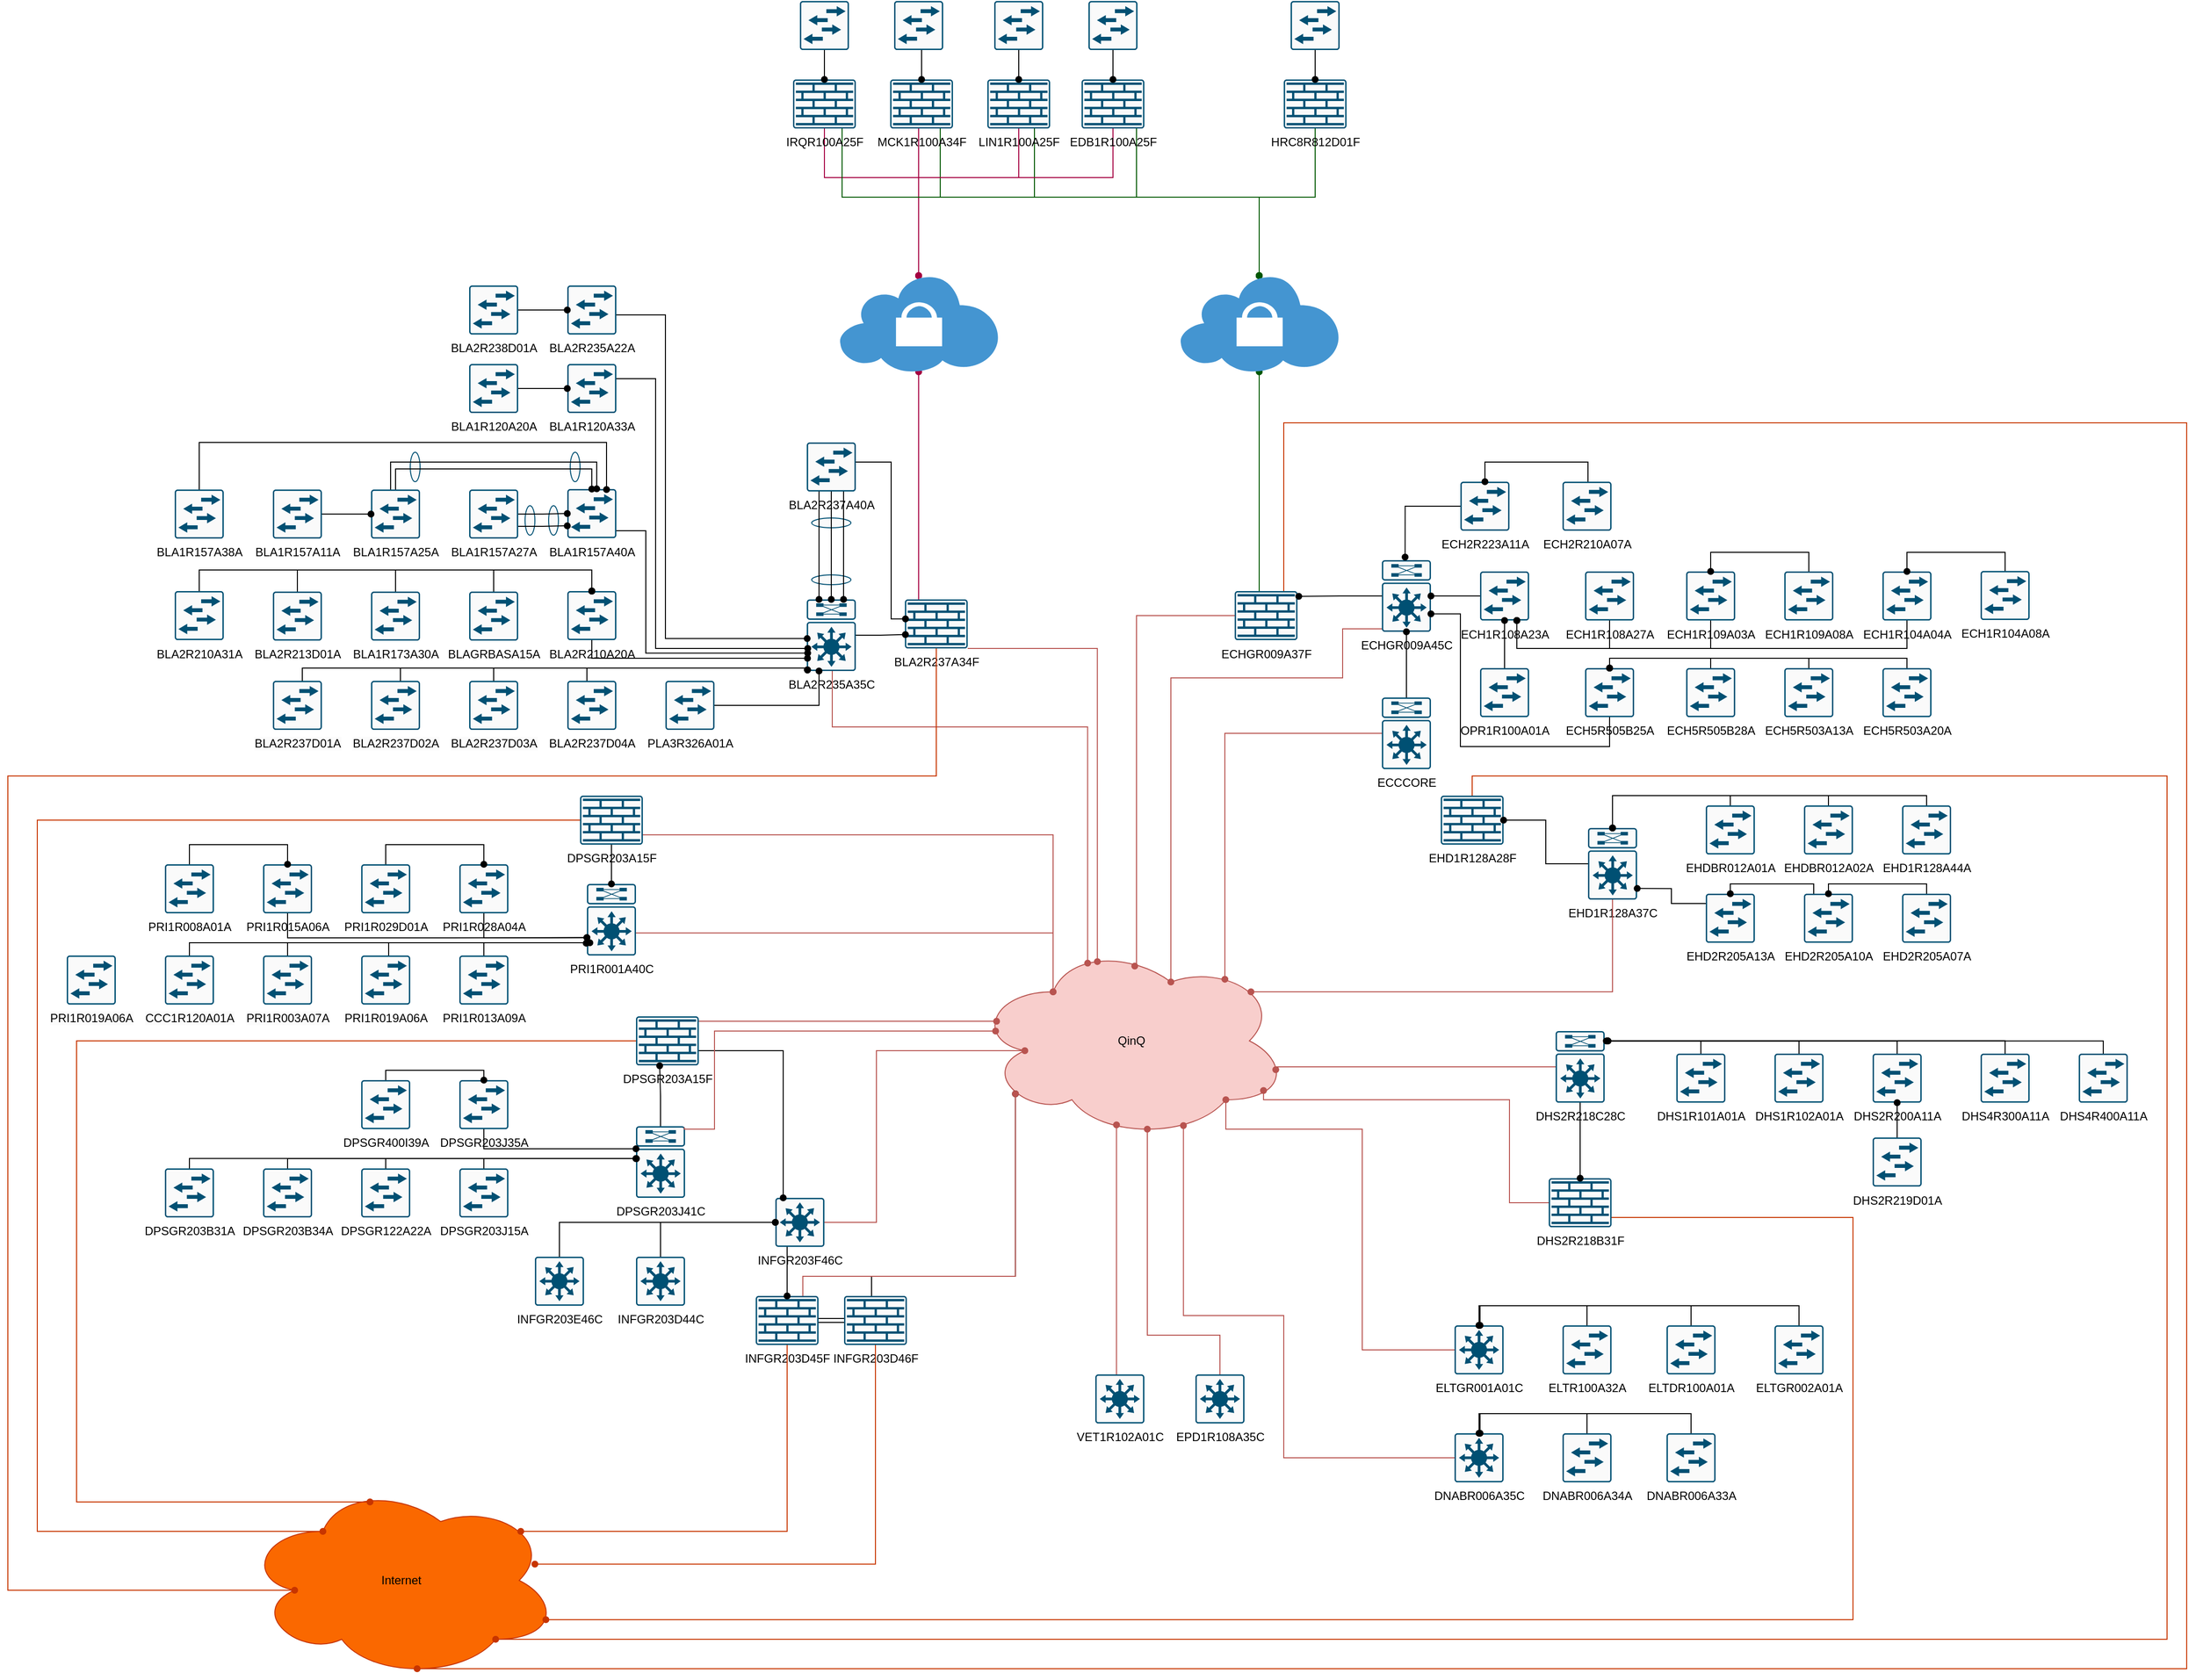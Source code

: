 <mxfile version="23.1.1" type="github">
  <diagram name="Page-1" id="6v6yY1V_mVX7g_LT4Bdr">
    <mxGraphModel dx="1874" dy="1639" grid="1" gridSize="10" guides="1" tooltips="1" connect="1" arrows="1" fold="1" page="1" pageScale="1" pageWidth="850" pageHeight="1100" math="0" shadow="0">
      <root>
        <mxCell id="0" />
        <mxCell id="1" parent="0" />
        <mxCell id="reH3xQaTDlYnY1mvFlY1-173" value="" style="ellipse;whiteSpace=wrap;html=1;sketch=0;pointerEvents=1;strokeColor=#005073;align=center;verticalAlign=top;fontFamily=Helvetica;fontSize=12;fontColor=default;fillColor=#FAFAFA;" vertex="1" parent="1">
          <mxGeometry x="-169" y="-215.5" width="10" height="30" as="geometry" />
        </mxCell>
        <mxCell id="reH3xQaTDlYnY1mvFlY1-171" value="" style="ellipse;whiteSpace=wrap;html=1;sketch=0;pointerEvents=1;strokeColor=#005073;align=center;verticalAlign=top;fontFamily=Helvetica;fontSize=12;fontColor=default;fillColor=#FAFAFA;rotation=90;" vertex="1" parent="1">
          <mxGeometry x="114" y="-218" width="10" height="40" as="geometry" />
        </mxCell>
        <mxCell id="reH3xQaTDlYnY1mvFlY1-172" value="" style="ellipse;whiteSpace=wrap;html=1;sketch=0;pointerEvents=1;strokeColor=#005073;align=center;verticalAlign=top;fontFamily=Helvetica;fontSize=12;fontColor=default;fillColor=#FAFAFA;rotation=90;" vertex="1" parent="1">
          <mxGeometry x="114" y="-160" width="10" height="40" as="geometry" />
        </mxCell>
        <mxCell id="reH3xQaTDlYnY1mvFlY1-145" value="" style="ellipse;whiteSpace=wrap;html=1;sketch=0;pointerEvents=1;strokeColor=#005073;align=center;verticalAlign=top;fontFamily=Helvetica;fontSize=12;fontColor=default;fillColor=#FAFAFA;" vertex="1" parent="1">
          <mxGeometry x="-147" y="-270" width="10" height="30" as="geometry" />
        </mxCell>
        <mxCell id="reH3xQaTDlYnY1mvFlY1-143" value="" style="ellipse;whiteSpace=wrap;html=1;sketch=0;pointerEvents=1;strokeColor=#005073;align=center;verticalAlign=top;fontFamily=Helvetica;fontSize=12;fontColor=default;fillColor=#FAFAFA;" vertex="1" parent="1">
          <mxGeometry x="-310" y="-270" width="10" height="30" as="geometry" />
        </mxCell>
        <mxCell id="reH3xQaTDlYnY1mvFlY1-140" value="" style="ellipse;whiteSpace=wrap;html=1;sketch=0;pointerEvents=1;strokeColor=#005073;align=center;verticalAlign=top;fontFamily=Helvetica;fontSize=12;fontColor=default;fillColor=#FAFAFA;" vertex="1" parent="1">
          <mxGeometry x="-193" y="-215.5" width="10" height="30" as="geometry" />
        </mxCell>
        <mxCell id="reH3xQaTDlYnY1mvFlY1-1" value="BLA2R235A35C" style="sketch=0;points=[[0.015,0.015,0],[0.985,0.015,0],[0.985,0.985,0],[0.015,0.985,0],[0.25,0,0],[0.5,0,0],[0.75,0,0],[1,0.25,0],[1,0.5,0],[1,0.75,0],[0.75,1,0],[0.5,1,0],[0.25,1,0],[0,0.75,0],[0,0.5,0],[0,0.25,0]];verticalLabelPosition=bottom;html=1;verticalAlign=top;aspect=fixed;align=center;pointerEvents=1;shape=mxgraph.cisco19.rect;prIcon=l3_modular;fillColor=#FAFAFA;strokeColor=#005073;" vertex="1" parent="1">
          <mxGeometry x="94" y="-120" width="50" height="73" as="geometry" />
        </mxCell>
        <mxCell id="reH3xQaTDlYnY1mvFlY1-4" value="DHS2R218C28C" style="sketch=0;points=[[0.015,0.015,0],[0.985,0.015,0],[0.985,0.985,0],[0.015,0.985,0],[0.25,0,0],[0.5,0,0],[0.75,0,0],[1,0.25,0],[1,0.5,0],[1,0.75,0],[0.75,1,0],[0.5,1,0],[0.25,1,0],[0,0.75,0],[0,0.5,0],[0,0.25,0]];verticalLabelPosition=bottom;html=1;verticalAlign=top;aspect=fixed;align=center;pointerEvents=1;shape=mxgraph.cisco19.rect;prIcon=l3_modular;fillColor=#FAFAFA;strokeColor=#005073;" vertex="1" parent="1">
          <mxGeometry x="857" y="320" width="50" height="73" as="geometry" />
        </mxCell>
        <mxCell id="reH3xQaTDlYnY1mvFlY1-5" value="DPSGR203J41C" style="sketch=0;points=[[0.015,0.015,0],[0.985,0.015,0],[0.985,0.985,0],[0.015,0.985,0],[0.25,0,0],[0.5,0,0],[0.75,0,0],[1,0.25,0],[1,0.5,0],[1,0.75,0],[0.75,1,0],[0.5,1,0],[0.25,1,0],[0,0.75,0],[0,0.5,0],[0,0.25,0]];verticalLabelPosition=bottom;html=1;verticalAlign=top;aspect=fixed;align=center;pointerEvents=1;shape=mxgraph.cisco19.rect;prIcon=l3_modular;fillColor=#FAFAFA;strokeColor=#005073;" vertex="1" parent="1">
          <mxGeometry x="-80" y="417" width="50" height="73" as="geometry" />
        </mxCell>
        <mxCell id="reH3xQaTDlYnY1mvFlY1-6" value="ECCCORE" style="sketch=0;points=[[0.015,0.015,0],[0.985,0.015,0],[0.985,0.985,0],[0.015,0.985,0],[0.25,0,0],[0.5,0,0],[0.75,0,0],[1,0.25,0],[1,0.5,0],[1,0.75,0],[0.75,1,0],[0.5,1,0],[0.25,1,0],[0,0.75,0],[0,0.5,0],[0,0.25,0]];verticalLabelPosition=bottom;html=1;verticalAlign=top;aspect=fixed;align=center;pointerEvents=1;shape=mxgraph.cisco19.rect;prIcon=l3_modular;fillColor=#FAFAFA;strokeColor=#005073;" vertex="1" parent="1">
          <mxGeometry x="680" y="-20" width="50" height="73" as="geometry" />
        </mxCell>
        <mxCell id="reH3xQaTDlYnY1mvFlY1-7" value="ECHGR009A45C" style="sketch=0;points=[[0.015,0.015,0],[0.985,0.015,0],[0.985,0.985,0],[0.015,0.985,0],[0.25,0,0],[0.5,0,0],[0.75,0,0],[1,0.25,0],[1,0.5,0],[1,0.75,0],[0.75,1,0],[0.5,1,0],[0.25,1,0],[0,0.75,0],[0,0.5,0],[0,0.25,0]];verticalLabelPosition=bottom;html=1;verticalAlign=top;aspect=fixed;align=center;pointerEvents=1;shape=mxgraph.cisco19.rect;prIcon=l3_modular;fillColor=#FAFAFA;strokeColor=#005073;" vertex="1" parent="1">
          <mxGeometry x="680" y="-160" width="50" height="73" as="geometry" />
        </mxCell>
        <mxCell id="reH3xQaTDlYnY1mvFlY1-10" value="EHD1R128A37C" style="sketch=0;points=[[0.015,0.015,0],[0.985,0.015,0],[0.985,0.985,0],[0.015,0.985,0],[0.25,0,0],[0.5,0,0],[0.75,0,0],[1,0.25,0],[1,0.5,0],[1,0.75,0],[0.75,1,0],[0.5,1,0],[0.25,1,0],[0,0.75,0],[0,0.5,0],[0,0.25,0]];verticalLabelPosition=bottom;html=1;verticalAlign=top;aspect=fixed;align=center;pointerEvents=1;shape=mxgraph.cisco19.rect;prIcon=l3_modular;fillColor=#FAFAFA;strokeColor=#005073;" vertex="1" parent="1">
          <mxGeometry x="890" y="113" width="50" height="73" as="geometry" />
        </mxCell>
        <mxCell id="reH3xQaTDlYnY1mvFlY1-11" value="EPD1R108A35C" style="sketch=0;points=[[0.015,0.015,0],[0.985,0.015,0],[0.985,0.985,0],[0.015,0.985,0],[0.25,0,0],[0.5,0,0],[0.75,0,0],[1,0.25,0],[1,0.5,0],[1,0.75,0],[0.75,1,0],[0.5,1,0],[0.25,1,0],[0,0.75,0],[0,0.5,0],[0,0.25,0]];verticalLabelPosition=bottom;html=1;verticalAlign=top;aspect=fixed;align=center;pointerEvents=1;shape=mxgraph.cisco19.rect;prIcon=l3_switch;fillColor=#FAFAFA;strokeColor=#005073;" vertex="1" parent="1">
          <mxGeometry x="490" y="670" width="50" height="50" as="geometry" />
        </mxCell>
        <mxCell id="reH3xQaTDlYnY1mvFlY1-12" value="ELTGR001A01C" style="sketch=0;points=[[0.015,0.015,0],[0.985,0.015,0],[0.985,0.985,0],[0.015,0.985,0],[0.25,0,0],[0.5,0,0],[0.75,0,0],[1,0.25,0],[1,0.5,0],[1,0.75,0],[0.75,1,0],[0.5,1,0],[0.25,1,0],[0,0.75,0],[0,0.5,0],[0,0.25,0]];verticalLabelPosition=bottom;html=1;verticalAlign=top;aspect=fixed;align=center;pointerEvents=1;shape=mxgraph.cisco19.rect;prIcon=l3_switch;fillColor=#FAFAFA;strokeColor=#005073;" vertex="1" parent="1">
          <mxGeometry x="754" y="620" width="50" height="50" as="geometry" />
        </mxCell>
        <mxCell id="reH3xQaTDlYnY1mvFlY1-13" value="DNABR006A35C" style="sketch=0;points=[[0.015,0.015,0],[0.985,0.015,0],[0.985,0.985,0],[0.015,0.985,0],[0.25,0,0],[0.5,0,0],[0.75,0,0],[1,0.25,0],[1,0.5,0],[1,0.75,0],[0.75,1,0],[0.5,1,0],[0.25,1,0],[0,0.75,0],[0,0.5,0],[0,0.25,0]];verticalLabelPosition=bottom;html=1;verticalAlign=top;aspect=fixed;align=center;pointerEvents=1;shape=mxgraph.cisco19.rect;prIcon=l3_switch;fillColor=#FAFAFA;strokeColor=#005073;" vertex="1" parent="1">
          <mxGeometry x="754" y="730" width="50" height="50" as="geometry" />
        </mxCell>
        <mxCell id="reH3xQaTDlYnY1mvFlY1-14" value="INFGR203F46C" style="sketch=0;points=[[0.015,0.015,0],[0.985,0.015,0],[0.985,0.985,0],[0.015,0.985,0],[0.25,0,0],[0.5,0,0],[0.75,0,0],[1,0.25,0],[1,0.5,0],[1,0.75,0],[0.75,1,0],[0.5,1,0],[0.25,1,0],[0,0.75,0],[0,0.5,0],[0,0.25,0]];verticalLabelPosition=bottom;html=1;verticalAlign=top;aspect=fixed;align=center;pointerEvents=1;shape=mxgraph.cisco19.rect;prIcon=l3_switch;fillColor=#FAFAFA;strokeColor=#005073;" vertex="1" parent="1">
          <mxGeometry x="62" y="490" width="50" height="50" as="geometry" />
        </mxCell>
        <mxCell id="reH3xQaTDlYnY1mvFlY1-15" value="PRI1R001A40C" style="sketch=0;points=[[0.015,0.015,0],[0.985,0.015,0],[0.985,0.985,0],[0.015,0.985,0],[0.25,0,0],[0.5,0,0],[0.75,0,0],[1,0.25,0],[1,0.5,0],[1,0.75,0],[0.75,1,0],[0.5,1,0],[0.25,1,0],[0,0.75,0],[0,0.5,0],[0,0.25,0]];verticalLabelPosition=bottom;html=1;verticalAlign=top;aspect=fixed;align=center;pointerEvents=1;shape=mxgraph.cisco19.rect;prIcon=l3_modular;fillColor=#FAFAFA;strokeColor=#005073;" vertex="1" parent="1">
          <mxGeometry x="-130" y="170" width="50" height="73" as="geometry" />
        </mxCell>
        <mxCell id="reH3xQaTDlYnY1mvFlY1-17" value="VET1R102A01C" style="sketch=0;points=[[0.015,0.015,0],[0.985,0.015,0],[0.985,0.985,0],[0.015,0.985,0],[0.25,0,0],[0.5,0,0],[0.75,0,0],[1,0.25,0],[1,0.5,0],[1,0.75,0],[0.75,1,0],[0.5,1,0],[0.25,1,0],[0,0.75,0],[0,0.5,0],[0,0.25,0]];verticalLabelPosition=bottom;html=1;verticalAlign=top;aspect=fixed;align=center;pointerEvents=1;shape=mxgraph.cisco19.rect;prIcon=l3_switch;fillColor=#FAFAFA;strokeColor=#005073;" vertex="1" parent="1">
          <mxGeometry x="388" y="670" width="50" height="50" as="geometry" />
        </mxCell>
        <mxCell id="reH3xQaTDlYnY1mvFlY1-18" value="QinQ" style="ellipse;shape=cloud;whiteSpace=wrap;html=1;fillColor=#f8cecc;strokeColor=#b85450;" vertex="1" parent="1">
          <mxGeometry x="265" y="230" width="320" height="200" as="geometry" />
        </mxCell>
        <mxCell id="reH3xQaTDlYnY1mvFlY1-19" style="edgeStyle=orthogonalEdgeStyle;rounded=0;orthogonalLoop=1;jettySize=auto;html=1;endArrow=oval;endFill=1;fillColor=#f8cecc;strokeColor=#b85450;entryX=0.36;entryY=0.104;entryDx=0;entryDy=0;entryPerimeter=0;" edge="1" parent="1" source="reH3xQaTDlYnY1mvFlY1-1" target="reH3xQaTDlYnY1mvFlY1-18">
          <mxGeometry relative="1" as="geometry">
            <Array as="points">
              <mxPoint x="120" y="10" />
              <mxPoint x="380" y="10" />
            </Array>
          </mxGeometry>
        </mxCell>
        <mxCell id="reH3xQaTDlYnY1mvFlY1-20" style="edgeStyle=orthogonalEdgeStyle;rounded=0;orthogonalLoop=1;jettySize=auto;html=1;entryX=0.25;entryY=0.25;entryDx=0;entryDy=0;entryPerimeter=0;endArrow=oval;endFill=1;fillColor=#f8cecc;strokeColor=#b85450;" edge="1" parent="1" source="reH3xQaTDlYnY1mvFlY1-15" target="reH3xQaTDlYnY1mvFlY1-18">
          <mxGeometry relative="1" as="geometry">
            <Array as="points">
              <mxPoint x="-105" y="220" />
              <mxPoint x="345" y="220" />
            </Array>
          </mxGeometry>
        </mxCell>
        <mxCell id="reH3xQaTDlYnY1mvFlY1-22" style="edgeStyle=orthogonalEdgeStyle;rounded=0;orthogonalLoop=1;jettySize=auto;html=1;entryX=0.16;entryY=0.55;entryDx=0;entryDy=0;entryPerimeter=0;endArrow=oval;endFill=1;fillColor=#f8cecc;strokeColor=#b85450;" edge="1" parent="1" source="reH3xQaTDlYnY1mvFlY1-14" target="reH3xQaTDlYnY1mvFlY1-18">
          <mxGeometry relative="1" as="geometry">
            <Array as="points">
              <mxPoint x="165" y="515" />
              <mxPoint x="165" y="340" />
            </Array>
          </mxGeometry>
        </mxCell>
        <mxCell id="reH3xQaTDlYnY1mvFlY1-23" style="edgeStyle=orthogonalEdgeStyle;rounded=0;orthogonalLoop=1;jettySize=auto;html=1;endArrow=oval;endFill=1;fillColor=#f8cecc;strokeColor=#b85450;entryX=0.452;entryY=0.928;entryDx=0;entryDy=0;entryPerimeter=0;" edge="1" parent="1" source="reH3xQaTDlYnY1mvFlY1-17" target="reH3xQaTDlYnY1mvFlY1-18">
          <mxGeometry relative="1" as="geometry">
            <mxPoint x="440" y="420" as="targetPoint" />
            <Array as="points">
              <mxPoint x="410" y="416" />
            </Array>
          </mxGeometry>
        </mxCell>
        <mxCell id="reH3xQaTDlYnY1mvFlY1-24" style="edgeStyle=orthogonalEdgeStyle;rounded=0;orthogonalLoop=1;jettySize=auto;html=1;entryX=0.55;entryY=0.95;entryDx=0;entryDy=0;entryPerimeter=0;endArrow=oval;endFill=1;fillColor=#f8cecc;strokeColor=#b85450;" edge="1" parent="1" source="reH3xQaTDlYnY1mvFlY1-11" target="reH3xQaTDlYnY1mvFlY1-18">
          <mxGeometry relative="1" as="geometry">
            <Array as="points">
              <mxPoint x="515" y="630" />
              <mxPoint x="441" y="630" />
            </Array>
          </mxGeometry>
        </mxCell>
        <mxCell id="reH3xQaTDlYnY1mvFlY1-25" style="edgeStyle=orthogonalEdgeStyle;rounded=0;orthogonalLoop=1;jettySize=auto;html=1;entryX=0.8;entryY=0.8;entryDx=0;entryDy=0;entryPerimeter=0;endArrow=oval;endFill=1;fillColor=#f8cecc;strokeColor=#b85450;" edge="1" parent="1" source="reH3xQaTDlYnY1mvFlY1-12" target="reH3xQaTDlYnY1mvFlY1-18">
          <mxGeometry relative="1" as="geometry">
            <Array as="points">
              <mxPoint x="660" y="645" />
              <mxPoint x="660" y="420" />
              <mxPoint x="521" y="420" />
            </Array>
          </mxGeometry>
        </mxCell>
        <mxCell id="reH3xQaTDlYnY1mvFlY1-28" style="edgeStyle=orthogonalEdgeStyle;rounded=0;orthogonalLoop=1;jettySize=auto;html=1;endArrow=oval;endFill=1;fillColor=#f8cecc;strokeColor=#b85450;entryX=0.797;entryY=0.186;entryDx=0;entryDy=0;entryPerimeter=0;" edge="1" parent="1" source="reH3xQaTDlYnY1mvFlY1-6" target="reH3xQaTDlYnY1mvFlY1-18">
          <mxGeometry relative="1" as="geometry">
            <mxPoint x="545" y="280" as="targetPoint" />
          </mxGeometry>
        </mxCell>
        <mxCell id="reH3xQaTDlYnY1mvFlY1-30" style="edgeStyle=orthogonalEdgeStyle;rounded=0;orthogonalLoop=1;jettySize=auto;html=1;entryX=0.959;entryY=0.647;entryDx=0;entryDy=0;entryPerimeter=0;endArrow=oval;endFill=1;fillColor=#f8cecc;strokeColor=#b85450;" edge="1" parent="1" source="reH3xQaTDlYnY1mvFlY1-4" target="reH3xQaTDlYnY1mvFlY1-18">
          <mxGeometry relative="1" as="geometry">
            <Array as="points">
              <mxPoint x="572" y="356" />
            </Array>
          </mxGeometry>
        </mxCell>
        <mxCell id="reH3xQaTDlYnY1mvFlY1-74" style="edgeStyle=orthogonalEdgeStyle;rounded=0;orthogonalLoop=1;jettySize=auto;html=1;exitX=0.219;exitY=0.006;exitDx=0;exitDy=0;exitPerimeter=0;fillColor=#d80073;strokeColor=#A50040;endArrow=oval;endFill=1;" edge="1" parent="1" source="reH3xQaTDlYnY1mvFlY1-31" target="reH3xQaTDlYnY1mvFlY1-62">
          <mxGeometry relative="1" as="geometry">
            <Array as="points" />
          </mxGeometry>
        </mxCell>
        <mxCell id="reH3xQaTDlYnY1mvFlY1-31" value="BLA2R237A34F" style="sketch=0;points=[[0.015,0.015,0],[0.985,0.015,0],[0.985,0.985,0],[0.015,0.985,0],[0.25,0,0],[0.5,0,0],[0.75,0,0],[1,0.25,0],[1,0.5,0],[1,0.75,0],[0.75,1,0],[0.5,1,0],[0.25,1,0],[0,0.75,0],[0,0.5,0],[0,0.25,0]];verticalLabelPosition=bottom;html=1;verticalAlign=top;aspect=fixed;align=center;pointerEvents=1;shape=mxgraph.cisco19.rect;prIcon=firewall;fillColor=#FAFAFA;strokeColor=#005073;" vertex="1" parent="1">
          <mxGeometry x="194" y="-120" width="64" height="50" as="geometry" />
        </mxCell>
        <mxCell id="reH3xQaTDlYnY1mvFlY1-32" value="DHS2R218B31F" style="sketch=0;points=[[0.015,0.015,0],[0.985,0.015,0],[0.985,0.985,0],[0.015,0.985,0],[0.25,0,0],[0.5,0,0],[0.75,0,0],[1,0.25,0],[1,0.5,0],[1,0.75,0],[0.75,1,0],[0.5,1,0],[0.25,1,0],[0,0.75,0],[0,0.5,0],[0,0.25,0]];verticalLabelPosition=bottom;html=1;verticalAlign=top;aspect=fixed;align=center;pointerEvents=1;shape=mxgraph.cisco19.rect;prIcon=firewall;fillColor=#FAFAFA;strokeColor=#005073;" vertex="1" parent="1">
          <mxGeometry x="850" y="470" width="64" height="50" as="geometry" />
        </mxCell>
        <mxCell id="reH3xQaTDlYnY1mvFlY1-93" style="edgeStyle=orthogonalEdgeStyle;shape=connector;rounded=0;orthogonalLoop=1;jettySize=auto;html=1;labelBackgroundColor=default;strokeColor=#b85450;align=center;verticalAlign=middle;fontFamily=Helvetica;fontSize=12;fontColor=default;endArrow=oval;endFill=1;entryX=0.07;entryY=0.4;entryDx=0;entryDy=0;entryPerimeter=0;fillColor=#f8cecc;" edge="1" parent="1" source="reH3xQaTDlYnY1mvFlY1-33" target="reH3xQaTDlYnY1mvFlY1-18">
          <mxGeometry relative="1" as="geometry">
            <mxPoint x="280.0" y="320" as="targetPoint" />
            <Array as="points">
              <mxPoint x="30" y="310" />
              <mxPoint x="30" y="310" />
            </Array>
          </mxGeometry>
        </mxCell>
        <mxCell id="reH3xQaTDlYnY1mvFlY1-33" value="DPSGR203A15F" style="sketch=0;points=[[0.015,0.015,0],[0.985,0.015,0],[0.985,0.985,0],[0.015,0.985,0],[0.25,0,0],[0.5,0,0],[0.75,0,0],[1,0.25,0],[1,0.5,0],[1,0.75,0],[0.75,1,0],[0.5,1,0],[0.25,1,0],[0,0.75,0],[0,0.5,0],[0,0.25,0]];verticalLabelPosition=bottom;html=1;verticalAlign=top;aspect=fixed;align=center;pointerEvents=1;shape=mxgraph.cisco19.rect;prIcon=firewall;fillColor=#FAFAFA;strokeColor=#005073;" vertex="1" parent="1">
          <mxGeometry x="-80" y="305" width="64" height="50" as="geometry" />
        </mxCell>
        <mxCell id="reH3xQaTDlYnY1mvFlY1-75" style="edgeStyle=orthogonalEdgeStyle;rounded=0;orthogonalLoop=1;jettySize=auto;html=1;fontFamily=Helvetica;fontSize=12;fontColor=default;endArrow=oval;endFill=1;fillColor=#008a00;strokeColor=#005700;" edge="1" parent="1" source="reH3xQaTDlYnY1mvFlY1-34" target="reH3xQaTDlYnY1mvFlY1-63">
          <mxGeometry relative="1" as="geometry">
            <Array as="points">
              <mxPoint x="555" y="-180" />
              <mxPoint x="555" y="-180" />
            </Array>
          </mxGeometry>
        </mxCell>
        <mxCell id="reH3xQaTDlYnY1mvFlY1-34" value="ECHGR009A37F" style="sketch=0;points=[[0.015,0.015,0],[0.985,0.015,0],[0.985,0.985,0],[0.015,0.985,0],[0.25,0,0],[0.5,0,0],[0.75,0,0],[1,0.25,0],[1,0.5,0],[1,0.75,0],[0.75,1,0],[0.5,1,0],[0.25,1,0],[0,0.75,0],[0,0.5,0],[0,0.25,0]];verticalLabelPosition=bottom;html=1;verticalAlign=top;aspect=fixed;align=center;pointerEvents=1;shape=mxgraph.cisco19.rect;prIcon=firewall;fillColor=#FAFAFA;strokeColor=#005073;" vertex="1" parent="1">
          <mxGeometry x="530" y="-128.5" width="64" height="50" as="geometry" />
        </mxCell>
        <mxCell id="reH3xQaTDlYnY1mvFlY1-35" value="EHD1R128A28F" style="sketch=0;points=[[0.015,0.015,0],[0.985,0.015,0],[0.985,0.985,0],[0.015,0.985,0],[0.25,0,0],[0.5,0,0],[0.75,0,0],[1,0.25,0],[1,0.5,0],[1,0.75,0],[0.75,1,0],[0.5,1,0],[0.25,1,0],[0,0.75,0],[0,0.5,0],[0,0.25,0]];verticalLabelPosition=bottom;html=1;verticalAlign=top;aspect=fixed;align=center;pointerEvents=1;shape=mxgraph.cisco19.rect;prIcon=firewall;fillColor=#FAFAFA;strokeColor=#005073;" vertex="1" parent="1">
          <mxGeometry x="740" y="80" width="64" height="50" as="geometry" />
        </mxCell>
        <mxCell id="reH3xQaTDlYnY1mvFlY1-73" style="edgeStyle=orthogonalEdgeStyle;rounded=0;orthogonalLoop=1;jettySize=auto;html=1;exitX=0.5;exitY=1;exitDx=0;exitDy=0;exitPerimeter=0;endArrow=oval;endFill=1;fillColor=#008a00;strokeColor=#005700;" edge="1" parent="1" source="reH3xQaTDlYnY1mvFlY1-36" target="reH3xQaTDlYnY1mvFlY1-63">
          <mxGeometry relative="1" as="geometry">
            <Array as="points">
              <mxPoint x="612" y="-530" />
              <mxPoint x="555" y="-530" />
            </Array>
          </mxGeometry>
        </mxCell>
        <mxCell id="reH3xQaTDlYnY1mvFlY1-36" value="HRC8R812D01F" style="sketch=0;points=[[0.015,0.015,0],[0.985,0.015,0],[0.985,0.985,0],[0.015,0.985,0],[0.25,0,0],[0.5,0,0],[0.75,0,0],[1,0.25,0],[1,0.5,0],[1,0.75,0],[0.75,1,0],[0.5,1,0],[0.25,1,0],[0,0.75,0],[0,0.5,0],[0,0.25,0]];verticalLabelPosition=bottom;html=1;verticalAlign=top;aspect=fixed;align=center;pointerEvents=1;shape=mxgraph.cisco19.rect;prIcon=firewall;fillColor=#FAFAFA;strokeColor=#005073;" vertex="1" parent="1">
          <mxGeometry x="580" y="-650" width="64" height="50" as="geometry" />
        </mxCell>
        <mxCell id="reH3xQaTDlYnY1mvFlY1-37" value="INFGR203D45F" style="sketch=0;points=[[0.015,0.015,0],[0.985,0.015,0],[0.985,0.985,0],[0.015,0.985,0],[0.25,0,0],[0.5,0,0],[0.75,0,0],[1,0.25,0],[1,0.5,0],[1,0.75,0],[0.75,1,0],[0.5,1,0],[0.25,1,0],[0,0.75,0],[0,0.5,0],[0,0.25,0]];verticalLabelPosition=bottom;html=1;verticalAlign=top;aspect=fixed;align=center;pointerEvents=1;shape=mxgraph.cisco19.rect;prIcon=firewall;fillColor=#FAFAFA;strokeColor=#005073;" vertex="1" parent="1">
          <mxGeometry x="42" y="590" width="64" height="50" as="geometry" />
        </mxCell>
        <mxCell id="reH3xQaTDlYnY1mvFlY1-66" style="edgeStyle=orthogonalEdgeStyle;rounded=0;orthogonalLoop=1;jettySize=auto;html=1;endArrow=oval;endFill=1;fillColor=#d80073;strokeColor=#A50040;" edge="1" parent="1" source="reH3xQaTDlYnY1mvFlY1-38" target="reH3xQaTDlYnY1mvFlY1-62">
          <mxGeometry relative="1" as="geometry">
            <Array as="points">
              <mxPoint x="310" y="-550" />
              <mxPoint x="208" y="-550" />
            </Array>
          </mxGeometry>
        </mxCell>
        <mxCell id="reH3xQaTDlYnY1mvFlY1-70" style="edgeStyle=orthogonalEdgeStyle;rounded=0;orthogonalLoop=1;jettySize=auto;html=1;exitX=0.75;exitY=1;exitDx=0;exitDy=0;exitPerimeter=0;endArrow=oval;endFill=1;fillColor=#008a00;strokeColor=#005700;" edge="1" parent="1" source="reH3xQaTDlYnY1mvFlY1-38" target="reH3xQaTDlYnY1mvFlY1-63">
          <mxGeometry relative="1" as="geometry">
            <Array as="points">
              <mxPoint x="326" y="-530" />
              <mxPoint x="555" y="-530" />
            </Array>
          </mxGeometry>
        </mxCell>
        <mxCell id="reH3xQaTDlYnY1mvFlY1-38" value="LIN1R100A25F" style="sketch=0;points=[[0.015,0.015,0],[0.985,0.015,0],[0.985,0.985,0],[0.015,0.985,0],[0.25,0,0],[0.5,0,0],[0.75,0,0],[1,0.25,0],[1,0.5,0],[1,0.75,0],[0.75,1,0],[0.5,1,0],[0.25,1,0],[0,0.75,0],[0,0.5,0],[0,0.25,0]];verticalLabelPosition=bottom;html=1;verticalAlign=top;aspect=fixed;align=center;pointerEvents=1;shape=mxgraph.cisco19.rect;prIcon=firewall;fillColor=#FAFAFA;strokeColor=#005073;" vertex="1" parent="1">
          <mxGeometry x="278" y="-650" width="64" height="50" as="geometry" />
        </mxCell>
        <mxCell id="reH3xQaTDlYnY1mvFlY1-65" style="edgeStyle=orthogonalEdgeStyle;rounded=0;orthogonalLoop=1;jettySize=auto;html=1;endArrow=oval;endFill=1;fillColor=#d80073;strokeColor=#A50040;" edge="1" parent="1" source="reH3xQaTDlYnY1mvFlY1-39" target="reH3xQaTDlYnY1mvFlY1-62">
          <mxGeometry relative="1" as="geometry">
            <Array as="points">
              <mxPoint x="208" y="-540" />
              <mxPoint x="208" y="-540" />
            </Array>
          </mxGeometry>
        </mxCell>
        <mxCell id="reH3xQaTDlYnY1mvFlY1-69" style="edgeStyle=orthogonalEdgeStyle;rounded=0;orthogonalLoop=1;jettySize=auto;html=1;endArrow=oval;endFill=1;fillColor=#008a00;strokeColor=#005700;" edge="1" parent="1" source="reH3xQaTDlYnY1mvFlY1-39" target="reH3xQaTDlYnY1mvFlY1-63">
          <mxGeometry relative="1" as="geometry">
            <Array as="points">
              <mxPoint x="230" y="-530" />
              <mxPoint x="555" y="-530" />
            </Array>
          </mxGeometry>
        </mxCell>
        <mxCell id="reH3xQaTDlYnY1mvFlY1-39" value="MCK1R100A34F" style="sketch=0;points=[[0.015,0.015,0],[0.985,0.015,0],[0.985,0.985,0],[0.015,0.985,0],[0.25,0,0],[0.5,0,0],[0.75,0,0],[1,0.25,0],[1,0.5,0],[1,0.75,0],[0.75,1,0],[0.5,1,0],[0.25,1,0],[0,0.75,0],[0,0.5,0],[0,0.25,0]];verticalLabelPosition=bottom;html=1;verticalAlign=top;aspect=fixed;align=center;pointerEvents=1;shape=mxgraph.cisco19.rect;prIcon=firewall;fillColor=#FAFAFA;strokeColor=#005073;" vertex="1" parent="1">
          <mxGeometry x="179" y="-650" width="64" height="50" as="geometry" />
        </mxCell>
        <mxCell id="reH3xQaTDlYnY1mvFlY1-67" style="edgeStyle=orthogonalEdgeStyle;rounded=0;orthogonalLoop=1;jettySize=auto;html=1;endArrow=oval;endFill=1;fillColor=#d80073;strokeColor=#A50040;" edge="1" parent="1" source="reH3xQaTDlYnY1mvFlY1-40" target="reH3xQaTDlYnY1mvFlY1-62">
          <mxGeometry relative="1" as="geometry">
            <Array as="points">
              <mxPoint x="406" y="-550" />
              <mxPoint x="208" y="-550" />
            </Array>
          </mxGeometry>
        </mxCell>
        <mxCell id="reH3xQaTDlYnY1mvFlY1-71" style="edgeStyle=orthogonalEdgeStyle;rounded=0;orthogonalLoop=1;jettySize=auto;html=1;endArrow=oval;endFill=1;fillColor=#008a00;strokeColor=#005700;" edge="1" parent="1" source="reH3xQaTDlYnY1mvFlY1-40" target="reH3xQaTDlYnY1mvFlY1-63">
          <mxGeometry relative="1" as="geometry">
            <Array as="points">
              <mxPoint x="430" y="-530" />
              <mxPoint x="555" y="-530" />
            </Array>
          </mxGeometry>
        </mxCell>
        <mxCell id="reH3xQaTDlYnY1mvFlY1-40" value="EDB1R100A25F" style="sketch=0;points=[[0.015,0.015,0],[0.985,0.015,0],[0.985,0.985,0],[0.015,0.985,0],[0.25,0,0],[0.5,0,0],[0.75,0,0],[1,0.25,0],[1,0.5,0],[1,0.75,0],[0.75,1,0],[0.5,1,0],[0.25,1,0],[0,0.75,0],[0,0.5,0],[0,0.25,0]];verticalLabelPosition=bottom;html=1;verticalAlign=top;aspect=fixed;align=center;pointerEvents=1;shape=mxgraph.cisco19.rect;prIcon=firewall;fillColor=#FAFAFA;strokeColor=#005073;" vertex="1" parent="1">
          <mxGeometry x="374" y="-650" width="64" height="50" as="geometry" />
        </mxCell>
        <mxCell id="reH3xQaTDlYnY1mvFlY1-64" style="edgeStyle=orthogonalEdgeStyle;rounded=0;orthogonalLoop=1;jettySize=auto;html=1;endArrow=oval;endFill=1;fillColor=#d80073;strokeColor=#A50040;" edge="1" parent="1" source="reH3xQaTDlYnY1mvFlY1-41" target="reH3xQaTDlYnY1mvFlY1-62">
          <mxGeometry relative="1" as="geometry">
            <Array as="points">
              <mxPoint x="112" y="-550" />
              <mxPoint x="208" y="-550" />
            </Array>
          </mxGeometry>
        </mxCell>
        <mxCell id="reH3xQaTDlYnY1mvFlY1-68" style="edgeStyle=orthogonalEdgeStyle;rounded=0;orthogonalLoop=1;jettySize=auto;html=1;endArrow=oval;endFill=1;fillColor=#008a00;strokeColor=#005700;" edge="1" parent="1" source="reH3xQaTDlYnY1mvFlY1-41" target="reH3xQaTDlYnY1mvFlY1-63">
          <mxGeometry relative="1" as="geometry">
            <Array as="points">
              <mxPoint x="130" y="-530" />
              <mxPoint x="555" y="-530" />
            </Array>
          </mxGeometry>
        </mxCell>
        <mxCell id="reH3xQaTDlYnY1mvFlY1-41" value="IRQR100A25F" style="sketch=0;points=[[0.015,0.015,0],[0.985,0.015,0],[0.985,0.985,0],[0.015,0.985,0],[0.25,0,0],[0.5,0,0],[0.75,0,0],[1,0.25,0],[1,0.5,0],[1,0.75,0],[0.75,1,0],[0.5,1,0],[0.25,1,0],[0,0.75,0],[0,0.5,0],[0,0.25,0]];verticalLabelPosition=bottom;html=1;verticalAlign=top;aspect=fixed;align=center;pointerEvents=1;shape=mxgraph.cisco19.rect;prIcon=firewall;fillColor=#FAFAFA;strokeColor=#005073;" vertex="1" parent="1">
          <mxGeometry x="80" y="-650" width="64" height="50" as="geometry" />
        </mxCell>
        <mxCell id="reH3xQaTDlYnY1mvFlY1-95" style="edgeStyle=orthogonalEdgeStyle;shape=connector;rounded=0;orthogonalLoop=1;jettySize=auto;html=1;labelBackgroundColor=default;strokeColor=default;align=center;verticalAlign=middle;fontFamily=Helvetica;fontSize=12;fontColor=default;endArrow=oval;endFill=1;entryX=0.13;entryY=0.77;entryDx=0;entryDy=0;entryPerimeter=0;" edge="1" parent="1" source="reH3xQaTDlYnY1mvFlY1-42" target="reH3xQaTDlYnY1mvFlY1-18">
          <mxGeometry relative="1" as="geometry">
            <mxPoint x="310" y="390" as="targetPoint" />
            <Array as="points">
              <mxPoint x="160" y="570" />
              <mxPoint x="307" y="570" />
            </Array>
          </mxGeometry>
        </mxCell>
        <mxCell id="reH3xQaTDlYnY1mvFlY1-42" value="INFGR203D46F" style="sketch=0;points=[[0.015,0.015,0],[0.985,0.015,0],[0.985,0.985,0],[0.015,0.985,0],[0.25,0,0],[0.5,0,0],[0.75,0,0],[1,0.25,0],[1,0.5,0],[1,0.75,0],[0.75,1,0],[0.5,1,0],[0.25,1,0],[0,0.75,0],[0,0.5,0],[0,0.25,0]];verticalLabelPosition=bottom;html=1;verticalAlign=top;aspect=fixed;align=center;pointerEvents=1;shape=mxgraph.cisco19.rect;prIcon=firewall;fillColor=#FAFAFA;strokeColor=#005073;" vertex="1" parent="1">
          <mxGeometry x="132" y="590" width="64" height="50" as="geometry" />
        </mxCell>
        <mxCell id="reH3xQaTDlYnY1mvFlY1-62" value="" style="shadow=0;dashed=0;html=1;strokeColor=none;fillColor=#4495D1;labelPosition=center;verticalLabelPosition=bottom;verticalAlign=top;align=center;outlineConnect=0;shape=mxgraph.veeam.vpn;" vertex="1" parent="1">
          <mxGeometry x="126" y="-450" width="164" height="98" as="geometry" />
        </mxCell>
        <mxCell id="reH3xQaTDlYnY1mvFlY1-63" value="" style="shadow=0;dashed=0;html=1;strokeColor=none;fillColor=#4495D1;labelPosition=center;verticalLabelPosition=bottom;verticalAlign=top;align=center;outlineConnect=0;shape=mxgraph.veeam.vpn;" vertex="1" parent="1">
          <mxGeometry x="473" y="-450" width="164" height="98" as="geometry" />
        </mxCell>
        <mxCell id="reH3xQaTDlYnY1mvFlY1-76" value="" style="sketch=0;points=[[0.015,0.015,0],[0.985,0.015,0],[0.985,0.985,0],[0.015,0.985,0],[0.25,0,0],[0.5,0,0],[0.75,0,0],[1,0.25,0],[1,0.5,0],[1,0.75,0],[0.75,1,0],[0.5,1,0],[0.25,1,0],[0,0.75,0],[0,0.5,0],[0,0.25,0]];verticalLabelPosition=bottom;html=1;verticalAlign=top;aspect=fixed;align=center;pointerEvents=1;shape=mxgraph.cisco19.rect;prIcon=l2_switch;fillColor=#FAFAFA;strokeColor=#005073;fontFamily=Helvetica;fontSize=12;fontColor=default;" vertex="1" parent="1">
          <mxGeometry x="87" y="-730" width="50" height="50" as="geometry" />
        </mxCell>
        <mxCell id="reH3xQaTDlYnY1mvFlY1-77" value="" style="sketch=0;points=[[0.015,0.015,0],[0.985,0.015,0],[0.985,0.985,0],[0.015,0.985,0],[0.25,0,0],[0.5,0,0],[0.75,0,0],[1,0.25,0],[1,0.5,0],[1,0.75,0],[0.75,1,0],[0.5,1,0],[0.25,1,0],[0,0.75,0],[0,0.5,0],[0,0.25,0]];verticalLabelPosition=bottom;html=1;verticalAlign=top;aspect=fixed;align=center;pointerEvents=1;shape=mxgraph.cisco19.rect;prIcon=l2_switch;fillColor=#FAFAFA;strokeColor=#005073;fontFamily=Helvetica;fontSize=12;fontColor=default;" vertex="1" parent="1">
          <mxGeometry x="183" y="-730" width="50" height="50" as="geometry" />
        </mxCell>
        <mxCell id="reH3xQaTDlYnY1mvFlY1-78" value="" style="sketch=0;points=[[0.015,0.015,0],[0.985,0.015,0],[0.985,0.985,0],[0.015,0.985,0],[0.25,0,0],[0.5,0,0],[0.75,0,0],[1,0.25,0],[1,0.5,0],[1,0.75,0],[0.75,1,0],[0.5,1,0],[0.25,1,0],[0,0.75,0],[0,0.5,0],[0,0.25,0]];verticalLabelPosition=bottom;html=1;verticalAlign=top;aspect=fixed;align=center;pointerEvents=1;shape=mxgraph.cisco19.rect;prIcon=l2_switch;fillColor=#FAFAFA;strokeColor=#005073;fontFamily=Helvetica;fontSize=12;fontColor=default;" vertex="1" parent="1">
          <mxGeometry x="285" y="-730" width="50" height="50" as="geometry" />
        </mxCell>
        <mxCell id="reH3xQaTDlYnY1mvFlY1-79" value="" style="sketch=0;points=[[0.015,0.015,0],[0.985,0.015,0],[0.985,0.985,0],[0.015,0.985,0],[0.25,0,0],[0.5,0,0],[0.75,0,0],[1,0.25,0],[1,0.5,0],[1,0.75,0],[0.75,1,0],[0.5,1,0],[0.25,1,0],[0,0.75,0],[0,0.5,0],[0,0.25,0]];verticalLabelPosition=bottom;html=1;verticalAlign=top;aspect=fixed;align=center;pointerEvents=1;shape=mxgraph.cisco19.rect;prIcon=l2_switch;fillColor=#FAFAFA;strokeColor=#005073;fontFamily=Helvetica;fontSize=12;fontColor=default;" vertex="1" parent="1">
          <mxGeometry x="381" y="-730" width="50" height="50" as="geometry" />
        </mxCell>
        <mxCell id="reH3xQaTDlYnY1mvFlY1-80" value="" style="sketch=0;points=[[0.015,0.015,0],[0.985,0.015,0],[0.985,0.985,0],[0.015,0.985,0],[0.25,0,0],[0.5,0,0],[0.75,0,0],[1,0.25,0],[1,0.5,0],[1,0.75,0],[0.75,1,0],[0.5,1,0],[0.25,1,0],[0,0.75,0],[0,0.5,0],[0,0.25,0]];verticalLabelPosition=bottom;html=1;verticalAlign=top;aspect=fixed;align=center;pointerEvents=1;shape=mxgraph.cisco19.rect;prIcon=l2_switch;fillColor=#FAFAFA;strokeColor=#005073;fontFamily=Helvetica;fontSize=12;fontColor=default;" vertex="1" parent="1">
          <mxGeometry x="587" y="-730" width="50" height="50" as="geometry" />
        </mxCell>
        <mxCell id="reH3xQaTDlYnY1mvFlY1-81" style="edgeStyle=orthogonalEdgeStyle;shape=connector;rounded=0;orthogonalLoop=1;jettySize=auto;html=1;entryX=0.5;entryY=0;entryDx=0;entryDy=0;entryPerimeter=0;labelBackgroundColor=default;strokeColor=default;align=center;verticalAlign=middle;fontFamily=Helvetica;fontSize=12;fontColor=default;endArrow=oval;endFill=1;" edge="1" parent="1" source="reH3xQaTDlYnY1mvFlY1-76" target="reH3xQaTDlYnY1mvFlY1-41">
          <mxGeometry relative="1" as="geometry" />
        </mxCell>
        <mxCell id="reH3xQaTDlYnY1mvFlY1-84" style="edgeStyle=orthogonalEdgeStyle;shape=connector;rounded=0;orthogonalLoop=1;jettySize=auto;html=1;entryX=0.5;entryY=0;entryDx=0;entryDy=0;entryPerimeter=0;labelBackgroundColor=default;strokeColor=default;align=center;verticalAlign=middle;fontFamily=Helvetica;fontSize=12;fontColor=default;endArrow=oval;endFill=1;" edge="1" parent="1" source="reH3xQaTDlYnY1mvFlY1-77" target="reH3xQaTDlYnY1mvFlY1-39">
          <mxGeometry relative="1" as="geometry">
            <Array as="points">
              <mxPoint x="211" y="-670" />
              <mxPoint x="211" y="-670" />
            </Array>
          </mxGeometry>
        </mxCell>
        <mxCell id="reH3xQaTDlYnY1mvFlY1-85" style="edgeStyle=orthogonalEdgeStyle;shape=connector;rounded=0;orthogonalLoop=1;jettySize=auto;html=1;entryX=0.5;entryY=0;entryDx=0;entryDy=0;entryPerimeter=0;labelBackgroundColor=default;strokeColor=default;align=center;verticalAlign=middle;fontFamily=Helvetica;fontSize=12;fontColor=default;endArrow=oval;endFill=1;" edge="1" parent="1" source="reH3xQaTDlYnY1mvFlY1-78" target="reH3xQaTDlYnY1mvFlY1-38">
          <mxGeometry relative="1" as="geometry" />
        </mxCell>
        <mxCell id="reH3xQaTDlYnY1mvFlY1-86" style="edgeStyle=orthogonalEdgeStyle;shape=connector;rounded=0;orthogonalLoop=1;jettySize=auto;html=1;entryX=0.5;entryY=0;entryDx=0;entryDy=0;entryPerimeter=0;labelBackgroundColor=default;strokeColor=default;align=center;verticalAlign=middle;fontFamily=Helvetica;fontSize=12;fontColor=default;endArrow=oval;endFill=1;" edge="1" parent="1" source="reH3xQaTDlYnY1mvFlY1-79" target="reH3xQaTDlYnY1mvFlY1-40">
          <mxGeometry relative="1" as="geometry" />
        </mxCell>
        <mxCell id="reH3xQaTDlYnY1mvFlY1-87" style="edgeStyle=orthogonalEdgeStyle;shape=connector;rounded=0;orthogonalLoop=1;jettySize=auto;html=1;entryX=0.5;entryY=0;entryDx=0;entryDy=0;entryPerimeter=0;labelBackgroundColor=default;strokeColor=default;align=center;verticalAlign=middle;fontFamily=Helvetica;fontSize=12;fontColor=default;endArrow=oval;endFill=1;" edge="1" parent="1" source="reH3xQaTDlYnY1mvFlY1-80" target="reH3xQaTDlYnY1mvFlY1-36">
          <mxGeometry relative="1" as="geometry" />
        </mxCell>
        <mxCell id="reH3xQaTDlYnY1mvFlY1-88" style="edgeStyle=orthogonalEdgeStyle;shape=connector;rounded=0;orthogonalLoop=1;jettySize=auto;html=1;labelBackgroundColor=default;strokeColor=#b85450;align=center;verticalAlign=middle;fontFamily=Helvetica;fontSize=12;fontColor=default;endArrow=oval;endFill=1;fillColor=#f8cecc;entryX=0.391;entryY=0.096;entryDx=0;entryDy=0;entryPerimeter=0;" edge="1" parent="1" source="reH3xQaTDlYnY1mvFlY1-31" target="reH3xQaTDlYnY1mvFlY1-18">
          <mxGeometry relative="1" as="geometry">
            <mxPoint x="390" y="240" as="targetPoint" />
            <Array as="points">
              <mxPoint x="390" y="-70" />
            </Array>
          </mxGeometry>
        </mxCell>
        <mxCell id="reH3xQaTDlYnY1mvFlY1-91" style="edgeStyle=orthogonalEdgeStyle;shape=connector;rounded=0;orthogonalLoop=1;jettySize=auto;html=1;labelBackgroundColor=default;strokeColor=#b85450;align=center;verticalAlign=middle;fontFamily=Helvetica;fontSize=12;fontColor=default;endArrow=oval;endFill=1;fillColor=#f8cecc;entryX=0.92;entryY=0.753;entryDx=0;entryDy=0;entryPerimeter=0;" edge="1" parent="1" source="reH3xQaTDlYnY1mvFlY1-32" target="reH3xQaTDlYnY1mvFlY1-18">
          <mxGeometry relative="1" as="geometry">
            <mxPoint x="570" y="370" as="targetPoint" />
            <Array as="points">
              <mxPoint x="810" y="495" />
              <mxPoint x="810" y="390" />
              <mxPoint x="559" y="390" />
            </Array>
          </mxGeometry>
        </mxCell>
        <mxCell id="reH3xQaTDlYnY1mvFlY1-92" style="edgeStyle=orthogonalEdgeStyle;shape=link;rounded=0;orthogonalLoop=1;jettySize=auto;html=1;entryX=0;entryY=0.5;entryDx=0;entryDy=0;entryPerimeter=0;labelBackgroundColor=default;strokeColor=default;align=center;verticalAlign=middle;fontFamily=Helvetica;fontSize=12;fontColor=default;endArrow=none;endFill=0;" edge="1" parent="1" source="reH3xQaTDlYnY1mvFlY1-37" target="reH3xQaTDlYnY1mvFlY1-42">
          <mxGeometry relative="1" as="geometry" />
        </mxCell>
        <mxCell id="reH3xQaTDlYnY1mvFlY1-94" style="edgeStyle=orthogonalEdgeStyle;shape=connector;rounded=0;orthogonalLoop=1;jettySize=auto;html=1;entryX=0.13;entryY=0.77;entryDx=0;entryDy=0;entryPerimeter=0;labelBackgroundColor=default;strokeColor=#b85450;align=center;verticalAlign=middle;fontFamily=Helvetica;fontSize=12;fontColor=default;endArrow=oval;endFill=1;fillColor=#f8cecc;" edge="1" parent="1" source="reH3xQaTDlYnY1mvFlY1-37" target="reH3xQaTDlYnY1mvFlY1-18">
          <mxGeometry relative="1" as="geometry">
            <Array as="points">
              <mxPoint x="90" y="570" />
              <mxPoint x="307" y="570" />
            </Array>
          </mxGeometry>
        </mxCell>
        <mxCell id="reH3xQaTDlYnY1mvFlY1-100" style="edgeStyle=orthogonalEdgeStyle;shape=connector;rounded=0;orthogonalLoop=1;jettySize=auto;html=1;entryX=0.008;entryY=0.717;entryDx=0;entryDy=0;entryPerimeter=0;labelBackgroundColor=default;strokeColor=default;align=center;verticalAlign=middle;fontFamily=Helvetica;fontSize=12;fontColor=default;endArrow=oval;endFill=1;" edge="1" parent="1" source="reH3xQaTDlYnY1mvFlY1-1" target="reH3xQaTDlYnY1mvFlY1-31">
          <mxGeometry relative="1" as="geometry" />
        </mxCell>
        <mxCell id="reH3xQaTDlYnY1mvFlY1-102" style="edgeStyle=orthogonalEdgeStyle;shape=connector;rounded=0;orthogonalLoop=1;jettySize=auto;html=1;entryX=0.5;entryY=0;entryDx=0;entryDy=0;entryPerimeter=0;labelBackgroundColor=default;strokeColor=default;align=center;verticalAlign=middle;fontFamily=Helvetica;fontSize=12;fontColor=default;endArrow=oval;endFill=1;" edge="1" parent="1" source="reH3xQaTDlYnY1mvFlY1-4" target="reH3xQaTDlYnY1mvFlY1-32">
          <mxGeometry relative="1" as="geometry" />
        </mxCell>
        <mxCell id="reH3xQaTDlYnY1mvFlY1-103" value="&lt;span style=&quot;color: rgb(0, 0, 0); font-family: Helvetica; font-size: 12px; font-style: normal; font-variant-ligatures: normal; font-variant-caps: normal; font-weight: 400; letter-spacing: normal; orphans: 2; text-align: center; text-indent: 0px; text-transform: none; widows: 2; word-spacing: 0px; -webkit-text-stroke-width: 0px; background-color: rgb(251, 251, 251); text-decoration-thickness: initial; text-decoration-style: initial; text-decoration-color: initial; float: none; display: inline !important;&quot;&gt;BLA2R237D02A&lt;/span&gt;" style="sketch=0;points=[[0.015,0.015,0],[0.985,0.015,0],[0.985,0.985,0],[0.015,0.985,0],[0.25,0,0],[0.5,0,0],[0.75,0,0],[1,0.25,0],[1,0.5,0],[1,0.75,0],[0.75,1,0],[0.5,1,0],[0.25,1,0],[0,0.75,0],[0,0.5,0],[0,0.25,0]];verticalLabelPosition=bottom;html=1;verticalAlign=top;aspect=fixed;align=center;pointerEvents=1;shape=mxgraph.cisco19.rect;prIcon=l2_switch;fillColor=#FAFAFA;strokeColor=#005073;fontFamily=Helvetica;fontSize=12;fontColor=default;" vertex="1" parent="1">
          <mxGeometry x="-350" y="-37" width="50" height="50" as="geometry" />
        </mxCell>
        <mxCell id="reH3xQaTDlYnY1mvFlY1-104" value="&lt;span style=&quot;color: rgb(0, 0, 0); font-family: Helvetica; font-size: 12px; font-style: normal; font-variant-ligatures: normal; font-variant-caps: normal; font-weight: 400; letter-spacing: normal; orphans: 2; text-align: center; text-indent: 0px; text-transform: none; widows: 2; word-spacing: 0px; -webkit-text-stroke-width: 0px; background-color: rgb(251, 251, 251); text-decoration-thickness: initial; text-decoration-style: initial; text-decoration-color: initial; float: none; display: inline !important;&quot;&gt;BLA2R237D03A&lt;/span&gt;" style="sketch=0;points=[[0.015,0.015,0],[0.985,0.015,0],[0.985,0.985,0],[0.015,0.985,0],[0.25,0,0],[0.5,0,0],[0.75,0,0],[1,0.25,0],[1,0.5,0],[1,0.75,0],[0.75,1,0],[0.5,1,0],[0.25,1,0],[0,0.75,0],[0,0.5,0],[0,0.25,0]];verticalLabelPosition=bottom;html=1;verticalAlign=top;aspect=fixed;align=center;pointerEvents=1;shape=mxgraph.cisco19.rect;prIcon=l2_switch;fillColor=#FAFAFA;strokeColor=#005073;fontFamily=Helvetica;fontSize=12;fontColor=default;" vertex="1" parent="1">
          <mxGeometry x="-250" y="-37" width="50" height="50" as="geometry" />
        </mxCell>
        <mxCell id="reH3xQaTDlYnY1mvFlY1-105" value="BLA2R237D04A" style="sketch=0;points=[[0.015,0.015,0],[0.985,0.015,0],[0.985,0.985,0],[0.015,0.985,0],[0.25,0,0],[0.5,0,0],[0.75,0,0],[1,0.25,0],[1,0.5,0],[1,0.75,0],[0.75,1,0],[0.5,1,0],[0.25,1,0],[0,0.75,0],[0,0.5,0],[0,0.25,0]];verticalLabelPosition=bottom;html=1;verticalAlign=top;aspect=fixed;align=center;pointerEvents=1;shape=mxgraph.cisco19.rect;prIcon=l2_switch;fillColor=#FAFAFA;strokeColor=#005073;fontFamily=Helvetica;fontSize=12;fontColor=default;" vertex="1" parent="1">
          <mxGeometry x="-150" y="-37" width="50" height="50" as="geometry" />
        </mxCell>
        <mxCell id="reH3xQaTDlYnY1mvFlY1-106" value="&lt;span style=&quot;color: rgb(0, 0, 0); font-family: Helvetica; font-size: 12px; font-style: normal; font-variant-ligatures: normal; font-variant-caps: normal; font-weight: 400; letter-spacing: normal; orphans: 2; text-align: center; text-indent: 0px; text-transform: none; widows: 2; word-spacing: 0px; -webkit-text-stroke-width: 0px; background-color: rgb(251, 251, 251); text-decoration-thickness: initial; text-decoration-style: initial; text-decoration-color: initial; float: none; display: inline !important;&quot;&gt;BLA2R237D01A&lt;/span&gt;" style="sketch=0;points=[[0.015,0.015,0],[0.985,0.015,0],[0.985,0.985,0],[0.015,0.985,0],[0.25,0,0],[0.5,0,0],[0.75,0,0],[1,0.25,0],[1,0.5,0],[1,0.75,0],[0.75,1,0],[0.5,1,0],[0.25,1,0],[0,0.75,0],[0,0.5,0],[0,0.25,0]];verticalLabelPosition=bottom;html=1;verticalAlign=top;aspect=fixed;align=center;pointerEvents=1;shape=mxgraph.cisco19.rect;prIcon=l2_switch;fillColor=#FAFAFA;strokeColor=#005073;fontFamily=Helvetica;fontSize=12;fontColor=default;" vertex="1" parent="1">
          <mxGeometry x="-450" y="-37" width="50" height="50" as="geometry" />
        </mxCell>
        <mxCell id="reH3xQaTDlYnY1mvFlY1-107" style="edgeStyle=orthogonalEdgeStyle;shape=connector;rounded=0;orthogonalLoop=1;jettySize=auto;html=1;entryX=0.015;entryY=0.985;entryDx=0;entryDy=0;entryPerimeter=0;labelBackgroundColor=default;strokeColor=default;align=center;verticalAlign=middle;fontFamily=Helvetica;fontSize=12;fontColor=default;endArrow=oval;endFill=1;" edge="1" parent="1" source="reH3xQaTDlYnY1mvFlY1-105" target="reH3xQaTDlYnY1mvFlY1-1">
          <mxGeometry relative="1" as="geometry">
            <Array as="points">
              <mxPoint x="-130" y="-50" />
              <mxPoint x="95" y="-50" />
            </Array>
          </mxGeometry>
        </mxCell>
        <mxCell id="reH3xQaTDlYnY1mvFlY1-108" style="edgeStyle=orthogonalEdgeStyle;shape=connector;rounded=0;orthogonalLoop=1;jettySize=auto;html=1;labelBackgroundColor=default;strokeColor=default;align=center;verticalAlign=middle;fontFamily=Helvetica;fontSize=12;fontColor=default;endArrow=oval;endFill=1;entryX=0.015;entryY=0.985;entryDx=0;entryDy=0;entryPerimeter=0;" edge="1" parent="1" source="reH3xQaTDlYnY1mvFlY1-104" target="reH3xQaTDlYnY1mvFlY1-1">
          <mxGeometry relative="1" as="geometry">
            <mxPoint x="95" y="-60" as="targetPoint" />
            <Array as="points">
              <mxPoint x="-225" y="-50" />
              <mxPoint x="95" y="-50" />
            </Array>
          </mxGeometry>
        </mxCell>
        <mxCell id="reH3xQaTDlYnY1mvFlY1-109" style="edgeStyle=orthogonalEdgeStyle;shape=connector;rounded=0;orthogonalLoop=1;jettySize=auto;html=1;labelBackgroundColor=default;strokeColor=default;align=center;verticalAlign=middle;fontFamily=Helvetica;fontSize=12;fontColor=default;endArrow=oval;endFill=1;entryX=0.015;entryY=0.985;entryDx=0;entryDy=0;entryPerimeter=0;" edge="1" parent="1" source="reH3xQaTDlYnY1mvFlY1-103" target="reH3xQaTDlYnY1mvFlY1-1">
          <mxGeometry relative="1" as="geometry">
            <mxPoint x="95" y="-70" as="targetPoint" />
            <Array as="points">
              <mxPoint x="-320" y="-50" />
              <mxPoint x="95" y="-50" />
            </Array>
          </mxGeometry>
        </mxCell>
        <mxCell id="reH3xQaTDlYnY1mvFlY1-110" style="edgeStyle=orthogonalEdgeStyle;shape=connector;rounded=0;orthogonalLoop=1;jettySize=auto;html=1;labelBackgroundColor=default;strokeColor=default;align=center;verticalAlign=middle;fontFamily=Helvetica;fontSize=12;fontColor=default;endArrow=oval;endFill=1;entryX=0.015;entryY=0.985;entryDx=0;entryDy=0;entryPerimeter=0;" edge="1" parent="1" source="reH3xQaTDlYnY1mvFlY1-106" target="reH3xQaTDlYnY1mvFlY1-1">
          <mxGeometry relative="1" as="geometry">
            <mxPoint x="95" y="-60" as="targetPoint" />
            <Array as="points">
              <mxPoint x="-420" y="-50" />
              <mxPoint x="95" y="-50" />
            </Array>
          </mxGeometry>
        </mxCell>
        <mxCell id="reH3xQaTDlYnY1mvFlY1-120" value="BLA2R210A20A&lt;br&gt;" style="sketch=0;points=[[0.015,0.015,0],[0.985,0.015,0],[0.985,0.985,0],[0.015,0.985,0],[0.25,0,0],[0.5,0,0],[0.75,0,0],[1,0.25,0],[1,0.5,0],[1,0.75,0],[0.75,1,0],[0.5,1,0],[0.25,1,0],[0,0.75,0],[0,0.5,0],[0,0.25,0]];verticalLabelPosition=bottom;html=1;verticalAlign=top;aspect=fixed;align=center;pointerEvents=1;shape=mxgraph.cisco19.rect;prIcon=l2_switch;fillColor=#FAFAFA;strokeColor=#005073;fontFamily=Helvetica;fontSize=12;fontColor=default;" vertex="1" parent="1">
          <mxGeometry x="-150" y="-128.5" width="50" height="50" as="geometry" />
        </mxCell>
        <mxCell id="reH3xQaTDlYnY1mvFlY1-121" style="edgeStyle=orthogonalEdgeStyle;shape=connector;rounded=0;orthogonalLoop=1;jettySize=auto;html=1;entryX=0.015;entryY=0.822;entryDx=0;entryDy=0;entryPerimeter=0;labelBackgroundColor=default;strokeColor=default;align=center;verticalAlign=middle;fontFamily=Helvetica;fontSize=12;fontColor=default;endArrow=oval;endFill=1;" edge="1" parent="1" source="reH3xQaTDlYnY1mvFlY1-120" target="reH3xQaTDlYnY1mvFlY1-1">
          <mxGeometry relative="1" as="geometry">
            <Array as="points">
              <mxPoint x="-125" y="-60" />
            </Array>
          </mxGeometry>
        </mxCell>
        <mxCell id="reH3xQaTDlYnY1mvFlY1-122" value="BLAGRBASA15A" style="sketch=0;points=[[0.015,0.015,0],[0.985,0.015,0],[0.985,0.985,0],[0.015,0.985,0],[0.25,0,0],[0.5,0,0],[0.75,0,0],[1,0.25,0],[1,0.5,0],[1,0.75,0],[0.75,1,0],[0.5,1,0],[0.25,1,0],[0,0.75,0],[0,0.5,0],[0,0.25,0]];verticalLabelPosition=bottom;html=1;verticalAlign=top;aspect=fixed;align=center;pointerEvents=1;shape=mxgraph.cisco19.rect;prIcon=l2_switch;fillColor=#FAFAFA;strokeColor=#005073;fontFamily=Helvetica;fontSize=12;fontColor=default;" vertex="1" parent="1">
          <mxGeometry x="-250" y="-128" width="50" height="50" as="geometry" />
        </mxCell>
        <mxCell id="reH3xQaTDlYnY1mvFlY1-126" style="edgeStyle=orthogonalEdgeStyle;shape=connector;rounded=0;orthogonalLoop=1;jettySize=auto;html=1;labelBackgroundColor=default;strokeColor=default;align=center;verticalAlign=middle;fontFamily=Helvetica;fontSize=12;fontColor=default;endArrow=oval;endFill=1;" edge="1" parent="1" source="reH3xQaTDlYnY1mvFlY1-123" target="reH3xQaTDlYnY1mvFlY1-120">
          <mxGeometry relative="1" as="geometry">
            <Array as="points">
              <mxPoint x="-325" y="-150" />
              <mxPoint x="-125" y="-150" />
            </Array>
          </mxGeometry>
        </mxCell>
        <mxCell id="reH3xQaTDlYnY1mvFlY1-123" value="BLA1R173A30A" style="sketch=0;points=[[0.015,0.015,0],[0.985,0.015,0],[0.985,0.985,0],[0.015,0.985,0],[0.25,0,0],[0.5,0,0],[0.75,0,0],[1,0.25,0],[1,0.5,0],[1,0.75,0],[0.75,1,0],[0.5,1,0],[0.25,1,0],[0,0.75,0],[0,0.5,0],[0,0.25,0]];verticalLabelPosition=bottom;html=1;verticalAlign=top;aspect=fixed;align=center;pointerEvents=1;shape=mxgraph.cisco19.rect;prIcon=l2_switch;fillColor=#FAFAFA;strokeColor=#005073;fontFamily=Helvetica;fontSize=12;fontColor=default;" vertex="1" parent="1">
          <mxGeometry x="-350" y="-128" width="50" height="50" as="geometry" />
        </mxCell>
        <mxCell id="reH3xQaTDlYnY1mvFlY1-127" style="edgeStyle=orthogonalEdgeStyle;shape=connector;rounded=0;orthogonalLoop=1;jettySize=auto;html=1;labelBackgroundColor=default;strokeColor=default;align=center;verticalAlign=middle;fontFamily=Helvetica;fontSize=12;fontColor=default;endArrow=oval;endFill=1;" edge="1" parent="1" source="reH3xQaTDlYnY1mvFlY1-124" target="reH3xQaTDlYnY1mvFlY1-120">
          <mxGeometry relative="1" as="geometry">
            <Array as="points">
              <mxPoint x="-425" y="-150" />
              <mxPoint x="-125" y="-150" />
            </Array>
          </mxGeometry>
        </mxCell>
        <mxCell id="reH3xQaTDlYnY1mvFlY1-124" value="BLA2R213D01A" style="sketch=0;points=[[0.015,0.015,0],[0.985,0.015,0],[0.985,0.985,0],[0.015,0.985,0],[0.25,0,0],[0.5,0,0],[0.75,0,0],[1,0.25,0],[1,0.5,0],[1,0.75,0],[0.75,1,0],[0.5,1,0],[0.25,1,0],[0,0.75,0],[0,0.5,0],[0,0.25,0]];verticalLabelPosition=bottom;html=1;verticalAlign=top;aspect=fixed;align=center;pointerEvents=1;shape=mxgraph.cisco19.rect;prIcon=l2_switch;fillColor=#FAFAFA;strokeColor=#005073;fontFamily=Helvetica;fontSize=12;fontColor=default;" vertex="1" parent="1">
          <mxGeometry x="-450" y="-128" width="50" height="50" as="geometry" />
        </mxCell>
        <mxCell id="reH3xQaTDlYnY1mvFlY1-125" style="edgeStyle=orthogonalEdgeStyle;shape=connector;rounded=0;orthogonalLoop=1;jettySize=auto;html=1;entryX=0.5;entryY=0;entryDx=0;entryDy=0;entryPerimeter=0;labelBackgroundColor=default;strokeColor=default;align=center;verticalAlign=middle;fontFamily=Helvetica;fontSize=12;fontColor=default;endArrow=oval;endFill=1;" edge="1" parent="1" source="reH3xQaTDlYnY1mvFlY1-122" target="reH3xQaTDlYnY1mvFlY1-120">
          <mxGeometry relative="1" as="geometry">
            <Array as="points">
              <mxPoint x="-225" y="-150" />
              <mxPoint x="-125" y="-150" />
            </Array>
          </mxGeometry>
        </mxCell>
        <mxCell id="reH3xQaTDlYnY1mvFlY1-128" value="BLA1R157A40A" style="sketch=0;points=[[0.015,0.015,0],[0.985,0.015,0],[0.985,0.985,0],[0.015,0.985,0],[0.25,0,0],[0.5,0,0],[0.75,0,0],[1,0.25,0],[1,0.5,0],[1,0.75,0],[0.75,1,0],[0.5,1,0],[0.25,1,0],[0,0.75,0],[0,0.5,0],[0,0.25,0]];verticalLabelPosition=bottom;html=1;verticalAlign=top;aspect=fixed;align=center;pointerEvents=1;shape=mxgraph.cisco19.rect;prIcon=l2_switch;fillColor=#FAFAFA;strokeColor=#005073;fontFamily=Helvetica;fontSize=12;fontColor=default;" vertex="1" parent="1">
          <mxGeometry x="-150" y="-232.5" width="50" height="50" as="geometry" />
        </mxCell>
        <mxCell id="reH3xQaTDlYnY1mvFlY1-129" value="BLA1R157A27A" style="sketch=0;points=[[0.015,0.015,0],[0.985,0.015,0],[0.985,0.985,0],[0.015,0.985,0],[0.25,0,0],[0.5,0,0],[0.75,0,0],[1,0.25,0],[1,0.5,0],[1,0.75,0],[0.75,1,0],[0.5,1,0],[0.25,1,0],[0,0.75,0],[0,0.5,0],[0,0.25,0]];verticalLabelPosition=bottom;html=1;verticalAlign=top;aspect=fixed;align=center;pointerEvents=1;shape=mxgraph.cisco19.rect;prIcon=l2_switch;fillColor=#FAFAFA;strokeColor=#005073;fontFamily=Helvetica;fontSize=12;fontColor=default;" vertex="1" parent="1">
          <mxGeometry x="-250" y="-232" width="50" height="50" as="geometry" />
        </mxCell>
        <mxCell id="reH3xQaTDlYnY1mvFlY1-130" value="BLA1R157A25A" style="sketch=0;points=[[0.015,0.015,0],[0.985,0.015,0],[0.985,0.985,0],[0.015,0.985,0],[0.25,0,0],[0.5,0,0],[0.75,0,0],[1,0.25,0],[1,0.5,0],[1,0.75,0],[0.75,1,0],[0.5,1,0],[0.25,1,0],[0,0.75,0],[0,0.5,0],[0,0.25,0]];verticalLabelPosition=bottom;html=1;verticalAlign=top;aspect=fixed;align=center;pointerEvents=1;shape=mxgraph.cisco19.rect;prIcon=l2_switch;fillColor=#FAFAFA;strokeColor=#005073;fontFamily=Helvetica;fontSize=12;fontColor=default;" vertex="1" parent="1">
          <mxGeometry x="-350" y="-232" width="50" height="50" as="geometry" />
        </mxCell>
        <mxCell id="reH3xQaTDlYnY1mvFlY1-131" value="BLA1R157A11A&lt;br&gt;" style="sketch=0;points=[[0.015,0.015,0],[0.985,0.015,0],[0.985,0.985,0],[0.015,0.985,0],[0.25,0,0],[0.5,0,0],[0.75,0,0],[1,0.25,0],[1,0.5,0],[1,0.75,0],[0.75,1,0],[0.5,1,0],[0.25,1,0],[0,0.75,0],[0,0.5,0],[0,0.25,0]];verticalLabelPosition=bottom;html=1;verticalAlign=top;aspect=fixed;align=center;pointerEvents=1;shape=mxgraph.cisco19.rect;prIcon=l2_switch;fillColor=#FAFAFA;strokeColor=#005073;fontFamily=Helvetica;fontSize=12;fontColor=default;" vertex="1" parent="1">
          <mxGeometry x="-450" y="-232" width="50" height="50" as="geometry" />
        </mxCell>
        <mxCell id="reH3xQaTDlYnY1mvFlY1-132" style="edgeStyle=orthogonalEdgeStyle;shape=connector;rounded=0;orthogonalLoop=1;jettySize=auto;html=1;entryX=0.019;entryY=0.75;entryDx=0;entryDy=0;entryPerimeter=0;labelBackgroundColor=default;strokeColor=default;align=center;verticalAlign=middle;fontFamily=Helvetica;fontSize=12;fontColor=default;endArrow=oval;endFill=1;" edge="1" parent="1" source="reH3xQaTDlYnY1mvFlY1-128" target="reH3xQaTDlYnY1mvFlY1-1">
          <mxGeometry relative="1" as="geometry">
            <Array as="points">
              <mxPoint x="-70" y="-190" />
              <mxPoint x="-70" y="-65" />
            </Array>
          </mxGeometry>
        </mxCell>
        <mxCell id="reH3xQaTDlYnY1mvFlY1-133" style="edgeStyle=orthogonalEdgeStyle;shape=connector;rounded=0;orthogonalLoop=1;jettySize=auto;html=1;entryX=0;entryY=0.5;entryDx=0;entryDy=0;entryPerimeter=0;labelBackgroundColor=default;strokeColor=default;align=center;verticalAlign=middle;fontFamily=Helvetica;fontSize=12;fontColor=default;endArrow=oval;endFill=1;" edge="1" parent="1" source="reH3xQaTDlYnY1mvFlY1-129" target="reH3xQaTDlYnY1mvFlY1-128">
          <mxGeometry relative="1" as="geometry" />
        </mxCell>
        <mxCell id="reH3xQaTDlYnY1mvFlY1-134" style="edgeStyle=orthogonalEdgeStyle;shape=connector;rounded=0;orthogonalLoop=1;jettySize=auto;html=1;exitX=1;exitY=0.75;exitDx=0;exitDy=0;exitPerimeter=0;entryX=0;entryY=0.75;entryDx=0;entryDy=0;entryPerimeter=0;labelBackgroundColor=default;strokeColor=default;align=center;verticalAlign=middle;fontFamily=Helvetica;fontSize=12;fontColor=default;endArrow=oval;endFill=1;" edge="1" parent="1" source="reH3xQaTDlYnY1mvFlY1-129" target="reH3xQaTDlYnY1mvFlY1-128">
          <mxGeometry relative="1" as="geometry" />
        </mxCell>
        <mxCell id="reH3xQaTDlYnY1mvFlY1-141" style="edgeStyle=orthogonalEdgeStyle;shape=connector;rounded=0;orthogonalLoop=1;jettySize=auto;html=1;entryX=0.5;entryY=0;entryDx=0;entryDy=0;entryPerimeter=0;labelBackgroundColor=default;strokeColor=default;align=center;verticalAlign=middle;fontFamily=Helvetica;fontSize=12;fontColor=default;endArrow=oval;endFill=1;" edge="1" parent="1" source="reH3xQaTDlYnY1mvFlY1-130" target="reH3xQaTDlYnY1mvFlY1-128">
          <mxGeometry relative="1" as="geometry">
            <Array as="points">
              <mxPoint x="-325" y="-253" />
              <mxPoint x="-125" y="-253" />
            </Array>
          </mxGeometry>
        </mxCell>
        <mxCell id="reH3xQaTDlYnY1mvFlY1-142" style="edgeStyle=orthogonalEdgeStyle;shape=connector;rounded=0;orthogonalLoop=1;jettySize=auto;html=1;entryX=0.607;entryY=-0.004;entryDx=0;entryDy=0;entryPerimeter=0;labelBackgroundColor=default;strokeColor=default;align=center;verticalAlign=middle;fontFamily=Helvetica;fontSize=12;fontColor=default;endArrow=oval;endFill=1;" edge="1" parent="1" source="reH3xQaTDlYnY1mvFlY1-130" target="reH3xQaTDlYnY1mvFlY1-128">
          <mxGeometry relative="1" as="geometry">
            <Array as="points">
              <mxPoint x="-330" y="-260" />
              <mxPoint x="-120" y="-260" />
              <mxPoint x="-120" y="-233" />
            </Array>
          </mxGeometry>
        </mxCell>
        <mxCell id="reH3xQaTDlYnY1mvFlY1-146" style="edgeStyle=orthogonalEdgeStyle;shape=connector;rounded=0;orthogonalLoop=1;jettySize=auto;html=1;entryX=0;entryY=0.5;entryDx=0;entryDy=0;entryPerimeter=0;labelBackgroundColor=default;strokeColor=default;align=center;verticalAlign=middle;fontFamily=Helvetica;fontSize=12;fontColor=default;endArrow=oval;endFill=1;" edge="1" parent="1" source="reH3xQaTDlYnY1mvFlY1-131" target="reH3xQaTDlYnY1mvFlY1-130">
          <mxGeometry relative="1" as="geometry" />
        </mxCell>
        <mxCell id="reH3xQaTDlYnY1mvFlY1-147" value="BLA1R157A38A" style="sketch=0;points=[[0.015,0.015,0],[0.985,0.015,0],[0.985,0.985,0],[0.015,0.985,0],[0.25,0,0],[0.5,0,0],[0.75,0,0],[1,0.25,0],[1,0.5,0],[1,0.75,0],[0.75,1,0],[0.5,1,0],[0.25,1,0],[0,0.75,0],[0,0.5,0],[0,0.25,0]];verticalLabelPosition=bottom;html=1;verticalAlign=top;aspect=fixed;align=center;pointerEvents=1;shape=mxgraph.cisco19.rect;prIcon=l2_switch;fillColor=#FAFAFA;strokeColor=#005073;fontFamily=Helvetica;fontSize=12;fontColor=default;" vertex="1" parent="1">
          <mxGeometry x="-550" y="-232" width="50" height="50" as="geometry" />
        </mxCell>
        <mxCell id="reH3xQaTDlYnY1mvFlY1-149" style="edgeStyle=orthogonalEdgeStyle;shape=connector;rounded=0;orthogonalLoop=1;jettySize=auto;html=1;labelBackgroundColor=default;strokeColor=default;align=center;verticalAlign=middle;fontFamily=Helvetica;fontSize=12;fontColor=default;endArrow=oval;endFill=1;" edge="1" parent="1" source="reH3xQaTDlYnY1mvFlY1-147">
          <mxGeometry relative="1" as="geometry">
            <mxPoint x="-110" y="-232" as="targetPoint" />
            <Array as="points">
              <mxPoint x="-525" y="-280" />
              <mxPoint x="-110" y="-280" />
            </Array>
          </mxGeometry>
        </mxCell>
        <mxCell id="reH3xQaTDlYnY1mvFlY1-151" value="PLA3R326A01A" style="sketch=0;points=[[0.015,0.015,0],[0.985,0.015,0],[0.985,0.985,0],[0.015,0.985,0],[0.25,0,0],[0.5,0,0],[0.75,0,0],[1,0.25,0],[1,0.5,0],[1,0.75,0],[0.75,1,0],[0.5,1,0],[0.25,1,0],[0,0.75,0],[0,0.5,0],[0,0.25,0]];verticalLabelPosition=bottom;html=1;verticalAlign=top;aspect=fixed;align=center;pointerEvents=1;shape=mxgraph.cisco19.rect;prIcon=l2_switch;fillColor=#FAFAFA;strokeColor=#005073;fontFamily=Helvetica;fontSize=12;fontColor=default;" vertex="1" parent="1">
          <mxGeometry x="-50" y="-37" width="50" height="50" as="geometry" />
        </mxCell>
        <mxCell id="reH3xQaTDlYnY1mvFlY1-155" value="BLA2R235A22A" style="sketch=0;points=[[0.015,0.015,0],[0.985,0.015,0],[0.985,0.985,0],[0.015,0.985,0],[0.25,0,0],[0.5,0,0],[0.75,0,0],[1,0.25,0],[1,0.5,0],[1,0.75,0],[0.75,1,0],[0.5,1,0],[0.25,1,0],[0,0.75,0],[0,0.5,0],[0,0.25,0]];verticalLabelPosition=bottom;html=1;verticalAlign=top;aspect=fixed;align=center;pointerEvents=1;shape=mxgraph.cisco19.rect;prIcon=l2_switch;fillColor=#FAFAFA;strokeColor=#005073;fontFamily=Helvetica;fontSize=12;fontColor=default;" vertex="1" parent="1">
          <mxGeometry x="-150" y="-440" width="50" height="50" as="geometry" />
        </mxCell>
        <mxCell id="reH3xQaTDlYnY1mvFlY1-158" style="edgeStyle=orthogonalEdgeStyle;shape=connector;rounded=0;orthogonalLoop=1;jettySize=auto;html=1;labelBackgroundColor=default;strokeColor=default;align=center;verticalAlign=middle;fontFamily=Helvetica;fontSize=12;fontColor=default;endArrow=oval;endFill=1;" edge="1" parent="1" source="reH3xQaTDlYnY1mvFlY1-156" target="reH3xQaTDlYnY1mvFlY1-155">
          <mxGeometry relative="1" as="geometry" />
        </mxCell>
        <mxCell id="reH3xQaTDlYnY1mvFlY1-156" value="BLA2R238D01A" style="sketch=0;points=[[0.015,0.015,0],[0.985,0.015,0],[0.985,0.985,0],[0.015,0.985,0],[0.25,0,0],[0.5,0,0],[0.75,0,0],[1,0.25,0],[1,0.5,0],[1,0.75,0],[0.75,1,0],[0.5,1,0],[0.25,1,0],[0,0.75,0],[0,0.5,0],[0,0.25,0]];verticalLabelPosition=bottom;html=1;verticalAlign=top;aspect=fixed;align=center;pointerEvents=1;shape=mxgraph.cisco19.rect;prIcon=l2_switch;fillColor=#FAFAFA;strokeColor=#005073;fontFamily=Helvetica;fontSize=12;fontColor=default;" vertex="1" parent="1">
          <mxGeometry x="-250" y="-440" width="50" height="50" as="geometry" />
        </mxCell>
        <mxCell id="reH3xQaTDlYnY1mvFlY1-157" style="edgeStyle=orthogonalEdgeStyle;shape=connector;rounded=0;orthogonalLoop=1;jettySize=auto;html=1;entryX=0.009;entryY=0.547;entryDx=0;entryDy=0;entryPerimeter=0;labelBackgroundColor=default;strokeColor=default;align=center;verticalAlign=middle;fontFamily=Helvetica;fontSize=12;fontColor=default;endArrow=oval;endFill=1;" edge="1" parent="1" source="reH3xQaTDlYnY1mvFlY1-155" target="reH3xQaTDlYnY1mvFlY1-1">
          <mxGeometry relative="1" as="geometry">
            <Array as="points">
              <mxPoint x="-50" y="-410" />
              <mxPoint x="-50" y="-80" />
            </Array>
          </mxGeometry>
        </mxCell>
        <mxCell id="reH3xQaTDlYnY1mvFlY1-164" style="edgeStyle=orthogonalEdgeStyle;shape=connector;rounded=0;orthogonalLoop=1;jettySize=auto;html=1;labelBackgroundColor=default;strokeColor=default;align=center;verticalAlign=middle;fontFamily=Helvetica;fontSize=12;fontColor=default;endArrow=oval;endFill=1;" edge="1" parent="1" source="reH3xQaTDlYnY1mvFlY1-159">
          <mxGeometry relative="1" as="geometry">
            <mxPoint x="95" y="-70" as="targetPoint" />
            <Array as="points">
              <mxPoint x="-60" y="-345" />
              <mxPoint x="-60" y="-70" />
              <mxPoint x="95" y="-70" />
            </Array>
          </mxGeometry>
        </mxCell>
        <mxCell id="reH3xQaTDlYnY1mvFlY1-159" value="BLA1R120A33A" style="sketch=0;points=[[0.015,0.015,0],[0.985,0.015,0],[0.985,0.985,0],[0.015,0.985,0],[0.25,0,0],[0.5,0,0],[0.75,0,0],[1,0.25,0],[1,0.5,0],[1,0.75,0],[0.75,1,0],[0.5,1,0],[0.25,1,0],[0,0.75,0],[0,0.5,0],[0,0.25,0]];verticalLabelPosition=bottom;html=1;verticalAlign=top;aspect=fixed;align=center;pointerEvents=1;shape=mxgraph.cisco19.rect;prIcon=l2_switch;fillColor=#FAFAFA;strokeColor=#005073;fontFamily=Helvetica;fontSize=12;fontColor=default;" vertex="1" parent="1">
          <mxGeometry x="-150" y="-360" width="50" height="50" as="geometry" />
        </mxCell>
        <mxCell id="reH3xQaTDlYnY1mvFlY1-165" style="edgeStyle=orthogonalEdgeStyle;shape=connector;rounded=0;orthogonalLoop=1;jettySize=auto;html=1;exitX=1;exitY=0.5;exitDx=0;exitDy=0;exitPerimeter=0;labelBackgroundColor=default;strokeColor=default;align=center;verticalAlign=middle;fontFamily=Helvetica;fontSize=12;fontColor=default;endArrow=oval;endFill=1;" edge="1" parent="1" source="reH3xQaTDlYnY1mvFlY1-160" target="reH3xQaTDlYnY1mvFlY1-159">
          <mxGeometry relative="1" as="geometry" />
        </mxCell>
        <mxCell id="reH3xQaTDlYnY1mvFlY1-160" value="BLA1R120A20A" style="sketch=0;points=[[0.015,0.015,0],[0.985,0.015,0],[0.985,0.985,0],[0.015,0.985,0],[0.25,0,0],[0.5,0,0],[0.75,0,0],[1,0.25,0],[1,0.5,0],[1,0.75,0],[0.75,1,0],[0.5,1,0],[0.25,1,0],[0,0.75,0],[0,0.5,0],[0,0.25,0]];verticalLabelPosition=bottom;html=1;verticalAlign=top;aspect=fixed;align=center;pointerEvents=1;shape=mxgraph.cisco19.rect;prIcon=l2_switch;fillColor=#FAFAFA;strokeColor=#005073;fontFamily=Helvetica;fontSize=12;fontColor=default;" vertex="1" parent="1">
          <mxGeometry x="-250" y="-360" width="50" height="50" as="geometry" />
        </mxCell>
        <mxCell id="reH3xQaTDlYnY1mvFlY1-162" value="BLA2R210A31A" style="sketch=0;points=[[0.015,0.015,0],[0.985,0.015,0],[0.985,0.985,0],[0.015,0.985,0],[0.25,0,0],[0.5,0,0],[0.75,0,0],[1,0.25,0],[1,0.5,0],[1,0.75,0],[0.75,1,0],[0.5,1,0],[0.25,1,0],[0,0.75,0],[0,0.5,0],[0,0.25,0]];verticalLabelPosition=bottom;html=1;verticalAlign=top;aspect=fixed;align=center;pointerEvents=1;shape=mxgraph.cisco19.rect;prIcon=l2_switch;fillColor=#FAFAFA;strokeColor=#005073;fontFamily=Helvetica;fontSize=12;fontColor=default;" vertex="1" parent="1">
          <mxGeometry x="-550" y="-128.5" width="50" height="50" as="geometry" />
        </mxCell>
        <mxCell id="reH3xQaTDlYnY1mvFlY1-163" style="edgeStyle=orthogonalEdgeStyle;shape=connector;rounded=0;orthogonalLoop=1;jettySize=auto;html=1;entryX=0.5;entryY=0;entryDx=0;entryDy=0;entryPerimeter=0;labelBackgroundColor=default;strokeColor=default;align=center;verticalAlign=middle;fontFamily=Helvetica;fontSize=12;fontColor=default;endArrow=oval;endFill=1;" edge="1" parent="1" source="reH3xQaTDlYnY1mvFlY1-162" target="reH3xQaTDlYnY1mvFlY1-120">
          <mxGeometry relative="1" as="geometry">
            <Array as="points">
              <mxPoint x="-525" y="-150" />
              <mxPoint x="-125" y="-150" />
            </Array>
          </mxGeometry>
        </mxCell>
        <mxCell id="reH3xQaTDlYnY1mvFlY1-166" value="BLA2R237A40A" style="sketch=0;points=[[0.015,0.015,0],[0.985,0.015,0],[0.985,0.985,0],[0.015,0.985,0],[0.25,0,0],[0.5,0,0],[0.75,0,0],[1,0.25,0],[1,0.5,0],[1,0.75,0],[0.75,1,0],[0.5,1,0],[0.25,1,0],[0,0.75,0],[0,0.5,0],[0,0.25,0]];verticalLabelPosition=bottom;html=1;verticalAlign=top;aspect=fixed;align=center;pointerEvents=1;shape=mxgraph.cisco19.rect;prIcon=l2_switch;fillColor=#FAFAFA;strokeColor=#005073;fontFamily=Helvetica;fontSize=12;fontColor=default;" vertex="1" parent="1">
          <mxGeometry x="94" y="-280" width="50" height="50" as="geometry" />
        </mxCell>
        <mxCell id="reH3xQaTDlYnY1mvFlY1-167" style="edgeStyle=orthogonalEdgeStyle;shape=connector;rounded=0;orthogonalLoop=1;jettySize=auto;html=1;entryX=0.5;entryY=0;entryDx=0;entryDy=0;entryPerimeter=0;labelBackgroundColor=default;strokeColor=default;align=center;verticalAlign=middle;fontFamily=Helvetica;fontSize=12;fontColor=default;endArrow=oval;endFill=1;" edge="1" parent="1" source="reH3xQaTDlYnY1mvFlY1-166" target="reH3xQaTDlYnY1mvFlY1-1">
          <mxGeometry relative="1" as="geometry" />
        </mxCell>
        <mxCell id="reH3xQaTDlYnY1mvFlY1-168" style="edgeStyle=orthogonalEdgeStyle;shape=connector;rounded=0;orthogonalLoop=1;jettySize=auto;html=1;exitX=0.25;exitY=1;exitDx=0;exitDy=0;exitPerimeter=0;entryX=0.25;entryY=0;entryDx=0;entryDy=0;entryPerimeter=0;labelBackgroundColor=default;strokeColor=default;align=center;verticalAlign=middle;fontFamily=Helvetica;fontSize=12;fontColor=default;endArrow=oval;endFill=1;" edge="1" parent="1" source="reH3xQaTDlYnY1mvFlY1-166" target="reH3xQaTDlYnY1mvFlY1-1">
          <mxGeometry relative="1" as="geometry" />
        </mxCell>
        <mxCell id="reH3xQaTDlYnY1mvFlY1-169" style="edgeStyle=orthogonalEdgeStyle;shape=connector;rounded=0;orthogonalLoop=1;jettySize=auto;html=1;exitX=0.75;exitY=1;exitDx=0;exitDy=0;exitPerimeter=0;entryX=0.75;entryY=0;entryDx=0;entryDy=0;entryPerimeter=0;labelBackgroundColor=default;strokeColor=default;align=center;verticalAlign=middle;fontFamily=Helvetica;fontSize=12;fontColor=default;endArrow=oval;endFill=1;" edge="1" parent="1" source="reH3xQaTDlYnY1mvFlY1-166" target="reH3xQaTDlYnY1mvFlY1-1">
          <mxGeometry relative="1" as="geometry" />
        </mxCell>
        <mxCell id="reH3xQaTDlYnY1mvFlY1-170" style="edgeStyle=orthogonalEdgeStyle;shape=connector;rounded=0;orthogonalLoop=1;jettySize=auto;html=1;entryX=0.009;entryY=0.398;entryDx=0;entryDy=0;entryPerimeter=0;labelBackgroundColor=default;strokeColor=default;align=center;verticalAlign=middle;fontFamily=Helvetica;fontSize=12;fontColor=default;endArrow=oval;endFill=1;" edge="1" parent="1" target="reH3xQaTDlYnY1mvFlY1-31">
          <mxGeometry relative="1" as="geometry">
            <mxPoint x="144" y="-260" as="sourcePoint" />
            <Array as="points">
              <mxPoint x="144" y="-260" />
              <mxPoint x="180" y="-260" />
              <mxPoint x="180" y="-100" />
            </Array>
          </mxGeometry>
        </mxCell>
        <mxCell id="reH3xQaTDlYnY1mvFlY1-188" style="edgeStyle=orthogonalEdgeStyle;shape=connector;rounded=0;orthogonalLoop=1;jettySize=auto;html=1;labelBackgroundColor=default;strokeColor=default;align=center;verticalAlign=middle;fontFamily=Helvetica;fontSize=12;fontColor=default;endArrow=oval;endFill=1;" edge="1" parent="1" source="reH3xQaTDlYnY1mvFlY1-176">
          <mxGeometry relative="1" as="geometry">
            <mxPoint x="-130" y="230" as="targetPoint" />
            <Array as="points">
              <mxPoint x="-535" y="230" />
            </Array>
          </mxGeometry>
        </mxCell>
        <mxCell id="reH3xQaTDlYnY1mvFlY1-176" value="&lt;span style=&quot;color: rgb(0, 0, 0); font-family: Helvetica; font-size: 12px; font-style: normal; font-variant-ligatures: normal; font-variant-caps: normal; font-weight: 400; letter-spacing: normal; orphans: 2; text-align: center; text-indent: 0px; text-transform: none; widows: 2; word-spacing: 0px; -webkit-text-stroke-width: 0px; background-color: rgb(251, 251, 251); text-decoration-thickness: initial; text-decoration-style: initial; text-decoration-color: initial; float: none; display: inline !important;&quot;&gt;CCC1R120A01A&lt;/span&gt;" style="sketch=0;points=[[0.015,0.015,0],[0.985,0.015,0],[0.985,0.985,0],[0.015,0.985,0],[0.25,0,0],[0.5,0,0],[0.75,0,0],[1,0.25,0],[1,0.5,0],[1,0.75,0],[0.75,1,0],[0.5,1,0],[0.25,1,0],[0,0.75,0],[0,0.5,0],[0,0.25,0]];verticalLabelPosition=bottom;html=1;verticalAlign=top;aspect=fixed;align=center;pointerEvents=1;shape=mxgraph.cisco19.rect;prIcon=l2_switch;fillColor=#FAFAFA;strokeColor=#005073;fontFamily=Helvetica;fontSize=12;fontColor=default;" vertex="1" parent="1">
          <mxGeometry x="-560" y="243" width="50" height="50" as="geometry" />
        </mxCell>
        <mxCell id="reH3xQaTDlYnY1mvFlY1-187" style="edgeStyle=orthogonalEdgeStyle;shape=connector;rounded=0;orthogonalLoop=1;jettySize=auto;html=1;labelBackgroundColor=default;strokeColor=default;align=center;verticalAlign=middle;fontFamily=Helvetica;fontSize=12;fontColor=default;endArrow=oval;endFill=1;" edge="1" parent="1" source="reH3xQaTDlYnY1mvFlY1-177">
          <mxGeometry relative="1" as="geometry">
            <mxPoint x="-130" y="230" as="targetPoint" />
            <Array as="points">
              <mxPoint x="-435" y="230" />
            </Array>
          </mxGeometry>
        </mxCell>
        <mxCell id="reH3xQaTDlYnY1mvFlY1-177" value="&lt;span style=&quot;color: rgb(0, 0, 0); font-family: Helvetica; font-size: 12px; font-style: normal; font-variant-ligatures: normal; font-variant-caps: normal; font-weight: 400; letter-spacing: normal; orphans: 2; text-align: center; text-indent: 0px; text-transform: none; widows: 2; word-spacing: 0px; -webkit-text-stroke-width: 0px; background-color: rgb(251, 251, 251); text-decoration-thickness: initial; text-decoration-style: initial; text-decoration-color: initial; float: none; display: inline !important;&quot;&gt;PRI1R003A07A&lt;/span&gt;" style="sketch=0;points=[[0.015,0.015,0],[0.985,0.015,0],[0.985,0.985,0],[0.015,0.985,0],[0.25,0,0],[0.5,0,0],[0.75,0,0],[1,0.25,0],[1,0.5,0],[1,0.75,0],[0.75,1,0],[0.5,1,0],[0.25,1,0],[0,0.75,0],[0,0.5,0],[0,0.25,0]];verticalLabelPosition=bottom;html=1;verticalAlign=top;aspect=fixed;align=center;pointerEvents=1;shape=mxgraph.cisco19.rect;prIcon=l2_switch;fillColor=#FAFAFA;strokeColor=#005073;fontFamily=Helvetica;fontSize=12;fontColor=default;" vertex="1" parent="1">
          <mxGeometry x="-460" y="243" width="50" height="50" as="geometry" />
        </mxCell>
        <mxCell id="reH3xQaTDlYnY1mvFlY1-185" style="edgeStyle=orthogonalEdgeStyle;shape=connector;rounded=0;orthogonalLoop=1;jettySize=auto;html=1;labelBackgroundColor=default;strokeColor=default;align=center;verticalAlign=middle;fontFamily=Helvetica;fontSize=12;fontColor=default;endArrow=oval;endFill=1;" edge="1" parent="1">
          <mxGeometry relative="1" as="geometry">
            <mxPoint x="-127" y="230" as="targetPoint" />
            <mxPoint x="-332" y="243" as="sourcePoint" />
            <Array as="points">
              <mxPoint x="-332" y="230" />
            </Array>
          </mxGeometry>
        </mxCell>
        <mxCell id="reH3xQaTDlYnY1mvFlY1-178" value="PRI1R019A06A" style="sketch=0;points=[[0.015,0.015,0],[0.985,0.015,0],[0.985,0.985,0],[0.015,0.985,0],[0.25,0,0],[0.5,0,0],[0.75,0,0],[1,0.25,0],[1,0.5,0],[1,0.75,0],[0.75,1,0],[0.5,1,0],[0.25,1,0],[0,0.75,0],[0,0.5,0],[0,0.25,0]];verticalLabelPosition=bottom;html=1;verticalAlign=top;aspect=fixed;align=center;pointerEvents=1;shape=mxgraph.cisco19.rect;prIcon=l2_switch;fillColor=#FAFAFA;strokeColor=#005073;fontFamily=Helvetica;fontSize=12;fontColor=default;" vertex="1" parent="1">
          <mxGeometry x="-360" y="243" width="50" height="50" as="geometry" />
        </mxCell>
        <mxCell id="reH3xQaTDlYnY1mvFlY1-179" value="&lt;span style=&quot;color: rgb(0, 0, 0); font-family: Helvetica; font-size: 12px; font-style: normal; font-variant-ligatures: normal; font-variant-caps: normal; font-weight: 400; letter-spacing: normal; orphans: 2; text-align: center; text-indent: 0px; text-transform: none; widows: 2; word-spacing: 0px; -webkit-text-stroke-width: 0px; background-color: rgb(251, 251, 251); text-decoration-thickness: initial; text-decoration-style: initial; text-decoration-color: initial; float: none; display: inline !important;&quot;&gt;PRI1R019A06A&lt;/span&gt;" style="sketch=0;points=[[0.015,0.015,0],[0.985,0.015,0],[0.985,0.985,0],[0.015,0.985,0],[0.25,0,0],[0.5,0,0],[0.75,0,0],[1,0.25,0],[1,0.5,0],[1,0.75,0],[0.75,1,0],[0.5,1,0],[0.25,1,0],[0,0.75,0],[0,0.5,0],[0,0.25,0]];verticalLabelPosition=bottom;html=1;verticalAlign=top;aspect=fixed;align=center;pointerEvents=1;shape=mxgraph.cisco19.rect;prIcon=l2_switch;fillColor=#FAFAFA;strokeColor=#005073;fontFamily=Helvetica;fontSize=12;fontColor=default;" vertex="1" parent="1">
          <mxGeometry x="-660" y="243" width="50" height="50" as="geometry" />
        </mxCell>
        <mxCell id="reH3xQaTDlYnY1mvFlY1-180" value="PRI1R013A09A" style="sketch=0;points=[[0.015,0.015,0],[0.985,0.015,0],[0.985,0.985,0],[0.015,0.985,0],[0.25,0,0],[0.5,0,0],[0.75,0,0],[1,0.25,0],[1,0.5,0],[1,0.75,0],[0.75,1,0],[0.5,1,0],[0.25,1,0],[0,0.75,0],[0,0.5,0],[0,0.25,0]];verticalLabelPosition=bottom;html=1;verticalAlign=top;aspect=fixed;align=center;pointerEvents=1;shape=mxgraph.cisco19.rect;prIcon=l2_switch;fillColor=#FAFAFA;strokeColor=#005073;fontFamily=Helvetica;fontSize=12;fontColor=default;" vertex="1" parent="1">
          <mxGeometry x="-260" y="243" width="50" height="50" as="geometry" />
        </mxCell>
        <mxCell id="reH3xQaTDlYnY1mvFlY1-181" value="DPSGR203A15F" style="sketch=0;points=[[0.015,0.015,0],[0.985,0.015,0],[0.985,0.985,0],[0.015,0.985,0],[0.25,0,0],[0.5,0,0],[0.75,0,0],[1,0.25,0],[1,0.5,0],[1,0.75,0],[0.75,1,0],[0.5,1,0],[0.25,1,0],[0,0.75,0],[0,0.5,0],[0,0.25,0]];verticalLabelPosition=bottom;html=1;verticalAlign=top;aspect=fixed;align=center;pointerEvents=1;shape=mxgraph.cisco19.rect;prIcon=firewall;fillColor=#FAFAFA;strokeColor=#005073;" vertex="1" parent="1">
          <mxGeometry x="-137" y="80" width="64" height="50" as="geometry" />
        </mxCell>
        <mxCell id="reH3xQaTDlYnY1mvFlY1-182" style="edgeStyle=orthogonalEdgeStyle;shape=connector;rounded=0;orthogonalLoop=1;jettySize=auto;html=1;entryX=0.5;entryY=0;entryDx=0;entryDy=0;entryPerimeter=0;labelBackgroundColor=default;strokeColor=default;align=center;verticalAlign=middle;fontFamily=Helvetica;fontSize=12;fontColor=default;endArrow=oval;endFill=1;" edge="1" parent="1" source="reH3xQaTDlYnY1mvFlY1-181" target="reH3xQaTDlYnY1mvFlY1-15">
          <mxGeometry relative="1" as="geometry" />
        </mxCell>
        <mxCell id="reH3xQaTDlYnY1mvFlY1-183" style="edgeStyle=orthogonalEdgeStyle;shape=connector;rounded=0;orthogonalLoop=1;jettySize=auto;html=1;entryX=0.25;entryY=0.25;entryDx=0;entryDy=0;entryPerimeter=0;labelBackgroundColor=default;strokeColor=#b85450;align=center;verticalAlign=middle;fontFamily=Helvetica;fontSize=12;fontColor=default;endArrow=oval;endFill=1;fillColor=#f8cecc;" edge="1" parent="1" source="reH3xQaTDlYnY1mvFlY1-181" target="reH3xQaTDlYnY1mvFlY1-18">
          <mxGeometry relative="1" as="geometry">
            <Array as="points">
              <mxPoint x="345" y="120" />
            </Array>
          </mxGeometry>
        </mxCell>
        <mxCell id="reH3xQaTDlYnY1mvFlY1-184" style="edgeStyle=orthogonalEdgeStyle;shape=connector;rounded=0;orthogonalLoop=1;jettySize=auto;html=1;entryX=-0.014;entryY=0.828;entryDx=0;entryDy=0;entryPerimeter=0;labelBackgroundColor=default;strokeColor=default;align=center;verticalAlign=middle;fontFamily=Helvetica;fontSize=12;fontColor=default;endArrow=oval;endFill=1;" edge="1" parent="1" source="reH3xQaTDlYnY1mvFlY1-180" target="reH3xQaTDlYnY1mvFlY1-15">
          <mxGeometry relative="1" as="geometry">
            <Array as="points">
              <mxPoint x="-235" y="230" />
              <mxPoint x="-132" y="230" />
            </Array>
          </mxGeometry>
        </mxCell>
        <mxCell id="reH3xQaTDlYnY1mvFlY1-189" value="PRI1R028A04A" style="sketch=0;points=[[0.015,0.015,0],[0.985,0.015,0],[0.985,0.985,0],[0.015,0.985,0],[0.25,0,0],[0.5,0,0],[0.75,0,0],[1,0.25,0],[1,0.5,0],[1,0.75,0],[0.75,1,0],[0.5,1,0],[0.25,1,0],[0,0.75,0],[0,0.5,0],[0,0.25,0]];verticalLabelPosition=bottom;html=1;verticalAlign=top;aspect=fixed;align=center;pointerEvents=1;shape=mxgraph.cisco19.rect;prIcon=l2_switch;fillColor=#FAFAFA;strokeColor=#005073;fontFamily=Helvetica;fontSize=12;fontColor=default;" vertex="1" parent="1">
          <mxGeometry x="-260" y="150" width="50" height="50" as="geometry" />
        </mxCell>
        <mxCell id="reH3xQaTDlYnY1mvFlY1-190" value="PRI1R029D01A" style="sketch=0;points=[[0.015,0.015,0],[0.985,0.015,0],[0.985,0.985,0],[0.015,0.985,0],[0.25,0,0],[0.5,0,0],[0.75,0,0],[1,0.25,0],[1,0.5,0],[1,0.75,0],[0.75,1,0],[0.5,1,0],[0.25,1,0],[0,0.75,0],[0,0.5,0],[0,0.25,0]];verticalLabelPosition=bottom;html=1;verticalAlign=top;aspect=fixed;align=center;pointerEvents=1;shape=mxgraph.cisco19.rect;prIcon=l2_switch;fillColor=#FAFAFA;strokeColor=#005073;fontFamily=Helvetica;fontSize=12;fontColor=default;" vertex="1" parent="1">
          <mxGeometry x="-360" y="150" width="50" height="50" as="geometry" />
        </mxCell>
        <mxCell id="reH3xQaTDlYnY1mvFlY1-191" value="PRI1R015A06A" style="sketch=0;points=[[0.015,0.015,0],[0.985,0.015,0],[0.985,0.985,0],[0.015,0.985,0],[0.25,0,0],[0.5,0,0],[0.75,0,0],[1,0.25,0],[1,0.5,0],[1,0.75,0],[0.75,1,0],[0.5,1,0],[0.25,1,0],[0,0.75,0],[0,0.5,0],[0,0.25,0]];verticalLabelPosition=bottom;html=1;verticalAlign=top;aspect=fixed;align=center;pointerEvents=1;shape=mxgraph.cisco19.rect;prIcon=l2_switch;fillColor=#FAFAFA;strokeColor=#005073;fontFamily=Helvetica;fontSize=12;fontColor=default;" vertex="1" parent="1">
          <mxGeometry x="-460" y="150" width="50" height="50" as="geometry" />
        </mxCell>
        <mxCell id="reH3xQaTDlYnY1mvFlY1-192" value="PRI1R008A01A" style="sketch=0;points=[[0.015,0.015,0],[0.985,0.015,0],[0.985,0.985,0],[0.015,0.985,0],[0.25,0,0],[0.5,0,0],[0.75,0,0],[1,0.25,0],[1,0.5,0],[1,0.75,0],[0.75,1,0],[0.5,1,0],[0.25,1,0],[0,0.75,0],[0,0.5,0],[0,0.25,0]];verticalLabelPosition=bottom;html=1;verticalAlign=top;aspect=fixed;align=center;pointerEvents=1;shape=mxgraph.cisco19.rect;prIcon=l2_switch;fillColor=#FAFAFA;strokeColor=#005073;fontFamily=Helvetica;fontSize=12;fontColor=default;" vertex="1" parent="1">
          <mxGeometry x="-560" y="150" width="50" height="50" as="geometry" />
        </mxCell>
        <mxCell id="reH3xQaTDlYnY1mvFlY1-193" style="edgeStyle=orthogonalEdgeStyle;shape=connector;rounded=0;orthogonalLoop=1;jettySize=auto;html=1;entryX=0.5;entryY=0;entryDx=0;entryDy=0;entryPerimeter=0;labelBackgroundColor=default;strokeColor=default;align=center;verticalAlign=middle;fontFamily=Helvetica;fontSize=12;fontColor=default;endArrow=oval;endFill=1;" edge="1" parent="1" source="reH3xQaTDlYnY1mvFlY1-190" target="reH3xQaTDlYnY1mvFlY1-189">
          <mxGeometry relative="1" as="geometry">
            <Array as="points">
              <mxPoint x="-335" y="130" />
              <mxPoint x="-235" y="130" />
            </Array>
          </mxGeometry>
        </mxCell>
        <mxCell id="reH3xQaTDlYnY1mvFlY1-194" style="edgeStyle=orthogonalEdgeStyle;shape=connector;rounded=0;orthogonalLoop=1;jettySize=auto;html=1;entryX=0;entryY=0.75;entryDx=0;entryDy=0;entryPerimeter=0;labelBackgroundColor=default;strokeColor=default;align=center;verticalAlign=middle;fontFamily=Helvetica;fontSize=12;fontColor=default;endArrow=oval;endFill=1;" edge="1" parent="1" source="reH3xQaTDlYnY1mvFlY1-189" target="reH3xQaTDlYnY1mvFlY1-15">
          <mxGeometry relative="1" as="geometry">
            <Array as="points">
              <mxPoint x="-235" y="225" />
              <mxPoint x="-170" y="225" />
            </Array>
          </mxGeometry>
        </mxCell>
        <mxCell id="reH3xQaTDlYnY1mvFlY1-195" style="edgeStyle=orthogonalEdgeStyle;shape=connector;rounded=0;orthogonalLoop=1;jettySize=auto;html=1;entryX=0;entryY=0.75;entryDx=0;entryDy=0;entryPerimeter=0;labelBackgroundColor=default;strokeColor=default;align=center;verticalAlign=middle;fontFamily=Helvetica;fontSize=12;fontColor=default;endArrow=oval;endFill=1;" edge="1" parent="1" source="reH3xQaTDlYnY1mvFlY1-191" target="reH3xQaTDlYnY1mvFlY1-15">
          <mxGeometry relative="1" as="geometry">
            <Array as="points">
              <mxPoint x="-435" y="225" />
              <mxPoint x="-270" y="225" />
            </Array>
          </mxGeometry>
        </mxCell>
        <mxCell id="reH3xQaTDlYnY1mvFlY1-196" style="edgeStyle=orthogonalEdgeStyle;shape=connector;rounded=0;orthogonalLoop=1;jettySize=auto;html=1;entryX=0.5;entryY=0;entryDx=0;entryDy=0;entryPerimeter=0;labelBackgroundColor=default;strokeColor=default;align=center;verticalAlign=middle;fontFamily=Helvetica;fontSize=12;fontColor=default;endArrow=oval;endFill=1;" edge="1" parent="1" source="reH3xQaTDlYnY1mvFlY1-192" target="reH3xQaTDlYnY1mvFlY1-191">
          <mxGeometry relative="1" as="geometry">
            <Array as="points">
              <mxPoint x="-535" y="130" />
              <mxPoint x="-435" y="130" />
            </Array>
          </mxGeometry>
        </mxCell>
        <mxCell id="reH3xQaTDlYnY1mvFlY1-197" style="edgeStyle=orthogonalEdgeStyle;shape=connector;rounded=0;orthogonalLoop=1;jettySize=auto;html=1;entryX=0.5;entryY=0;entryDx=0;entryDy=0;entryPerimeter=0;labelBackgroundColor=default;strokeColor=default;align=center;verticalAlign=middle;fontFamily=Helvetica;fontSize=12;fontColor=default;endArrow=oval;endFill=1;" edge="1" parent="1" source="reH3xQaTDlYnY1mvFlY1-14" target="reH3xQaTDlYnY1mvFlY1-37">
          <mxGeometry relative="1" as="geometry">
            <Array as="points">
              <mxPoint x="74" y="550" />
              <mxPoint x="74" y="550" />
            </Array>
          </mxGeometry>
        </mxCell>
        <mxCell id="reH3xQaTDlYnY1mvFlY1-198" style="edgeStyle=orthogonalEdgeStyle;shape=connector;rounded=0;orthogonalLoop=1;jettySize=auto;html=1;labelBackgroundColor=default;strokeColor=default;align=center;verticalAlign=middle;fontFamily=Helvetica;fontSize=12;fontColor=default;endArrow=oval;endFill=1;" edge="1" parent="1" source="reH3xQaTDlYnY1mvFlY1-33">
          <mxGeometry relative="1" as="geometry">
            <mxPoint x="70" y="490" as="targetPoint" />
            <Array as="points">
              <mxPoint x="70" y="340" />
              <mxPoint x="70" y="490" />
            </Array>
          </mxGeometry>
        </mxCell>
        <mxCell id="reH3xQaTDlYnY1mvFlY1-200" style="edgeStyle=orthogonalEdgeStyle;shape=connector;rounded=0;orthogonalLoop=1;jettySize=auto;html=1;entryX=0.377;entryY=1.007;entryDx=0;entryDy=0;entryPerimeter=0;labelBackgroundColor=default;strokeColor=default;align=center;verticalAlign=middle;fontFamily=Helvetica;fontSize=12;fontColor=default;endArrow=oval;endFill=1;" edge="1" parent="1" source="reH3xQaTDlYnY1mvFlY1-5" target="reH3xQaTDlYnY1mvFlY1-33">
          <mxGeometry relative="1" as="geometry" />
        </mxCell>
        <mxCell id="reH3xQaTDlYnY1mvFlY1-201" style="edgeStyle=orthogonalEdgeStyle;shape=connector;rounded=0;orthogonalLoop=1;jettySize=auto;html=1;exitX=0.985;exitY=0.015;exitDx=0;exitDy=0;exitPerimeter=0;entryX=0.067;entryY=0.454;entryDx=0;entryDy=0;entryPerimeter=0;labelBackgroundColor=default;strokeColor=#b85450;align=center;verticalAlign=middle;fontFamily=Helvetica;fontSize=12;fontColor=default;endArrow=oval;endFill=1;fillColor=#f8cecc;" edge="1" parent="1" source="reH3xQaTDlYnY1mvFlY1-5" target="reH3xQaTDlYnY1mvFlY1-18">
          <mxGeometry relative="1" as="geometry">
            <Array as="points">
              <mxPoint x="-31" y="420" />
              <mxPoint y="420" />
              <mxPoint y="320" />
              <mxPoint x="286" y="320" />
            </Array>
          </mxGeometry>
        </mxCell>
        <mxCell id="reH3xQaTDlYnY1mvFlY1-202" value="DPSGR203J35A" style="sketch=0;points=[[0.015,0.015,0],[0.985,0.015,0],[0.985,0.985,0],[0.015,0.985,0],[0.25,0,0],[0.5,0,0],[0.75,0,0],[1,0.25,0],[1,0.5,0],[1,0.75,0],[0.75,1,0],[0.5,1,0],[0.25,1,0],[0,0.75,0],[0,0.5,0],[0,0.25,0]];verticalLabelPosition=bottom;html=1;verticalAlign=top;aspect=fixed;align=center;pointerEvents=1;shape=mxgraph.cisco19.rect;prIcon=l2_switch;fillColor=#FAFAFA;strokeColor=#005073;fontFamily=Helvetica;fontSize=12;fontColor=default;" vertex="1" parent="1">
          <mxGeometry x="-260" y="370" width="50" height="50" as="geometry" />
        </mxCell>
        <mxCell id="reH3xQaTDlYnY1mvFlY1-203" value="DPSGR400I39A" style="sketch=0;points=[[0.015,0.015,0],[0.985,0.015,0],[0.985,0.985,0],[0.015,0.985,0],[0.25,0,0],[0.5,0,0],[0.75,0,0],[1,0.25,0],[1,0.5,0],[1,0.75,0],[0.75,1,0],[0.5,1,0],[0.25,1,0],[0,0.75,0],[0,0.5,0],[0,0.25,0]];verticalLabelPosition=bottom;html=1;verticalAlign=top;aspect=fixed;align=center;pointerEvents=1;shape=mxgraph.cisco19.rect;prIcon=l2_switch;fillColor=#FAFAFA;strokeColor=#005073;fontFamily=Helvetica;fontSize=12;fontColor=default;" vertex="1" parent="1">
          <mxGeometry x="-360" y="370" width="50" height="50" as="geometry" />
        </mxCell>
        <mxCell id="reH3xQaTDlYnY1mvFlY1-204" value="DPSGR203J15A" style="sketch=0;points=[[0.015,0.015,0],[0.985,0.015,0],[0.985,0.985,0],[0.015,0.985,0],[0.25,0,0],[0.5,0,0],[0.75,0,0],[1,0.25,0],[1,0.5,0],[1,0.75,0],[0.75,1,0],[0.5,1,0],[0.25,1,0],[0,0.75,0],[0,0.5,0],[0,0.25,0]];verticalLabelPosition=bottom;html=1;verticalAlign=top;aspect=fixed;align=center;pointerEvents=1;shape=mxgraph.cisco19.rect;prIcon=l2_switch;fillColor=#FAFAFA;strokeColor=#005073;fontFamily=Helvetica;fontSize=12;fontColor=default;" vertex="1" parent="1">
          <mxGeometry x="-260" y="460" width="50" height="50" as="geometry" />
        </mxCell>
        <mxCell id="reH3xQaTDlYnY1mvFlY1-208" style="edgeStyle=orthogonalEdgeStyle;shape=connector;rounded=0;orthogonalLoop=1;jettySize=auto;html=1;labelBackgroundColor=default;strokeColor=default;align=center;verticalAlign=middle;fontFamily=Helvetica;fontSize=12;fontColor=default;endArrow=oval;endFill=1;" edge="1" parent="1" source="reH3xQaTDlYnY1mvFlY1-205">
          <mxGeometry relative="1" as="geometry">
            <mxPoint x="-80" y="450" as="targetPoint" />
            <Array as="points">
              <mxPoint x="-335" y="450" />
            </Array>
          </mxGeometry>
        </mxCell>
        <mxCell id="reH3xQaTDlYnY1mvFlY1-205" value="DPSGR122A22A" style="sketch=0;points=[[0.015,0.015,0],[0.985,0.015,0],[0.985,0.985,0],[0.015,0.985,0],[0.25,0,0],[0.5,0,0],[0.75,0,0],[1,0.25,0],[1,0.5,0],[1,0.75,0],[0.75,1,0],[0.5,1,0],[0.25,1,0],[0,0.75,0],[0,0.5,0],[0,0.25,0]];verticalLabelPosition=bottom;html=1;verticalAlign=top;aspect=fixed;align=center;pointerEvents=1;shape=mxgraph.cisco19.rect;prIcon=l2_switch;fillColor=#FAFAFA;strokeColor=#005073;fontFamily=Helvetica;fontSize=12;fontColor=default;" vertex="1" parent="1">
          <mxGeometry x="-360" y="460" width="50" height="50" as="geometry" />
        </mxCell>
        <mxCell id="reH3xQaTDlYnY1mvFlY1-209" style="edgeStyle=orthogonalEdgeStyle;shape=connector;rounded=0;orthogonalLoop=1;jettySize=auto;html=1;labelBackgroundColor=default;strokeColor=default;align=center;verticalAlign=middle;fontFamily=Helvetica;fontSize=12;fontColor=default;endArrow=oval;endFill=1;" edge="1" parent="1" source="reH3xQaTDlYnY1mvFlY1-206">
          <mxGeometry relative="1" as="geometry">
            <mxPoint x="-80" y="450" as="targetPoint" />
            <Array as="points">
              <mxPoint x="-435" y="450" />
            </Array>
          </mxGeometry>
        </mxCell>
        <mxCell id="reH3xQaTDlYnY1mvFlY1-206" value="DPSGR203B34A" style="sketch=0;points=[[0.015,0.015,0],[0.985,0.015,0],[0.985,0.985,0],[0.015,0.985,0],[0.25,0,0],[0.5,0,0],[0.75,0,0],[1,0.25,0],[1,0.5,0],[1,0.75,0],[0.75,1,0],[0.5,1,0],[0.25,1,0],[0,0.75,0],[0,0.5,0],[0,0.25,0]];verticalLabelPosition=bottom;html=1;verticalAlign=top;aspect=fixed;align=center;pointerEvents=1;shape=mxgraph.cisco19.rect;prIcon=l2_switch;fillColor=#FAFAFA;strokeColor=#005073;fontFamily=Helvetica;fontSize=12;fontColor=default;" vertex="1" parent="1">
          <mxGeometry x="-460" y="460" width="50" height="50" as="geometry" />
        </mxCell>
        <mxCell id="reH3xQaTDlYnY1mvFlY1-207" style="edgeStyle=orthogonalEdgeStyle;shape=connector;rounded=0;orthogonalLoop=1;jettySize=auto;html=1;entryX=0.008;entryY=0.454;entryDx=0;entryDy=0;entryPerimeter=0;labelBackgroundColor=default;strokeColor=default;align=center;verticalAlign=middle;fontFamily=Helvetica;fontSize=12;fontColor=default;endArrow=oval;endFill=1;" edge="1" parent="1" source="reH3xQaTDlYnY1mvFlY1-204" target="reH3xQaTDlYnY1mvFlY1-5">
          <mxGeometry relative="1" as="geometry">
            <Array as="points">
              <mxPoint x="-235" y="450" />
              <mxPoint x="-83" y="450" />
            </Array>
          </mxGeometry>
        </mxCell>
        <mxCell id="reH3xQaTDlYnY1mvFlY1-210" style="edgeStyle=orthogonalEdgeStyle;shape=connector;rounded=0;orthogonalLoop=1;jettySize=auto;html=1;labelBackgroundColor=default;strokeColor=default;align=center;verticalAlign=middle;fontFamily=Helvetica;fontSize=12;fontColor=default;endArrow=oval;endFill=1;" edge="1" parent="1" source="reH3xQaTDlYnY1mvFlY1-202">
          <mxGeometry relative="1" as="geometry">
            <mxPoint x="-80" y="440" as="targetPoint" />
            <Array as="points">
              <mxPoint x="-235" y="440" />
            </Array>
          </mxGeometry>
        </mxCell>
        <mxCell id="reH3xQaTDlYnY1mvFlY1-212" style="edgeStyle=orthogonalEdgeStyle;shape=connector;rounded=0;orthogonalLoop=1;jettySize=auto;html=1;entryX=0.5;entryY=0;entryDx=0;entryDy=0;entryPerimeter=0;labelBackgroundColor=default;strokeColor=default;align=center;verticalAlign=middle;fontFamily=Helvetica;fontSize=12;fontColor=default;endArrow=oval;endFill=1;" edge="1" parent="1" source="reH3xQaTDlYnY1mvFlY1-203" target="reH3xQaTDlYnY1mvFlY1-202">
          <mxGeometry relative="1" as="geometry">
            <Array as="points">
              <mxPoint x="-335" y="360" />
              <mxPoint x="-235" y="360" />
            </Array>
          </mxGeometry>
        </mxCell>
        <mxCell id="reH3xQaTDlYnY1mvFlY1-213" value="DPSGR203B31A" style="sketch=0;points=[[0.015,0.015,0],[0.985,0.015,0],[0.985,0.985,0],[0.015,0.985,0],[0.25,0,0],[0.5,0,0],[0.75,0,0],[1,0.25,0],[1,0.5,0],[1,0.75,0],[0.75,1,0],[0.5,1,0],[0.25,1,0],[0,0.75,0],[0,0.5,0],[0,0.25,0]];verticalLabelPosition=bottom;html=1;verticalAlign=top;aspect=fixed;align=center;pointerEvents=1;shape=mxgraph.cisco19.rect;prIcon=l2_switch;fillColor=#FAFAFA;strokeColor=#005073;fontFamily=Helvetica;fontSize=12;fontColor=default;" vertex="1" parent="1">
          <mxGeometry x="-560" y="460" width="50" height="50" as="geometry" />
        </mxCell>
        <mxCell id="reH3xQaTDlYnY1mvFlY1-214" style="edgeStyle=orthogonalEdgeStyle;shape=connector;rounded=0;orthogonalLoop=1;jettySize=auto;html=1;entryX=0.004;entryY=0.451;entryDx=0;entryDy=0;entryPerimeter=0;labelBackgroundColor=default;strokeColor=default;align=center;verticalAlign=middle;fontFamily=Helvetica;fontSize=12;fontColor=default;endArrow=oval;endFill=1;" edge="1" parent="1" source="reH3xQaTDlYnY1mvFlY1-213" target="reH3xQaTDlYnY1mvFlY1-5">
          <mxGeometry relative="1" as="geometry">
            <Array as="points">
              <mxPoint x="-535" y="450" />
            </Array>
          </mxGeometry>
        </mxCell>
        <mxCell id="reH3xQaTDlYnY1mvFlY1-215" value="INFGR203D44C" style="sketch=0;points=[[0.015,0.015,0],[0.985,0.015,0],[0.985,0.985,0],[0.015,0.985,0],[0.25,0,0],[0.5,0,0],[0.75,0,0],[1,0.25,0],[1,0.5,0],[1,0.75,0],[0.75,1,0],[0.5,1,0],[0.25,1,0],[0,0.75,0],[0,0.5,0],[0,0.25,0]];verticalLabelPosition=bottom;html=1;verticalAlign=top;aspect=fixed;align=center;pointerEvents=1;shape=mxgraph.cisco19.rect;prIcon=l3_switch;fillColor=#FAFAFA;strokeColor=#005073;fontFamily=Helvetica;fontSize=12;fontColor=default;" vertex="1" parent="1">
          <mxGeometry x="-80" y="550" width="50" height="50" as="geometry" />
        </mxCell>
        <mxCell id="reH3xQaTDlYnY1mvFlY1-216" value="INFGR203E46C" style="sketch=0;points=[[0.015,0.015,0],[0.985,0.015,0],[0.985,0.985,0],[0.015,0.985,0],[0.25,0,0],[0.5,0,0],[0.75,0,0],[1,0.25,0],[1,0.5,0],[1,0.75,0],[0.75,1,0],[0.5,1,0],[0.25,1,0],[0,0.75,0],[0,0.5,0],[0,0.25,0]];verticalLabelPosition=bottom;html=1;verticalAlign=top;aspect=fixed;align=center;pointerEvents=1;shape=mxgraph.cisco19.rect;prIcon=l3_switch;fillColor=#FAFAFA;strokeColor=#005073;fontFamily=Helvetica;fontSize=12;fontColor=default;" vertex="1" parent="1">
          <mxGeometry x="-183" y="550" width="50" height="50" as="geometry" />
        </mxCell>
        <mxCell id="reH3xQaTDlYnY1mvFlY1-217" style="edgeStyle=orthogonalEdgeStyle;shape=connector;rounded=0;orthogonalLoop=1;jettySize=auto;html=1;entryX=0;entryY=0.5;entryDx=0;entryDy=0;entryPerimeter=0;labelBackgroundColor=default;strokeColor=default;align=center;verticalAlign=middle;fontFamily=Helvetica;fontSize=12;fontColor=default;endArrow=oval;endFill=1;" edge="1" parent="1" source="reH3xQaTDlYnY1mvFlY1-215" target="reH3xQaTDlYnY1mvFlY1-14">
          <mxGeometry relative="1" as="geometry">
            <Array as="points">
              <mxPoint x="-55" y="515" />
            </Array>
          </mxGeometry>
        </mxCell>
        <mxCell id="reH3xQaTDlYnY1mvFlY1-218" style="edgeStyle=orthogonalEdgeStyle;shape=connector;rounded=0;orthogonalLoop=1;jettySize=auto;html=1;entryX=0;entryY=0.5;entryDx=0;entryDy=0;entryPerimeter=0;labelBackgroundColor=default;strokeColor=default;align=center;verticalAlign=middle;fontFamily=Helvetica;fontSize=12;fontColor=default;endArrow=oval;endFill=1;" edge="1" parent="1" source="reH3xQaTDlYnY1mvFlY1-216" target="reH3xQaTDlYnY1mvFlY1-14">
          <mxGeometry relative="1" as="geometry">
            <Array as="points">
              <mxPoint x="-158" y="515" />
            </Array>
          </mxGeometry>
        </mxCell>
        <mxCell id="reH3xQaTDlYnY1mvFlY1-219" style="edgeStyle=orthogonalEdgeStyle;shape=connector;rounded=0;orthogonalLoop=1;jettySize=auto;html=1;entryX=1.021;entryY=0.107;entryDx=0;entryDy=0;entryPerimeter=0;labelBackgroundColor=default;strokeColor=default;align=center;verticalAlign=middle;fontFamily=Helvetica;fontSize=12;fontColor=default;endArrow=oval;endFill=1;" edge="1" parent="1" source="reH3xQaTDlYnY1mvFlY1-7" target="reH3xQaTDlYnY1mvFlY1-34">
          <mxGeometry relative="1" as="geometry" />
        </mxCell>
        <mxCell id="reH3xQaTDlYnY1mvFlY1-220" style="edgeStyle=orthogonalEdgeStyle;shape=connector;rounded=0;orthogonalLoop=1;jettySize=auto;html=1;entryX=0.88;entryY=0.25;entryDx=0;entryDy=0;entryPerimeter=0;labelBackgroundColor=default;strokeColor=#b85450;align=center;verticalAlign=middle;fontFamily=Helvetica;fontSize=12;fontColor=default;endArrow=oval;endFill=1;fillColor=#f8cecc;" edge="1" parent="1" source="reH3xQaTDlYnY1mvFlY1-10" target="reH3xQaTDlYnY1mvFlY1-18">
          <mxGeometry relative="1" as="geometry">
            <Array as="points">
              <mxPoint x="915" y="280" />
            </Array>
          </mxGeometry>
        </mxCell>
        <mxCell id="reH3xQaTDlYnY1mvFlY1-221" style="edgeStyle=orthogonalEdgeStyle;shape=connector;rounded=0;orthogonalLoop=1;jettySize=auto;html=1;entryX=0.5;entryY=1;entryDx=0;entryDy=0;entryPerimeter=0;labelBackgroundColor=default;strokeColor=default;align=center;verticalAlign=middle;fontFamily=Helvetica;fontSize=12;fontColor=default;endArrow=oval;endFill=1;" edge="1" parent="1" source="reH3xQaTDlYnY1mvFlY1-6" target="reH3xQaTDlYnY1mvFlY1-7">
          <mxGeometry relative="1" as="geometry" />
        </mxCell>
        <mxCell id="reH3xQaTDlYnY1mvFlY1-222" value="ECH2R223A11A" style="sketch=0;points=[[0.015,0.015,0],[0.985,0.015,0],[0.985,0.985,0],[0.015,0.985,0],[0.25,0,0],[0.5,0,0],[0.75,0,0],[1,0.25,0],[1,0.5,0],[1,0.75,0],[0.75,1,0],[0.5,1,0],[0.25,1,0],[0,0.75,0],[0,0.5,0],[0,0.25,0]];verticalLabelPosition=bottom;html=1;verticalAlign=top;aspect=fixed;align=center;pointerEvents=1;shape=mxgraph.cisco19.rect;prIcon=l2_switch;fillColor=#FAFAFA;strokeColor=#005073;fontFamily=Helvetica;fontSize=12;fontColor=default;" vertex="1" parent="1">
          <mxGeometry x="760" y="-240" width="50" height="50" as="geometry" />
        </mxCell>
        <mxCell id="reH3xQaTDlYnY1mvFlY1-223" value="ECH2R210A07A" style="sketch=0;points=[[0.015,0.015,0],[0.985,0.015,0],[0.985,0.985,0],[0.015,0.985,0],[0.25,0,0],[0.5,0,0],[0.75,0,0],[1,0.25,0],[1,0.5,0],[1,0.75,0],[0.75,1,0],[0.5,1,0],[0.25,1,0],[0,0.75,0],[0,0.5,0],[0,0.25,0]];verticalLabelPosition=bottom;html=1;verticalAlign=top;aspect=fixed;align=center;pointerEvents=1;shape=mxgraph.cisco19.rect;prIcon=l2_switch;fillColor=#FAFAFA;strokeColor=#005073;fontFamily=Helvetica;fontSize=12;fontColor=default;" vertex="1" parent="1">
          <mxGeometry x="864" y="-240" width="50" height="50" as="geometry" />
        </mxCell>
        <mxCell id="reH3xQaTDlYnY1mvFlY1-224" style="edgeStyle=orthogonalEdgeStyle;shape=connector;rounded=0;orthogonalLoop=1;jettySize=auto;html=1;entryX=0.473;entryY=-0.043;entryDx=0;entryDy=0;entryPerimeter=0;labelBackgroundColor=default;strokeColor=default;align=center;verticalAlign=middle;fontFamily=Helvetica;fontSize=12;fontColor=default;endArrow=oval;endFill=1;" edge="1" parent="1" source="reH3xQaTDlYnY1mvFlY1-222" target="reH3xQaTDlYnY1mvFlY1-7">
          <mxGeometry relative="1" as="geometry" />
        </mxCell>
        <mxCell id="reH3xQaTDlYnY1mvFlY1-225" style="edgeStyle=orthogonalEdgeStyle;shape=connector;rounded=0;orthogonalLoop=1;jettySize=auto;html=1;entryX=0.5;entryY=0;entryDx=0;entryDy=0;entryPerimeter=0;labelBackgroundColor=default;strokeColor=default;align=center;verticalAlign=middle;fontFamily=Helvetica;fontSize=12;fontColor=default;endArrow=oval;endFill=1;" edge="1" parent="1" source="reH3xQaTDlYnY1mvFlY1-223" target="reH3xQaTDlYnY1mvFlY1-222">
          <mxGeometry relative="1" as="geometry">
            <Array as="points">
              <mxPoint x="890" y="-260" />
              <mxPoint x="785" y="-260" />
            </Array>
          </mxGeometry>
        </mxCell>
        <mxCell id="reH3xQaTDlYnY1mvFlY1-226" value="ECH1R108A23A" style="sketch=0;points=[[0.015,0.015,0],[0.985,0.015,0],[0.985,0.985,0],[0.015,0.985,0],[0.25,0,0],[0.5,0,0],[0.75,0,0],[1,0.25,0],[1,0.5,0],[1,0.75,0],[0.75,1,0],[0.5,1,0],[0.25,1,0],[0,0.75,0],[0,0.5,0],[0,0.25,0]];verticalLabelPosition=bottom;html=1;verticalAlign=top;aspect=fixed;align=center;pointerEvents=1;shape=mxgraph.cisco19.rect;prIcon=l2_switch;fillColor=#FAFAFA;strokeColor=#005073;fontFamily=Helvetica;fontSize=12;fontColor=default;" vertex="1" parent="1">
          <mxGeometry x="780" y="-148.5" width="50" height="50" as="geometry" />
        </mxCell>
        <mxCell id="reH3xQaTDlYnY1mvFlY1-227" value="ECH1R109A03A" style="sketch=0;points=[[0.015,0.015,0],[0.985,0.015,0],[0.985,0.985,0],[0.015,0.985,0],[0.25,0,0],[0.5,0,0],[0.75,0,0],[1,0.25,0],[1,0.5,0],[1,0.75,0],[0.75,1,0],[0.5,1,0],[0.25,1,0],[0,0.75,0],[0,0.5,0],[0,0.25,0]];verticalLabelPosition=bottom;html=1;verticalAlign=top;aspect=fixed;align=center;pointerEvents=1;shape=mxgraph.cisco19.rect;prIcon=l2_switch;fillColor=#FAFAFA;strokeColor=#005073;fontFamily=Helvetica;fontSize=12;fontColor=default;" vertex="1" parent="1">
          <mxGeometry x="990" y="-148.5" width="50" height="50" as="geometry" />
        </mxCell>
        <mxCell id="reH3xQaTDlYnY1mvFlY1-228" value="ECH1R108A27A" style="sketch=0;points=[[0.015,0.015,0],[0.985,0.015,0],[0.985,0.985,0],[0.015,0.985,0],[0.25,0,0],[0.5,0,0],[0.75,0,0],[1,0.25,0],[1,0.5,0],[1,0.75,0],[0.75,1,0],[0.5,1,0],[0.25,1,0],[0,0.75,0],[0,0.5,0],[0,0.25,0]];verticalLabelPosition=bottom;html=1;verticalAlign=top;aspect=fixed;align=center;pointerEvents=1;shape=mxgraph.cisco19.rect;prIcon=l2_switch;fillColor=#FAFAFA;strokeColor=#005073;fontFamily=Helvetica;fontSize=12;fontColor=default;" vertex="1" parent="1">
          <mxGeometry x="887" y="-148.5" width="50" height="50" as="geometry" />
        </mxCell>
        <mxCell id="reH3xQaTDlYnY1mvFlY1-229" value="ECH1R109A08A" style="sketch=0;points=[[0.015,0.015,0],[0.985,0.015,0],[0.985,0.985,0],[0.015,0.985,0],[0.25,0,0],[0.5,0,0],[0.75,0,0],[1,0.25,0],[1,0.5,0],[1,0.75,0],[0.75,1,0],[0.5,1,0],[0.25,1,0],[0,0.75,0],[0,0.5,0],[0,0.25,0]];verticalLabelPosition=bottom;html=1;verticalAlign=top;aspect=fixed;align=center;pointerEvents=1;shape=mxgraph.cisco19.rect;prIcon=l2_switch;fillColor=#FAFAFA;strokeColor=#005073;fontFamily=Helvetica;fontSize=12;fontColor=default;" vertex="1" parent="1">
          <mxGeometry x="1090" y="-148.5" width="50" height="50" as="geometry" />
        </mxCell>
        <mxCell id="reH3xQaTDlYnY1mvFlY1-230" value="ECH1R104A04A" style="sketch=0;points=[[0.015,0.015,0],[0.985,0.015,0],[0.985,0.985,0],[0.015,0.985,0],[0.25,0,0],[0.5,0,0],[0.75,0,0],[1,0.25,0],[1,0.5,0],[1,0.75,0],[0.75,1,0],[0.5,1,0],[0.25,1,0],[0,0.75,0],[0,0.5,0],[0,0.25,0]];verticalLabelPosition=bottom;html=1;verticalAlign=top;aspect=fixed;align=center;pointerEvents=1;shape=mxgraph.cisco19.rect;prIcon=l2_switch;fillColor=#FAFAFA;strokeColor=#005073;fontFamily=Helvetica;fontSize=12;fontColor=default;" vertex="1" parent="1">
          <mxGeometry x="1190" y="-148.5" width="50" height="50" as="geometry" />
        </mxCell>
        <mxCell id="reH3xQaTDlYnY1mvFlY1-231" value="ECH1R104A08A" style="sketch=0;points=[[0.015,0.015,0],[0.985,0.015,0],[0.985,0.985,0],[0.015,0.985,0],[0.25,0,0],[0.5,0,0],[0.75,0,0],[1,0.25,0],[1,0.5,0],[1,0.75,0],[0.75,1,0],[0.5,1,0],[0.25,1,0],[0,0.75,0],[0,0.5,0],[0,0.25,0]];verticalLabelPosition=bottom;html=1;verticalAlign=top;aspect=fixed;align=center;pointerEvents=1;shape=mxgraph.cisco19.rect;prIcon=l2_switch;fillColor=#FAFAFA;strokeColor=#005073;fontFamily=Helvetica;fontSize=12;fontColor=default;" vertex="1" parent="1">
          <mxGeometry x="1290" y="-149" width="50" height="50" as="geometry" />
        </mxCell>
        <mxCell id="reH3xQaTDlYnY1mvFlY1-232" value="OPR1R100A01A" style="sketch=0;points=[[0.015,0.015,0],[0.985,0.015,0],[0.985,0.985,0],[0.015,0.985,0],[0.25,0,0],[0.5,0,0],[0.75,0,0],[1,0.25,0],[1,0.5,0],[1,0.75,0],[0.75,1,0],[0.5,1,0],[0.25,1,0],[0,0.75,0],[0,0.5,0],[0,0.25,0]];verticalLabelPosition=bottom;html=1;verticalAlign=top;aspect=fixed;align=center;pointerEvents=1;shape=mxgraph.cisco19.rect;prIcon=l2_switch;fillColor=#FAFAFA;strokeColor=#005073;fontFamily=Helvetica;fontSize=12;fontColor=default;" vertex="1" parent="1">
          <mxGeometry x="780" y="-50" width="50" height="50" as="geometry" />
        </mxCell>
        <mxCell id="reH3xQaTDlYnY1mvFlY1-233" style="edgeStyle=orthogonalEdgeStyle;shape=connector;rounded=0;orthogonalLoop=1;jettySize=auto;html=1;entryX=0.5;entryY=1;entryDx=0;entryDy=0;entryPerimeter=0;labelBackgroundColor=default;strokeColor=default;align=center;verticalAlign=middle;fontFamily=Helvetica;fontSize=12;fontColor=default;endArrow=oval;endFill=1;" edge="1" parent="1" source="reH3xQaTDlYnY1mvFlY1-232" target="reH3xQaTDlYnY1mvFlY1-226">
          <mxGeometry relative="1" as="geometry" />
        </mxCell>
        <mxCell id="reH3xQaTDlYnY1mvFlY1-234" style="edgeStyle=orthogonalEdgeStyle;shape=connector;rounded=0;orthogonalLoop=1;jettySize=auto;html=1;entryX=0.5;entryY=0;entryDx=0;entryDy=0;entryPerimeter=0;labelBackgroundColor=default;strokeColor=default;align=center;verticalAlign=middle;fontFamily=Helvetica;fontSize=12;fontColor=default;endArrow=oval;endFill=1;" edge="1" parent="1" source="reH3xQaTDlYnY1mvFlY1-229" target="reH3xQaTDlYnY1mvFlY1-227">
          <mxGeometry relative="1" as="geometry">
            <Array as="points">
              <mxPoint x="1115" y="-168" />
              <mxPoint x="1015" y="-168" />
            </Array>
          </mxGeometry>
        </mxCell>
        <mxCell id="reH3xQaTDlYnY1mvFlY1-235" style="edgeStyle=orthogonalEdgeStyle;shape=connector;rounded=0;orthogonalLoop=1;jettySize=auto;html=1;entryX=0.5;entryY=0;entryDx=0;entryDy=0;entryPerimeter=0;labelBackgroundColor=default;strokeColor=default;align=center;verticalAlign=middle;fontFamily=Helvetica;fontSize=12;fontColor=default;endArrow=oval;endFill=1;" edge="1" parent="1" source="reH3xQaTDlYnY1mvFlY1-231" target="reH3xQaTDlYnY1mvFlY1-230">
          <mxGeometry relative="1" as="geometry">
            <Array as="points">
              <mxPoint x="1315" y="-168" />
              <mxPoint x="1215" y="-168" />
            </Array>
          </mxGeometry>
        </mxCell>
        <mxCell id="reH3xQaTDlYnY1mvFlY1-236" style="edgeStyle=orthogonalEdgeStyle;shape=connector;rounded=0;orthogonalLoop=1;jettySize=auto;html=1;entryX=0.75;entryY=1;entryDx=0;entryDy=0;entryPerimeter=0;labelBackgroundColor=default;strokeColor=default;align=center;verticalAlign=middle;fontFamily=Helvetica;fontSize=12;fontColor=default;endArrow=oval;endFill=1;" edge="1" parent="1" source="reH3xQaTDlYnY1mvFlY1-228" target="reH3xQaTDlYnY1mvFlY1-226">
          <mxGeometry relative="1" as="geometry">
            <Array as="points">
              <mxPoint x="912" y="-70" />
              <mxPoint x="817" y="-70" />
            </Array>
          </mxGeometry>
        </mxCell>
        <mxCell id="reH3xQaTDlYnY1mvFlY1-237" style="edgeStyle=orthogonalEdgeStyle;shape=connector;rounded=0;orthogonalLoop=1;jettySize=auto;html=1;entryX=0.75;entryY=1;entryDx=0;entryDy=0;entryPerimeter=0;labelBackgroundColor=default;strokeColor=default;align=center;verticalAlign=middle;fontFamily=Helvetica;fontSize=12;fontColor=default;endArrow=oval;endFill=1;" edge="1" parent="1" source="reH3xQaTDlYnY1mvFlY1-227" target="reH3xQaTDlYnY1mvFlY1-226">
          <mxGeometry relative="1" as="geometry">
            <Array as="points">
              <mxPoint x="1015" y="-70" />
              <mxPoint x="817" y="-70" />
            </Array>
          </mxGeometry>
        </mxCell>
        <mxCell id="reH3xQaTDlYnY1mvFlY1-238" style="edgeStyle=orthogonalEdgeStyle;shape=connector;rounded=0;orthogonalLoop=1;jettySize=auto;html=1;entryX=0.75;entryY=1;entryDx=0;entryDy=0;entryPerimeter=0;labelBackgroundColor=default;strokeColor=default;align=center;verticalAlign=middle;fontFamily=Helvetica;fontSize=12;fontColor=default;endArrow=oval;endFill=1;" edge="1" parent="1" source="reH3xQaTDlYnY1mvFlY1-230" target="reH3xQaTDlYnY1mvFlY1-226">
          <mxGeometry relative="1" as="geometry">
            <Array as="points">
              <mxPoint x="1215" y="-70" />
              <mxPoint x="817" y="-70" />
            </Array>
          </mxGeometry>
        </mxCell>
        <mxCell id="reH3xQaTDlYnY1mvFlY1-239" style="edgeStyle=orthogonalEdgeStyle;shape=connector;rounded=0;orthogonalLoop=1;jettySize=auto;html=1;entryX=1;entryY=0.5;entryDx=0;entryDy=0;entryPerimeter=0;labelBackgroundColor=default;strokeColor=default;align=center;verticalAlign=middle;fontFamily=Helvetica;fontSize=12;fontColor=default;endArrow=oval;endFill=1;" edge="1" parent="1" source="reH3xQaTDlYnY1mvFlY1-226" target="reH3xQaTDlYnY1mvFlY1-7">
          <mxGeometry relative="1" as="geometry" />
        </mxCell>
        <mxCell id="reH3xQaTDlYnY1mvFlY1-240" value="ECH5R505B25A" style="sketch=0;points=[[0.015,0.015,0],[0.985,0.015,0],[0.985,0.985,0],[0.015,0.985,0],[0.25,0,0],[0.5,0,0],[0.75,0,0],[1,0.25,0],[1,0.5,0],[1,0.75,0],[0.75,1,0],[0.5,1,0],[0.25,1,0],[0,0.75,0],[0,0.5,0],[0,0.25,0]];verticalLabelPosition=bottom;html=1;verticalAlign=top;aspect=fixed;align=center;pointerEvents=1;shape=mxgraph.cisco19.rect;prIcon=l2_switch;fillColor=#FAFAFA;strokeColor=#005073;fontFamily=Helvetica;fontSize=12;fontColor=default;" vertex="1" parent="1">
          <mxGeometry x="887" y="-50" width="50" height="50" as="geometry" />
        </mxCell>
        <mxCell id="reH3xQaTDlYnY1mvFlY1-241" value="ECH5R505B28A" style="sketch=0;points=[[0.015,0.015,0],[0.985,0.015,0],[0.985,0.985,0],[0.015,0.985,0],[0.25,0,0],[0.5,0,0],[0.75,0,0],[1,0.25,0],[1,0.5,0],[1,0.75,0],[0.75,1,0],[0.5,1,0],[0.25,1,0],[0,0.75,0],[0,0.5,0],[0,0.25,0]];verticalLabelPosition=bottom;html=1;verticalAlign=top;aspect=fixed;align=center;pointerEvents=1;shape=mxgraph.cisco19.rect;prIcon=l2_switch;fillColor=#FAFAFA;strokeColor=#005073;fontFamily=Helvetica;fontSize=12;fontColor=default;" vertex="1" parent="1">
          <mxGeometry x="990" y="-50" width="50" height="50" as="geometry" />
        </mxCell>
        <mxCell id="reH3xQaTDlYnY1mvFlY1-242" value="ECH5R503A13A" style="sketch=0;points=[[0.015,0.015,0],[0.985,0.015,0],[0.985,0.985,0],[0.015,0.985,0],[0.25,0,0],[0.5,0,0],[0.75,0,0],[1,0.25,0],[1,0.5,0],[1,0.75,0],[0.75,1,0],[0.5,1,0],[0.25,1,0],[0,0.75,0],[0,0.5,0],[0,0.25,0]];verticalLabelPosition=bottom;html=1;verticalAlign=top;aspect=fixed;align=center;pointerEvents=1;shape=mxgraph.cisco19.rect;prIcon=l2_switch;fillColor=#FAFAFA;strokeColor=#005073;fontFamily=Helvetica;fontSize=12;fontColor=default;" vertex="1" parent="1">
          <mxGeometry x="1090" y="-50" width="50" height="50" as="geometry" />
        </mxCell>
        <mxCell id="reH3xQaTDlYnY1mvFlY1-243" value="ECH5R503A20A" style="sketch=0;points=[[0.015,0.015,0],[0.985,0.015,0],[0.985,0.985,0],[0.015,0.985,0],[0.25,0,0],[0.5,0,0],[0.75,0,0],[1,0.25,0],[1,0.5,0],[1,0.75,0],[0.75,1,0],[0.5,1,0],[0.25,1,0],[0,0.75,0],[0,0.5,0],[0,0.25,0]];verticalLabelPosition=bottom;html=1;verticalAlign=top;aspect=fixed;align=center;pointerEvents=1;shape=mxgraph.cisco19.rect;prIcon=l2_switch;fillColor=#FAFAFA;strokeColor=#005073;fontFamily=Helvetica;fontSize=12;fontColor=default;" vertex="1" parent="1">
          <mxGeometry x="1190" y="-50" width="50" height="50" as="geometry" />
        </mxCell>
        <mxCell id="reH3xQaTDlYnY1mvFlY1-245" style="edgeStyle=orthogonalEdgeStyle;shape=connector;rounded=0;orthogonalLoop=1;jettySize=auto;html=1;entryX=1;entryY=0.75;entryDx=0;entryDy=0;entryPerimeter=0;labelBackgroundColor=default;strokeColor=default;align=center;verticalAlign=middle;fontFamily=Helvetica;fontSize=12;fontColor=default;endArrow=oval;endFill=1;" edge="1" parent="1" source="reH3xQaTDlYnY1mvFlY1-240" target="reH3xQaTDlYnY1mvFlY1-7">
          <mxGeometry relative="1" as="geometry">
            <Array as="points">
              <mxPoint x="912" y="30" />
              <mxPoint x="760" y="30" />
              <mxPoint x="760" y="-105" />
            </Array>
          </mxGeometry>
        </mxCell>
        <mxCell id="reH3xQaTDlYnY1mvFlY1-246" style="edgeStyle=orthogonalEdgeStyle;shape=connector;rounded=0;orthogonalLoop=1;jettySize=auto;html=1;entryX=0.5;entryY=0;entryDx=0;entryDy=0;entryPerimeter=0;labelBackgroundColor=default;strokeColor=default;align=center;verticalAlign=middle;fontFamily=Helvetica;fontSize=12;fontColor=default;endArrow=oval;endFill=1;" edge="1" parent="1" source="reH3xQaTDlYnY1mvFlY1-241" target="reH3xQaTDlYnY1mvFlY1-240">
          <mxGeometry relative="1" as="geometry">
            <Array as="points">
              <mxPoint x="1015" y="-60" />
              <mxPoint x="912" y="-60" />
            </Array>
          </mxGeometry>
        </mxCell>
        <mxCell id="reH3xQaTDlYnY1mvFlY1-247" style="edgeStyle=orthogonalEdgeStyle;shape=connector;rounded=0;orthogonalLoop=1;jettySize=auto;html=1;entryX=0.5;entryY=0;entryDx=0;entryDy=0;entryPerimeter=0;labelBackgroundColor=default;strokeColor=default;align=center;verticalAlign=middle;fontFamily=Helvetica;fontSize=12;fontColor=default;endArrow=oval;endFill=1;" edge="1" parent="1" source="reH3xQaTDlYnY1mvFlY1-242" target="reH3xQaTDlYnY1mvFlY1-240">
          <mxGeometry relative="1" as="geometry">
            <Array as="points">
              <mxPoint x="1115" y="-60" />
              <mxPoint x="912" y="-60" />
            </Array>
          </mxGeometry>
        </mxCell>
        <mxCell id="reH3xQaTDlYnY1mvFlY1-248" style="edgeStyle=orthogonalEdgeStyle;shape=connector;rounded=0;orthogonalLoop=1;jettySize=auto;html=1;entryX=0.5;entryY=0;entryDx=0;entryDy=0;entryPerimeter=0;labelBackgroundColor=default;strokeColor=default;align=center;verticalAlign=middle;fontFamily=Helvetica;fontSize=12;fontColor=default;endArrow=oval;endFill=1;" edge="1" parent="1" source="reH3xQaTDlYnY1mvFlY1-243" target="reH3xQaTDlYnY1mvFlY1-240">
          <mxGeometry relative="1" as="geometry">
            <Array as="points">
              <mxPoint x="1215" y="-60" />
              <mxPoint x="912" y="-60" />
            </Array>
          </mxGeometry>
        </mxCell>
        <mxCell id="reH3xQaTDlYnY1mvFlY1-249" style="edgeStyle=orthogonalEdgeStyle;shape=connector;rounded=0;orthogonalLoop=1;jettySize=auto;html=1;entryX=1;entryY=0.5;entryDx=0;entryDy=0;entryPerimeter=0;labelBackgroundColor=default;strokeColor=default;align=center;verticalAlign=middle;fontFamily=Helvetica;fontSize=12;fontColor=default;endArrow=oval;endFill=1;" edge="1" parent="1" source="reH3xQaTDlYnY1mvFlY1-10" target="reH3xQaTDlYnY1mvFlY1-35">
          <mxGeometry relative="1" as="geometry" />
        </mxCell>
        <mxCell id="reH3xQaTDlYnY1mvFlY1-250" value="EHDBR012A01A" style="sketch=0;points=[[0.015,0.015,0],[0.985,0.015,0],[0.985,0.985,0],[0.015,0.985,0],[0.25,0,0],[0.5,0,0],[0.75,0,0],[1,0.25,0],[1,0.5,0],[1,0.75,0],[0.75,1,0],[0.5,1,0],[0.25,1,0],[0,0.75,0],[0,0.5,0],[0,0.25,0]];verticalLabelPosition=bottom;html=1;verticalAlign=top;aspect=fixed;align=center;pointerEvents=1;shape=mxgraph.cisco19.rect;prIcon=l2_switch;fillColor=#FAFAFA;strokeColor=#005073;fontFamily=Helvetica;fontSize=12;fontColor=default;" vertex="1" parent="1">
          <mxGeometry x="1010" y="90" width="50" height="50" as="geometry" />
        </mxCell>
        <mxCell id="reH3xQaTDlYnY1mvFlY1-251" value="EHDBR012A02A" style="sketch=0;points=[[0.015,0.015,0],[0.985,0.015,0],[0.985,0.985,0],[0.015,0.985,0],[0.25,0,0],[0.5,0,0],[0.75,0,0],[1,0.25,0],[1,0.5,0],[1,0.75,0],[0.75,1,0],[0.5,1,0],[0.25,1,0],[0,0.75,0],[0,0.5,0],[0,0.25,0]];verticalLabelPosition=bottom;html=1;verticalAlign=top;aspect=fixed;align=center;pointerEvents=1;shape=mxgraph.cisco19.rect;prIcon=l2_switch;fillColor=#FAFAFA;strokeColor=#005073;fontFamily=Helvetica;fontSize=12;fontColor=default;" vertex="1" parent="1">
          <mxGeometry x="1110" y="90" width="50" height="50" as="geometry" />
        </mxCell>
        <mxCell id="reH3xQaTDlYnY1mvFlY1-252" value="EHD1R128A44A" style="sketch=0;points=[[0.015,0.015,0],[0.985,0.015,0],[0.985,0.985,0],[0.015,0.985,0],[0.25,0,0],[0.5,0,0],[0.75,0,0],[1,0.25,0],[1,0.5,0],[1,0.75,0],[0.75,1,0],[0.5,1,0],[0.25,1,0],[0,0.75,0],[0,0.5,0],[0,0.25,0]];verticalLabelPosition=bottom;html=1;verticalAlign=top;aspect=fixed;align=center;pointerEvents=1;shape=mxgraph.cisco19.rect;prIcon=l2_switch;fillColor=#FAFAFA;strokeColor=#005073;fontFamily=Helvetica;fontSize=12;fontColor=default;" vertex="1" parent="1">
          <mxGeometry x="1210" y="90" width="50" height="50" as="geometry" />
        </mxCell>
        <mxCell id="reH3xQaTDlYnY1mvFlY1-253" value="EHD2R205A13A" style="sketch=0;points=[[0.015,0.015,0],[0.985,0.015,0],[0.985,0.985,0],[0.015,0.985,0],[0.25,0,0],[0.5,0,0],[0.75,0,0],[1,0.25,0],[1,0.5,0],[1,0.75,0],[0.75,1,0],[0.5,1,0],[0.25,1,0],[0,0.75,0],[0,0.5,0],[0,0.25,0]];verticalLabelPosition=bottom;html=1;verticalAlign=top;aspect=fixed;align=center;pointerEvents=1;shape=mxgraph.cisco19.rect;prIcon=l2_switch;fillColor=#FAFAFA;strokeColor=#005073;fontFamily=Helvetica;fontSize=12;fontColor=default;" vertex="1" parent="1">
          <mxGeometry x="1010" y="180" width="50" height="50" as="geometry" />
        </mxCell>
        <mxCell id="reH3xQaTDlYnY1mvFlY1-254" value="EHD2R205A10A" style="sketch=0;points=[[0.015,0.015,0],[0.985,0.015,0],[0.985,0.985,0],[0.015,0.985,0],[0.25,0,0],[0.5,0,0],[0.75,0,0],[1,0.25,0],[1,0.5,0],[1,0.75,0],[0.75,1,0],[0.5,1,0],[0.25,1,0],[0,0.75,0],[0,0.5,0],[0,0.25,0]];verticalLabelPosition=bottom;html=1;verticalAlign=top;aspect=fixed;align=center;pointerEvents=1;shape=mxgraph.cisco19.rect;prIcon=l2_switch;fillColor=#FAFAFA;strokeColor=#005073;fontFamily=Helvetica;fontSize=12;fontColor=default;" vertex="1" parent="1">
          <mxGeometry x="1110" y="180" width="50" height="50" as="geometry" />
        </mxCell>
        <mxCell id="reH3xQaTDlYnY1mvFlY1-255" value="EHD2R205A07A" style="sketch=0;points=[[0.015,0.015,0],[0.985,0.015,0],[0.985,0.985,0],[0.015,0.985,0],[0.25,0,0],[0.5,0,0],[0.75,0,0],[1,0.25,0],[1,0.5,0],[1,0.75,0],[0.75,1,0],[0.5,1,0],[0.25,1,0],[0,0.75,0],[0,0.5,0],[0,0.25,0]];verticalLabelPosition=bottom;html=1;verticalAlign=top;aspect=fixed;align=center;pointerEvents=1;shape=mxgraph.cisco19.rect;prIcon=l2_switch;fillColor=#FAFAFA;strokeColor=#005073;fontFamily=Helvetica;fontSize=12;fontColor=default;" vertex="1" parent="1">
          <mxGeometry x="1210" y="180" width="50" height="50" as="geometry" />
        </mxCell>
        <mxCell id="reH3xQaTDlYnY1mvFlY1-256" style="edgeStyle=orthogonalEdgeStyle;shape=connector;rounded=0;orthogonalLoop=1;jettySize=auto;html=1;entryX=0.5;entryY=0;entryDx=0;entryDy=0;entryPerimeter=0;labelBackgroundColor=default;strokeColor=default;align=center;verticalAlign=middle;fontFamily=Helvetica;fontSize=12;fontColor=default;endArrow=oval;endFill=1;" edge="1" parent="1" source="reH3xQaTDlYnY1mvFlY1-250" target="reH3xQaTDlYnY1mvFlY1-10">
          <mxGeometry relative="1" as="geometry">
            <Array as="points">
              <mxPoint x="1035" y="80" />
              <mxPoint x="915" y="80" />
            </Array>
          </mxGeometry>
        </mxCell>
        <mxCell id="reH3xQaTDlYnY1mvFlY1-257" style="edgeStyle=orthogonalEdgeStyle;shape=connector;rounded=0;orthogonalLoop=1;jettySize=auto;html=1;entryX=0.5;entryY=0;entryDx=0;entryDy=0;entryPerimeter=0;labelBackgroundColor=default;strokeColor=default;align=center;verticalAlign=middle;fontFamily=Helvetica;fontSize=12;fontColor=default;endArrow=oval;endFill=1;" edge="1" parent="1" source="reH3xQaTDlYnY1mvFlY1-251" target="reH3xQaTDlYnY1mvFlY1-10">
          <mxGeometry relative="1" as="geometry">
            <Array as="points">
              <mxPoint x="1135" y="80" />
              <mxPoint x="915" y="80" />
            </Array>
          </mxGeometry>
        </mxCell>
        <mxCell id="reH3xQaTDlYnY1mvFlY1-258" style="edgeStyle=orthogonalEdgeStyle;shape=connector;rounded=0;orthogonalLoop=1;jettySize=auto;html=1;entryX=0.5;entryY=0;entryDx=0;entryDy=0;entryPerimeter=0;labelBackgroundColor=default;strokeColor=default;align=center;verticalAlign=middle;fontFamily=Helvetica;fontSize=12;fontColor=default;endArrow=oval;endFill=1;" edge="1" parent="1" source="reH3xQaTDlYnY1mvFlY1-252" target="reH3xQaTDlYnY1mvFlY1-10">
          <mxGeometry relative="1" as="geometry">
            <Array as="points">
              <mxPoint x="1235" y="80" />
              <mxPoint x="915" y="80" />
            </Array>
          </mxGeometry>
        </mxCell>
        <mxCell id="reH3xQaTDlYnY1mvFlY1-259" style="edgeStyle=orthogonalEdgeStyle;shape=connector;rounded=0;orthogonalLoop=1;jettySize=auto;html=1;entryX=0.5;entryY=0;entryDx=0;entryDy=0;entryPerimeter=0;labelBackgroundColor=default;strokeColor=default;align=center;verticalAlign=middle;fontFamily=Helvetica;fontSize=12;fontColor=default;endArrow=oval;endFill=1;" edge="1" parent="1" source="reH3xQaTDlYnY1mvFlY1-255" target="reH3xQaTDlYnY1mvFlY1-254">
          <mxGeometry relative="1" as="geometry">
            <Array as="points">
              <mxPoint x="1235" y="170" />
              <mxPoint x="1135" y="170" />
            </Array>
          </mxGeometry>
        </mxCell>
        <mxCell id="reH3xQaTDlYnY1mvFlY1-261" style="edgeStyle=orthogonalEdgeStyle;shape=connector;rounded=0;orthogonalLoop=1;jettySize=auto;html=1;entryX=0.5;entryY=0;entryDx=0;entryDy=0;entryPerimeter=0;labelBackgroundColor=default;strokeColor=default;align=center;verticalAlign=middle;fontFamily=Helvetica;fontSize=12;fontColor=default;endArrow=oval;endFill=1;" edge="1" parent="1" source="reH3xQaTDlYnY1mvFlY1-254" target="reH3xQaTDlYnY1mvFlY1-253">
          <mxGeometry relative="1" as="geometry">
            <Array as="points">
              <mxPoint x="1120" y="170" />
              <mxPoint x="1035" y="170" />
            </Array>
          </mxGeometry>
        </mxCell>
        <mxCell id="reH3xQaTDlYnY1mvFlY1-262" style="edgeStyle=orthogonalEdgeStyle;shape=connector;rounded=0;orthogonalLoop=1;jettySize=auto;html=1;entryX=1.003;entryY=0.845;entryDx=0;entryDy=0;entryPerimeter=0;labelBackgroundColor=default;strokeColor=default;align=center;verticalAlign=middle;fontFamily=Helvetica;fontSize=12;fontColor=default;endArrow=oval;endFill=1;" edge="1" parent="1" source="reH3xQaTDlYnY1mvFlY1-253" target="reH3xQaTDlYnY1mvFlY1-10">
          <mxGeometry relative="1" as="geometry">
            <Array as="points">
              <mxPoint x="975" y="190" />
              <mxPoint x="975" y="175" />
            </Array>
          </mxGeometry>
        </mxCell>
        <mxCell id="reH3xQaTDlYnY1mvFlY1-263" value="DHS1R101A01A" style="sketch=0;points=[[0.015,0.015,0],[0.985,0.015,0],[0.985,0.985,0],[0.015,0.985,0],[0.25,0,0],[0.5,0,0],[0.75,0,0],[1,0.25,0],[1,0.5,0],[1,0.75,0],[0.75,1,0],[0.5,1,0],[0.25,1,0],[0,0.75,0],[0,0.5,0],[0,0.25,0]];verticalLabelPosition=bottom;html=1;verticalAlign=top;aspect=fixed;align=center;pointerEvents=1;shape=mxgraph.cisco19.rect;prIcon=l2_switch;fillColor=#FAFAFA;strokeColor=#005073;fontFamily=Helvetica;fontSize=12;fontColor=default;" vertex="1" parent="1">
          <mxGeometry x="980" y="343" width="50" height="50" as="geometry" />
        </mxCell>
        <mxCell id="reH3xQaTDlYnY1mvFlY1-264" value="DHS1R102A01A" style="sketch=0;points=[[0.015,0.015,0],[0.985,0.015,0],[0.985,0.985,0],[0.015,0.985,0],[0.25,0,0],[0.5,0,0],[0.75,0,0],[1,0.25,0],[1,0.5,0],[1,0.75,0],[0.75,1,0],[0.5,1,0],[0.25,1,0],[0,0.75,0],[0,0.5,0],[0,0.25,0]];verticalLabelPosition=bottom;html=1;verticalAlign=top;aspect=fixed;align=center;pointerEvents=1;shape=mxgraph.cisco19.rect;prIcon=l2_switch;fillColor=#FAFAFA;strokeColor=#005073;fontFamily=Helvetica;fontSize=12;fontColor=default;" vertex="1" parent="1">
          <mxGeometry x="1080" y="343" width="50" height="50" as="geometry" />
        </mxCell>
        <mxCell id="reH3xQaTDlYnY1mvFlY1-265" value="DHS2R200A11A" style="sketch=0;points=[[0.015,0.015,0],[0.985,0.015,0],[0.985,0.985,0],[0.015,0.985,0],[0.25,0,0],[0.5,0,0],[0.75,0,0],[1,0.25,0],[1,0.5,0],[1,0.75,0],[0.75,1,0],[0.5,1,0],[0.25,1,0],[0,0.75,0],[0,0.5,0],[0,0.25,0]];verticalLabelPosition=bottom;html=1;verticalAlign=top;aspect=fixed;align=center;pointerEvents=1;shape=mxgraph.cisco19.rect;prIcon=l2_switch;fillColor=#FAFAFA;strokeColor=#005073;fontFamily=Helvetica;fontSize=12;fontColor=default;" vertex="1" parent="1">
          <mxGeometry x="1180" y="343" width="50" height="50" as="geometry" />
        </mxCell>
        <mxCell id="reH3xQaTDlYnY1mvFlY1-266" value="DHS2R219D01A" style="sketch=0;points=[[0.015,0.015,0],[0.985,0.015,0],[0.985,0.985,0],[0.015,0.985,0],[0.25,0,0],[0.5,0,0],[0.75,0,0],[1,0.25,0],[1,0.5,0],[1,0.75,0],[0.75,1,0],[0.5,1,0],[0.25,1,0],[0,0.75,0],[0,0.5,0],[0,0.25,0]];verticalLabelPosition=bottom;html=1;verticalAlign=top;aspect=fixed;align=center;pointerEvents=1;shape=mxgraph.cisco19.rect;prIcon=l2_switch;fillColor=#FAFAFA;strokeColor=#005073;fontFamily=Helvetica;fontSize=12;fontColor=default;" vertex="1" parent="1">
          <mxGeometry x="1180" y="428.5" width="50" height="50" as="geometry" />
        </mxCell>
        <mxCell id="reH3xQaTDlYnY1mvFlY1-267" value="DHS4R400A11A" style="sketch=0;points=[[0.015,0.015,0],[0.985,0.015,0],[0.985,0.985,0],[0.015,0.985,0],[0.25,0,0],[0.5,0,0],[0.75,0,0],[1,0.25,0],[1,0.5,0],[1,0.75,0],[0.75,1,0],[0.5,1,0],[0.25,1,0],[0,0.75,0],[0,0.5,0],[0,0.25,0]];verticalLabelPosition=bottom;html=1;verticalAlign=top;aspect=fixed;align=center;pointerEvents=1;shape=mxgraph.cisco19.rect;prIcon=l2_switch;fillColor=#FAFAFA;strokeColor=#005073;fontFamily=Helvetica;fontSize=12;fontColor=default;" vertex="1" parent="1">
          <mxGeometry x="1390" y="343" width="50" height="50" as="geometry" />
        </mxCell>
        <mxCell id="reH3xQaTDlYnY1mvFlY1-268" style="edgeStyle=orthogonalEdgeStyle;shape=connector;rounded=0;orthogonalLoop=1;jettySize=auto;html=1;entryX=0.5;entryY=1;entryDx=0;entryDy=0;entryPerimeter=0;labelBackgroundColor=default;strokeColor=default;align=center;verticalAlign=middle;fontFamily=Helvetica;fontSize=12;fontColor=default;endArrow=oval;endFill=1;" edge="1" parent="1" source="reH3xQaTDlYnY1mvFlY1-266" target="reH3xQaTDlYnY1mvFlY1-265">
          <mxGeometry relative="1" as="geometry" />
        </mxCell>
        <mxCell id="reH3xQaTDlYnY1mvFlY1-270" style="edgeStyle=orthogonalEdgeStyle;shape=connector;rounded=0;orthogonalLoop=1;jettySize=auto;html=1;entryX=1.06;entryY=0.137;entryDx=0;entryDy=0;entryPerimeter=0;labelBackgroundColor=default;strokeColor=default;align=center;verticalAlign=middle;fontFamily=Helvetica;fontSize=12;fontColor=default;endArrow=oval;endFill=1;" edge="1" parent="1" source="reH3xQaTDlYnY1mvFlY1-263" target="reH3xQaTDlYnY1mvFlY1-4">
          <mxGeometry relative="1" as="geometry">
            <Array as="points">
              <mxPoint x="1005" y="330" />
            </Array>
          </mxGeometry>
        </mxCell>
        <mxCell id="reH3xQaTDlYnY1mvFlY1-271" style="edgeStyle=orthogonalEdgeStyle;shape=connector;rounded=0;orthogonalLoop=1;jettySize=auto;html=1;entryX=1.057;entryY=0.139;entryDx=0;entryDy=0;entryPerimeter=0;labelBackgroundColor=default;strokeColor=default;align=center;verticalAlign=middle;fontFamily=Helvetica;fontSize=12;fontColor=default;endArrow=oval;endFill=1;" edge="1" parent="1" source="reH3xQaTDlYnY1mvFlY1-264" target="reH3xQaTDlYnY1mvFlY1-4">
          <mxGeometry relative="1" as="geometry">
            <Array as="points">
              <mxPoint x="1105" y="330" />
            </Array>
          </mxGeometry>
        </mxCell>
        <mxCell id="reH3xQaTDlYnY1mvFlY1-272" style="edgeStyle=orthogonalEdgeStyle;shape=connector;rounded=0;orthogonalLoop=1;jettySize=auto;html=1;entryX=1.034;entryY=0.139;entryDx=0;entryDy=0;entryPerimeter=0;labelBackgroundColor=default;strokeColor=default;align=center;verticalAlign=middle;fontFamily=Helvetica;fontSize=12;fontColor=default;endArrow=oval;endFill=1;" edge="1" parent="1" source="reH3xQaTDlYnY1mvFlY1-265" target="reH3xQaTDlYnY1mvFlY1-4">
          <mxGeometry relative="1" as="geometry">
            <Array as="points">
              <mxPoint x="1205" y="330" />
            </Array>
          </mxGeometry>
        </mxCell>
        <mxCell id="reH3xQaTDlYnY1mvFlY1-273" style="edgeStyle=orthogonalEdgeStyle;shape=connector;rounded=0;orthogonalLoop=1;jettySize=auto;html=1;entryX=1.069;entryY=0.139;entryDx=0;entryDy=0;entryPerimeter=0;labelBackgroundColor=default;strokeColor=default;align=center;verticalAlign=middle;fontFamily=Helvetica;fontSize=12;fontColor=default;endArrow=oval;endFill=1;" edge="1" parent="1" source="reH3xQaTDlYnY1mvFlY1-267" target="reH3xQaTDlYnY1mvFlY1-4">
          <mxGeometry relative="1" as="geometry">
            <Array as="points">
              <mxPoint x="1415" y="330" />
            </Array>
          </mxGeometry>
        </mxCell>
        <mxCell id="reH3xQaTDlYnY1mvFlY1-274" value="ELTR100A32A" style="sketch=0;points=[[0.015,0.015,0],[0.985,0.015,0],[0.985,0.985,0],[0.015,0.985,0],[0.25,0,0],[0.5,0,0],[0.75,0,0],[1,0.25,0],[1,0.5,0],[1,0.75,0],[0.75,1,0],[0.5,1,0],[0.25,1,0],[0,0.75,0],[0,0.5,0],[0,0.25,0]];verticalLabelPosition=bottom;html=1;verticalAlign=top;aspect=fixed;align=center;pointerEvents=1;shape=mxgraph.cisco19.rect;prIcon=l2_switch;fillColor=#FAFAFA;strokeColor=#005073;fontFamily=Helvetica;fontSize=12;fontColor=default;" vertex="1" parent="1">
          <mxGeometry x="864" y="620" width="50" height="50" as="geometry" />
        </mxCell>
        <mxCell id="reH3xQaTDlYnY1mvFlY1-278" style="edgeStyle=orthogonalEdgeStyle;shape=connector;rounded=0;orthogonalLoop=1;jettySize=auto;html=1;labelBackgroundColor=default;strokeColor=default;align=center;verticalAlign=middle;fontFamily=Helvetica;fontSize=12;fontColor=default;endArrow=oval;endFill=1;" edge="1" parent="1" source="reH3xQaTDlYnY1mvFlY1-275">
          <mxGeometry relative="1" as="geometry">
            <mxPoint x="780" y="620" as="targetPoint" />
            <Array as="points">
              <mxPoint x="995" y="600" />
              <mxPoint x="780" y="600" />
            </Array>
          </mxGeometry>
        </mxCell>
        <mxCell id="reH3xQaTDlYnY1mvFlY1-275" value="ELTDR100A01A" style="sketch=0;points=[[0.015,0.015,0],[0.985,0.015,0],[0.985,0.985,0],[0.015,0.985,0],[0.25,0,0],[0.5,0,0],[0.75,0,0],[1,0.25,0],[1,0.5,0],[1,0.75,0],[0.75,1,0],[0.5,1,0],[0.25,1,0],[0,0.75,0],[0,0.5,0],[0,0.25,0]];verticalLabelPosition=bottom;html=1;verticalAlign=top;aspect=fixed;align=center;pointerEvents=1;shape=mxgraph.cisco19.rect;prIcon=l2_switch;fillColor=#FAFAFA;strokeColor=#005073;fontFamily=Helvetica;fontSize=12;fontColor=default;" vertex="1" parent="1">
          <mxGeometry x="970" y="620" width="50" height="50" as="geometry" />
        </mxCell>
        <mxCell id="reH3xQaTDlYnY1mvFlY1-276" value="ELTGR002A01A" style="sketch=0;points=[[0.015,0.015,0],[0.985,0.015,0],[0.985,0.985,0],[0.015,0.985,0],[0.25,0,0],[0.5,0,0],[0.75,0,0],[1,0.25,0],[1,0.5,0],[1,0.75,0],[0.75,1,0],[0.5,1,0],[0.25,1,0],[0,0.75,0],[0,0.5,0],[0,0.25,0]];verticalLabelPosition=bottom;html=1;verticalAlign=top;aspect=fixed;align=center;pointerEvents=1;shape=mxgraph.cisco19.rect;prIcon=l2_switch;fillColor=#FAFAFA;strokeColor=#005073;fontFamily=Helvetica;fontSize=12;fontColor=default;" vertex="1" parent="1">
          <mxGeometry x="1080" y="620" width="50" height="50" as="geometry" />
        </mxCell>
        <mxCell id="reH3xQaTDlYnY1mvFlY1-277" style="edgeStyle=orthogonalEdgeStyle;shape=connector;rounded=0;orthogonalLoop=1;jettySize=auto;html=1;entryX=0.5;entryY=0;entryDx=0;entryDy=0;entryPerimeter=0;labelBackgroundColor=default;strokeColor=default;align=center;verticalAlign=middle;fontFamily=Helvetica;fontSize=12;fontColor=default;endArrow=oval;endFill=1;" edge="1" parent="1" source="reH3xQaTDlYnY1mvFlY1-274" target="reH3xQaTDlYnY1mvFlY1-12">
          <mxGeometry relative="1" as="geometry">
            <Array as="points">
              <mxPoint x="889" y="600" />
              <mxPoint x="779" y="600" />
            </Array>
          </mxGeometry>
        </mxCell>
        <mxCell id="reH3xQaTDlYnY1mvFlY1-279" style="edgeStyle=orthogonalEdgeStyle;shape=connector;rounded=0;orthogonalLoop=1;jettySize=auto;html=1;entryX=0.5;entryY=0;entryDx=0;entryDy=0;entryPerimeter=0;labelBackgroundColor=default;strokeColor=default;align=center;verticalAlign=middle;fontFamily=Helvetica;fontSize=12;fontColor=default;endArrow=oval;endFill=1;" edge="1" parent="1" source="reH3xQaTDlYnY1mvFlY1-276" target="reH3xQaTDlYnY1mvFlY1-12">
          <mxGeometry relative="1" as="geometry">
            <Array as="points">
              <mxPoint x="1105" y="600" />
              <mxPoint x="779" y="600" />
            </Array>
          </mxGeometry>
        </mxCell>
        <mxCell id="reH3xQaTDlYnY1mvFlY1-280" value="DNABR006A34A" style="sketch=0;points=[[0.015,0.015,0],[0.985,0.015,0],[0.985,0.985,0],[0.015,0.985,0],[0.25,0,0],[0.5,0,0],[0.75,0,0],[1,0.25,0],[1,0.5,0],[1,0.75,0],[0.75,1,0],[0.5,1,0],[0.25,1,0],[0,0.75,0],[0,0.5,0],[0,0.25,0]];verticalLabelPosition=bottom;html=1;verticalAlign=top;aspect=fixed;align=center;pointerEvents=1;shape=mxgraph.cisco19.rect;prIcon=l2_switch;fillColor=#FAFAFA;strokeColor=#005073;fontFamily=Helvetica;fontSize=12;fontColor=default;" vertex="1" parent="1">
          <mxGeometry x="864" y="730" width="50" height="50" as="geometry" />
        </mxCell>
        <mxCell id="reH3xQaTDlYnY1mvFlY1-283" style="edgeStyle=orthogonalEdgeStyle;shape=connector;rounded=0;orthogonalLoop=1;jettySize=auto;html=1;labelBackgroundColor=default;strokeColor=default;align=center;verticalAlign=middle;fontFamily=Helvetica;fontSize=12;fontColor=default;endArrow=oval;endFill=1;" edge="1" parent="1" source="reH3xQaTDlYnY1mvFlY1-281">
          <mxGeometry relative="1" as="geometry">
            <mxPoint x="780" y="730" as="targetPoint" />
            <Array as="points">
              <mxPoint x="995" y="710" />
              <mxPoint x="780" y="710" />
            </Array>
          </mxGeometry>
        </mxCell>
        <mxCell id="reH3xQaTDlYnY1mvFlY1-281" value="DNABR006A33A" style="sketch=0;points=[[0.015,0.015,0],[0.985,0.015,0],[0.985,0.985,0],[0.015,0.985,0],[0.25,0,0],[0.5,0,0],[0.75,0,0],[1,0.25,0],[1,0.5,0],[1,0.75,0],[0.75,1,0],[0.5,1,0],[0.25,1,0],[0,0.75,0],[0,0.5,0],[0,0.25,0]];verticalLabelPosition=bottom;html=1;verticalAlign=top;aspect=fixed;align=center;pointerEvents=1;shape=mxgraph.cisco19.rect;prIcon=l2_switch;fillColor=#FAFAFA;strokeColor=#005073;fontFamily=Helvetica;fontSize=12;fontColor=default;" vertex="1" parent="1">
          <mxGeometry x="970" y="730" width="50" height="50" as="geometry" />
        </mxCell>
        <mxCell id="reH3xQaTDlYnY1mvFlY1-282" style="edgeStyle=orthogonalEdgeStyle;shape=connector;rounded=0;orthogonalLoop=1;jettySize=auto;html=1;entryX=0.5;entryY=0;entryDx=0;entryDy=0;entryPerimeter=0;labelBackgroundColor=default;strokeColor=default;align=center;verticalAlign=middle;fontFamily=Helvetica;fontSize=12;fontColor=default;endArrow=oval;endFill=1;" edge="1" parent="1" source="reH3xQaTDlYnY1mvFlY1-280" target="reH3xQaTDlYnY1mvFlY1-13">
          <mxGeometry relative="1" as="geometry">
            <Array as="points">
              <mxPoint x="889" y="710" />
              <mxPoint x="779" y="710" />
            </Array>
          </mxGeometry>
        </mxCell>
        <mxCell id="reH3xQaTDlYnY1mvFlY1-286" value="Internet" style="ellipse;shape=cloud;whiteSpace=wrap;html=1;fillColor=#fa6800;strokeColor=#C73500;fontColor=#000000;" vertex="1" parent="1">
          <mxGeometry x="-479" y="780" width="320" height="200" as="geometry" />
        </mxCell>
        <mxCell id="reH3xQaTDlYnY1mvFlY1-287" style="edgeStyle=orthogonalEdgeStyle;shape=connector;rounded=0;orthogonalLoop=1;jettySize=auto;html=1;entryX=0.88;entryY=0.25;entryDx=0;entryDy=0;entryPerimeter=0;labelBackgroundColor=default;strokeColor=#C73500;align=center;verticalAlign=middle;fontFamily=Helvetica;fontSize=12;fontColor=default;endArrow=oval;endFill=1;fillColor=#fa6800;" edge="1" parent="1" source="reH3xQaTDlYnY1mvFlY1-37" target="reH3xQaTDlYnY1mvFlY1-286">
          <mxGeometry relative="1" as="geometry">
            <Array as="points">
              <mxPoint x="74" y="830" />
            </Array>
          </mxGeometry>
        </mxCell>
        <mxCell id="reH3xQaTDlYnY1mvFlY1-288" style="edgeStyle=orthogonalEdgeStyle;shape=connector;rounded=0;orthogonalLoop=1;jettySize=auto;html=1;entryX=0.925;entryY=0.417;entryDx=0;entryDy=0;entryPerimeter=0;labelBackgroundColor=default;strokeColor=#C73500;align=center;verticalAlign=middle;fontFamily=Helvetica;fontSize=12;fontColor=default;endArrow=oval;endFill=1;fillColor=#fa6800;" edge="1" parent="1" source="reH3xQaTDlYnY1mvFlY1-42" target="reH3xQaTDlYnY1mvFlY1-286">
          <mxGeometry relative="1" as="geometry">
            <Array as="points">
              <mxPoint x="164" y="863" />
            </Array>
          </mxGeometry>
        </mxCell>
        <mxCell id="reH3xQaTDlYnY1mvFlY1-289" style="edgeStyle=orthogonalEdgeStyle;shape=connector;rounded=0;orthogonalLoop=1;jettySize=auto;html=1;entryX=0.4;entryY=0.1;entryDx=0;entryDy=0;entryPerimeter=0;labelBackgroundColor=default;strokeColor=#C73500;align=center;verticalAlign=middle;fontFamily=Helvetica;fontSize=12;fontColor=default;endArrow=oval;endFill=1;fillColor=#fa6800;" edge="1" parent="1" source="reH3xQaTDlYnY1mvFlY1-33" target="reH3xQaTDlYnY1mvFlY1-286">
          <mxGeometry relative="1" as="geometry">
            <Array as="points">
              <mxPoint x="-650" y="330" />
              <mxPoint x="-650" y="800" />
            </Array>
          </mxGeometry>
        </mxCell>
        <mxCell id="reH3xQaTDlYnY1mvFlY1-290" style="edgeStyle=orthogonalEdgeStyle;shape=connector;rounded=0;orthogonalLoop=1;jettySize=auto;html=1;entryX=0.25;entryY=0.25;entryDx=0;entryDy=0;entryPerimeter=0;labelBackgroundColor=default;strokeColor=#C73500;align=center;verticalAlign=middle;fontFamily=Helvetica;fontSize=12;fontColor=default;endArrow=oval;endFill=1;fillColor=#fa6800;" edge="1" parent="1" source="reH3xQaTDlYnY1mvFlY1-181" target="reH3xQaTDlYnY1mvFlY1-286">
          <mxGeometry relative="1" as="geometry">
            <Array as="points">
              <mxPoint x="-690" y="105" />
              <mxPoint x="-690" y="830" />
            </Array>
          </mxGeometry>
        </mxCell>
        <mxCell id="reH3xQaTDlYnY1mvFlY1-292" style="edgeStyle=orthogonalEdgeStyle;shape=connector;rounded=0;orthogonalLoop=1;jettySize=auto;html=1;entryX=0.16;entryY=0.55;entryDx=0;entryDy=0;entryPerimeter=0;labelBackgroundColor=default;strokeColor=#C73500;align=center;verticalAlign=middle;fontFamily=Helvetica;fontSize=12;fontColor=default;endArrow=oval;endFill=1;fillColor=#fa6800;" edge="1" parent="1" source="reH3xQaTDlYnY1mvFlY1-31" target="reH3xQaTDlYnY1mvFlY1-286">
          <mxGeometry relative="1" as="geometry">
            <Array as="points">
              <mxPoint x="226" y="60" />
              <mxPoint x="-720" y="60" />
              <mxPoint x="-720" y="890" />
            </Array>
          </mxGeometry>
        </mxCell>
        <mxCell id="reH3xQaTDlYnY1mvFlY1-293" style="edgeStyle=orthogonalEdgeStyle;shape=connector;rounded=0;orthogonalLoop=1;jettySize=auto;html=1;entryX=0.96;entryY=0.7;entryDx=0;entryDy=0;entryPerimeter=0;labelBackgroundColor=default;strokeColor=#C73500;align=center;verticalAlign=middle;fontFamily=Helvetica;fontSize=12;fontColor=default;endArrow=oval;endFill=1;fillColor=#fa6800;" edge="1" parent="1" source="reH3xQaTDlYnY1mvFlY1-32" target="reH3xQaTDlYnY1mvFlY1-286">
          <mxGeometry relative="1" as="geometry">
            <Array as="points">
              <mxPoint x="1160" y="510" />
              <mxPoint x="1160" y="920" />
            </Array>
          </mxGeometry>
        </mxCell>
        <mxCell id="reH3xQaTDlYnY1mvFlY1-294" style="edgeStyle=orthogonalEdgeStyle;shape=connector;rounded=0;orthogonalLoop=1;jettySize=auto;html=1;entryX=0.8;entryY=0.8;entryDx=0;entryDy=0;entryPerimeter=0;labelBackgroundColor=default;strokeColor=#C73500;align=center;verticalAlign=middle;fontFamily=Helvetica;fontSize=12;fontColor=default;endArrow=oval;endFill=1;fillColor=#fa6800;" edge="1" parent="1" source="reH3xQaTDlYnY1mvFlY1-35" target="reH3xQaTDlYnY1mvFlY1-286">
          <mxGeometry relative="1" as="geometry">
            <Array as="points">
              <mxPoint x="772" y="60" />
              <mxPoint x="1480" y="60" />
              <mxPoint x="1480" y="940" />
            </Array>
          </mxGeometry>
        </mxCell>
        <mxCell id="reH3xQaTDlYnY1mvFlY1-295" style="edgeStyle=orthogonalEdgeStyle;shape=connector;rounded=0;orthogonalLoop=1;jettySize=auto;html=1;entryX=0.55;entryY=0.95;entryDx=0;entryDy=0;entryPerimeter=0;labelBackgroundColor=default;strokeColor=#C73500;align=center;verticalAlign=middle;fontFamily=Helvetica;fontSize=12;fontColor=default;endArrow=oval;endFill=1;fillColor=#fa6800;" edge="1" parent="1" source="reH3xQaTDlYnY1mvFlY1-34" target="reH3xQaTDlYnY1mvFlY1-286">
          <mxGeometry relative="1" as="geometry">
            <Array as="points">
              <mxPoint x="580" y="-300" />
              <mxPoint x="1500" y="-300" />
              <mxPoint x="1500" y="970" />
            </Array>
          </mxGeometry>
        </mxCell>
        <mxCell id="reH3xQaTDlYnY1mvFlY1-296" style="edgeStyle=orthogonalEdgeStyle;shape=connector;rounded=0;orthogonalLoop=1;jettySize=auto;html=1;entryX=0.25;entryY=1;entryDx=0;entryDy=0;entryPerimeter=0;labelBackgroundColor=default;strokeColor=default;align=center;verticalAlign=middle;fontFamily=Helvetica;fontSize=12;fontColor=default;endArrow=oval;endFill=1;" edge="1" parent="1" source="reH3xQaTDlYnY1mvFlY1-151" target="reH3xQaTDlYnY1mvFlY1-1">
          <mxGeometry relative="1" as="geometry" />
        </mxCell>
        <mxCell id="reH3xQaTDlYnY1mvFlY1-297" value="DHS4R300A11A" style="sketch=0;points=[[0.015,0.015,0],[0.985,0.015,0],[0.985,0.985,0],[0.015,0.985,0],[0.25,0,0],[0.5,0,0],[0.75,0,0],[1,0.25,0],[1,0.5,0],[1,0.75,0],[0.75,1,0],[0.5,1,0],[0.25,1,0],[0,0.75,0],[0,0.5,0],[0,0.25,0]];verticalLabelPosition=bottom;html=1;verticalAlign=top;aspect=fixed;align=center;pointerEvents=1;shape=mxgraph.cisco19.rect;prIcon=l2_switch;fillColor=#FAFAFA;strokeColor=#005073;fontFamily=Helvetica;fontSize=12;fontColor=default;" vertex="1" parent="1">
          <mxGeometry x="1290" y="343" width="50" height="50" as="geometry" />
        </mxCell>
        <mxCell id="reH3xQaTDlYnY1mvFlY1-298" style="edgeStyle=orthogonalEdgeStyle;shape=connector;rounded=0;orthogonalLoop=1;jettySize=auto;html=1;entryX=1.059;entryY=0.136;entryDx=0;entryDy=0;entryPerimeter=0;labelBackgroundColor=default;strokeColor=default;align=center;verticalAlign=middle;fontFamily=Helvetica;fontSize=12;fontColor=default;endArrow=oval;endFill=1;" edge="1" parent="1" source="reH3xQaTDlYnY1mvFlY1-297" target="reH3xQaTDlYnY1mvFlY1-4">
          <mxGeometry relative="1" as="geometry">
            <Array as="points">
              <mxPoint x="1315" y="330" />
            </Array>
          </mxGeometry>
        </mxCell>
        <mxCell id="reH3xQaTDlYnY1mvFlY1-299" style="edgeStyle=orthogonalEdgeStyle;shape=connector;rounded=0;orthogonalLoop=1;jettySize=auto;html=1;entryX=0.51;entryY=0.119;entryDx=0;entryDy=0;entryPerimeter=0;labelBackgroundColor=default;strokeColor=#b85450;align=center;verticalAlign=middle;fontFamily=Helvetica;fontSize=12;fontColor=default;endArrow=oval;endFill=1;fillColor=#f8cecc;" edge="1" parent="1" source="reH3xQaTDlYnY1mvFlY1-34" target="reH3xQaTDlYnY1mvFlY1-18">
          <mxGeometry relative="1" as="geometry">
            <Array as="points">
              <mxPoint x="430" y="-103" />
              <mxPoint x="430" y="254" />
            </Array>
          </mxGeometry>
        </mxCell>
        <mxCell id="reH3xQaTDlYnY1mvFlY1-300" style="edgeStyle=orthogonalEdgeStyle;shape=connector;rounded=0;orthogonalLoop=1;jettySize=auto;html=1;entryX=0.625;entryY=0.2;entryDx=0;entryDy=0;entryPerimeter=0;labelBackgroundColor=default;strokeColor=#b85450;align=center;verticalAlign=middle;fontFamily=Helvetica;fontSize=12;fontColor=default;endArrow=oval;endFill=1;fillColor=#f8cecc;" edge="1" parent="1" source="reH3xQaTDlYnY1mvFlY1-7" target="reH3xQaTDlYnY1mvFlY1-18">
          <mxGeometry relative="1" as="geometry">
            <Array as="points">
              <mxPoint x="640" y="-90" />
              <mxPoint x="640" y="-40" />
              <mxPoint x="465" y="-40" />
            </Array>
          </mxGeometry>
        </mxCell>
        <mxCell id="reH3xQaTDlYnY1mvFlY1-301" style="edgeStyle=orthogonalEdgeStyle;shape=connector;rounded=0;orthogonalLoop=1;jettySize=auto;html=1;entryX=0.665;entryY=0.932;entryDx=0;entryDy=0;entryPerimeter=0;labelBackgroundColor=default;strokeColor=#b85450;align=center;verticalAlign=middle;fontFamily=Helvetica;fontSize=12;fontColor=default;endArrow=oval;endFill=1;fillColor=#f8cecc;" edge="1" parent="1" source="reH3xQaTDlYnY1mvFlY1-13" target="reH3xQaTDlYnY1mvFlY1-18">
          <mxGeometry relative="1" as="geometry">
            <Array as="points">
              <mxPoint x="580" y="755" />
              <mxPoint x="580" y="610" />
              <mxPoint x="478" y="610" />
            </Array>
          </mxGeometry>
        </mxCell>
      </root>
    </mxGraphModel>
  </diagram>
</mxfile>
